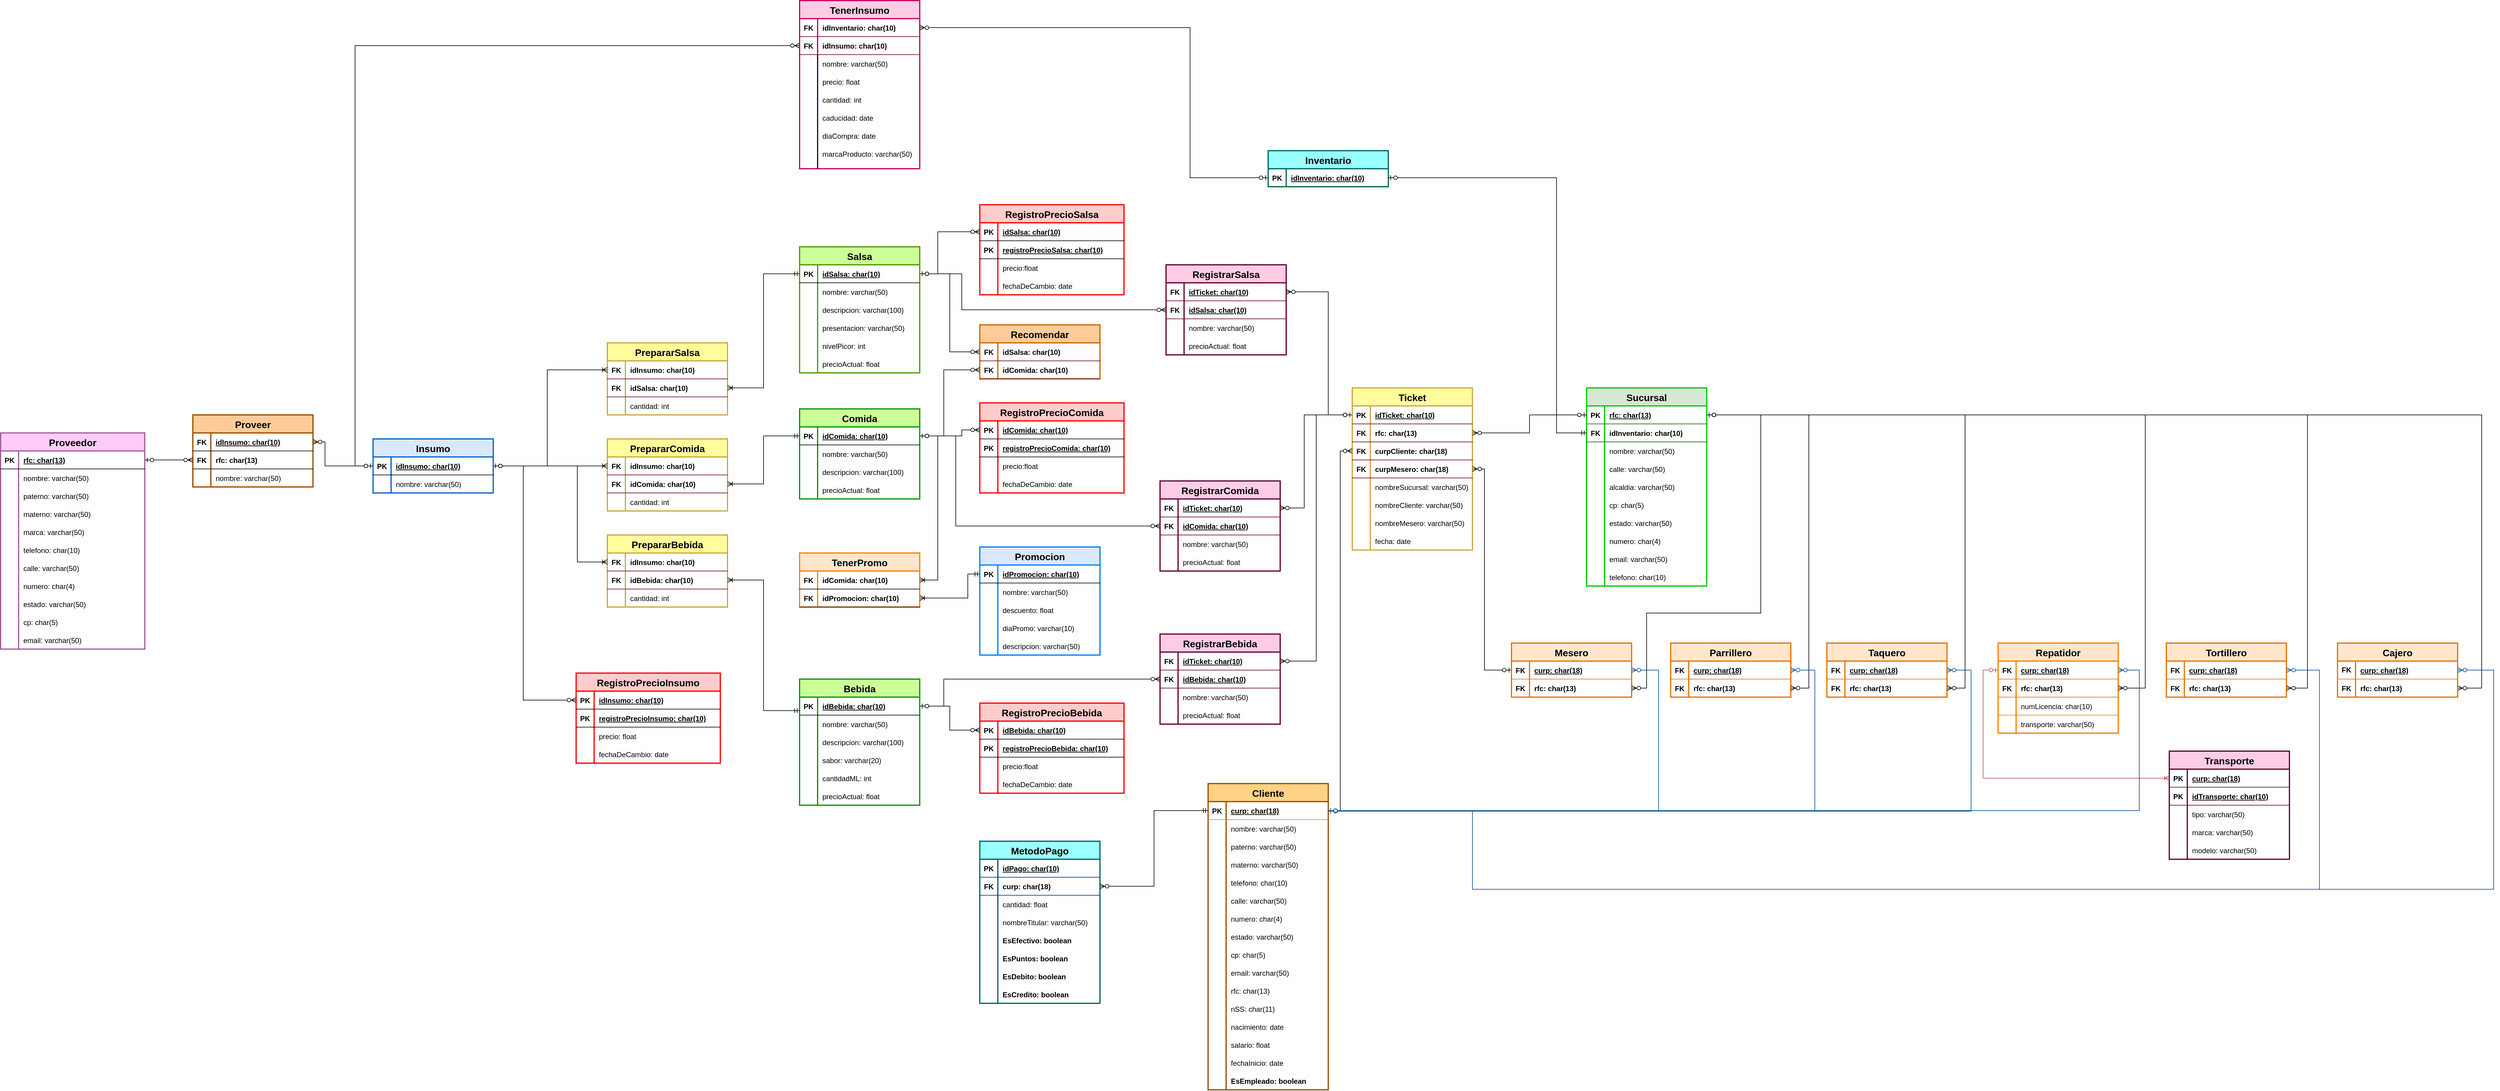 <mxfile version="19.0.3" type="device"><diagram id="DOItySWK51gTRoMtunXN" name="MODELO RELACIONAL"><mxGraphModel dx="4480" dy="3773" grid="1" gridSize="10" guides="1" tooltips="1" connect="1" arrows="1" fold="1" page="1" pageScale="1" pageWidth="827" pageHeight="1169" math="0" shadow="0"><root><mxCell id="0"/><mxCell id="1" parent="0"/><mxCell id="G3A3dsdP8ZK8llVUVRxH-1" value="Insumo" style="shape=table;startSize=30;container=1;collapsible=1;childLayout=tableLayout;fixedRows=1;rowLines=0;fontStyle=1;align=center;resizeLast=1;labelBackgroundColor=none;fontSize=16;fillColor=#dae8fc;strokeColor=#0066CC;strokeWidth=2;" parent="1" vertex="1"><mxGeometry x="1730" y="1200" width="200" height="90" as="geometry"/></mxCell><mxCell id="G3A3dsdP8ZK8llVUVRxH-2" value="" style="shape=tableRow;horizontal=0;startSize=0;swimlaneHead=0;swimlaneBody=0;fillColor=none;collapsible=0;dropTarget=0;points=[[0,0.5],[1,0.5]];portConstraint=eastwest;top=0;left=0;right=0;bottom=1;" parent="G3A3dsdP8ZK8llVUVRxH-1" vertex="1"><mxGeometry y="30" width="200" height="30" as="geometry"/></mxCell><mxCell id="G3A3dsdP8ZK8llVUVRxH-3" value="PK" style="shape=partialRectangle;connectable=0;fillColor=none;top=0;left=0;bottom=0;right=0;fontStyle=1;overflow=hidden;" parent="G3A3dsdP8ZK8llVUVRxH-2" vertex="1"><mxGeometry width="30" height="30" as="geometry"><mxRectangle width="30" height="30" as="alternateBounds"/></mxGeometry></mxCell><mxCell id="G3A3dsdP8ZK8llVUVRxH-4" value="idInsumo: char(10)" style="shape=partialRectangle;connectable=0;fillColor=none;top=0;left=0;bottom=0;right=0;align=left;spacingLeft=6;fontStyle=5;overflow=hidden;" parent="G3A3dsdP8ZK8llVUVRxH-2" vertex="1"><mxGeometry x="30" width="170" height="30" as="geometry"><mxRectangle width="170" height="30" as="alternateBounds"/></mxGeometry></mxCell><mxCell id="G3A3dsdP8ZK8llVUVRxH-5" value="" style="shape=tableRow;horizontal=0;startSize=0;swimlaneHead=0;swimlaneBody=0;fillColor=none;collapsible=0;dropTarget=0;points=[[0,0.5],[1,0.5]];portConstraint=eastwest;top=0;left=0;right=0;bottom=0;" parent="G3A3dsdP8ZK8llVUVRxH-1" vertex="1"><mxGeometry y="60" width="200" height="30" as="geometry"/></mxCell><mxCell id="G3A3dsdP8ZK8llVUVRxH-6" value="" style="shape=partialRectangle;connectable=0;fillColor=none;top=0;left=0;bottom=0;right=0;editable=1;overflow=hidden;" parent="G3A3dsdP8ZK8llVUVRxH-5" vertex="1"><mxGeometry width="30" height="30" as="geometry"><mxRectangle width="30" height="30" as="alternateBounds"/></mxGeometry></mxCell><mxCell id="G3A3dsdP8ZK8llVUVRxH-7" value="nombre: varchar(50)" style="shape=partialRectangle;connectable=0;fillColor=none;top=0;left=0;bottom=0;right=0;align=left;spacingLeft=6;overflow=hidden;" parent="G3A3dsdP8ZK8llVUVRxH-5" vertex="1"><mxGeometry x="30" width="170" height="30" as="geometry"><mxRectangle width="170" height="30" as="alternateBounds"/></mxGeometry></mxCell><mxCell id="G3A3dsdP8ZK8llVUVRxH-8" value="Bebida" style="shape=table;startSize=30;container=1;collapsible=1;childLayout=tableLayout;fixedRows=1;rowLines=0;fontStyle=1;align=center;resizeLast=1;labelBackgroundColor=none;fontSize=16;fillColor=#CCFF99;strokeColor=#009900;strokeWidth=2;" parent="1" vertex="1"><mxGeometry x="2440" y="1600" width="200" height="210" as="geometry"/></mxCell><mxCell id="G3A3dsdP8ZK8llVUVRxH-9" value="" style="shape=tableRow;horizontal=0;startSize=0;swimlaneHead=0;swimlaneBody=0;fillColor=none;collapsible=0;dropTarget=0;points=[[0,0.5],[1,0.5]];portConstraint=eastwest;top=0;left=0;right=0;bottom=1;" parent="G3A3dsdP8ZK8llVUVRxH-8" vertex="1"><mxGeometry y="30" width="200" height="30" as="geometry"/></mxCell><mxCell id="G3A3dsdP8ZK8llVUVRxH-10" value="PK" style="shape=partialRectangle;connectable=0;fillColor=none;top=0;left=0;bottom=0;right=0;fontStyle=1;overflow=hidden;" parent="G3A3dsdP8ZK8llVUVRxH-9" vertex="1"><mxGeometry width="30" height="30" as="geometry"><mxRectangle width="30" height="30" as="alternateBounds"/></mxGeometry></mxCell><mxCell id="G3A3dsdP8ZK8llVUVRxH-11" value="idBebida: char(10)" style="shape=partialRectangle;connectable=0;fillColor=none;top=0;left=0;bottom=0;right=0;align=left;spacingLeft=6;fontStyle=5;overflow=hidden;" parent="G3A3dsdP8ZK8llVUVRxH-9" vertex="1"><mxGeometry x="30" width="170" height="30" as="geometry"><mxRectangle width="170" height="30" as="alternateBounds"/></mxGeometry></mxCell><mxCell id="G3A3dsdP8ZK8llVUVRxH-12" value="" style="shape=tableRow;horizontal=0;startSize=0;swimlaneHead=0;swimlaneBody=0;fillColor=none;collapsible=0;dropTarget=0;points=[[0,0.5],[1,0.5]];portConstraint=eastwest;top=0;left=0;right=0;bottom=0;" parent="G3A3dsdP8ZK8llVUVRxH-8" vertex="1"><mxGeometry y="60" width="200" height="30" as="geometry"/></mxCell><mxCell id="G3A3dsdP8ZK8llVUVRxH-13" value="" style="shape=partialRectangle;connectable=0;fillColor=none;top=0;left=0;bottom=0;right=0;editable=1;overflow=hidden;" parent="G3A3dsdP8ZK8llVUVRxH-12" vertex="1"><mxGeometry width="30" height="30" as="geometry"><mxRectangle width="30" height="30" as="alternateBounds"/></mxGeometry></mxCell><mxCell id="G3A3dsdP8ZK8llVUVRxH-14" value="nombre: varchar(50)" style="shape=partialRectangle;connectable=0;fillColor=none;top=0;left=0;bottom=0;right=0;align=left;spacingLeft=6;overflow=hidden;" parent="G3A3dsdP8ZK8llVUVRxH-12" vertex="1"><mxGeometry x="30" width="170" height="30" as="geometry"><mxRectangle width="170" height="30" as="alternateBounds"/></mxGeometry></mxCell><mxCell id="G3A3dsdP8ZK8llVUVRxH-15" value="" style="shape=tableRow;horizontal=0;startSize=0;swimlaneHead=0;swimlaneBody=0;fillColor=none;collapsible=0;dropTarget=0;points=[[0,0.5],[1,0.5]];portConstraint=eastwest;top=0;left=0;right=0;bottom=0;" parent="G3A3dsdP8ZK8llVUVRxH-8" vertex="1"><mxGeometry y="90" width="200" height="30" as="geometry"/></mxCell><mxCell id="G3A3dsdP8ZK8llVUVRxH-16" value="" style="shape=partialRectangle;connectable=0;fillColor=none;top=0;left=0;bottom=0;right=0;editable=1;overflow=hidden;" parent="G3A3dsdP8ZK8llVUVRxH-15" vertex="1"><mxGeometry width="30" height="30" as="geometry"><mxRectangle width="30" height="30" as="alternateBounds"/></mxGeometry></mxCell><mxCell id="G3A3dsdP8ZK8llVUVRxH-17" value="descripcion: varchar(100)" style="shape=partialRectangle;connectable=0;fillColor=none;top=0;left=0;bottom=0;right=0;align=left;spacingLeft=6;overflow=hidden;" parent="G3A3dsdP8ZK8llVUVRxH-15" vertex="1"><mxGeometry x="30" width="170" height="30" as="geometry"><mxRectangle width="170" height="30" as="alternateBounds"/></mxGeometry></mxCell><mxCell id="G3A3dsdP8ZK8llVUVRxH-18" value="" style="shape=tableRow;horizontal=0;startSize=0;swimlaneHead=0;swimlaneBody=0;fillColor=none;collapsible=0;dropTarget=0;points=[[0,0.5],[1,0.5]];portConstraint=eastwest;top=0;left=0;right=0;bottom=0;" parent="G3A3dsdP8ZK8llVUVRxH-8" vertex="1"><mxGeometry y="120" width="200" height="30" as="geometry"/></mxCell><mxCell id="G3A3dsdP8ZK8llVUVRxH-19" value="" style="shape=partialRectangle;connectable=0;fillColor=none;top=0;left=0;bottom=0;right=0;editable=1;overflow=hidden;" parent="G3A3dsdP8ZK8llVUVRxH-18" vertex="1"><mxGeometry width="30" height="30" as="geometry"><mxRectangle width="30" height="30" as="alternateBounds"/></mxGeometry></mxCell><mxCell id="G3A3dsdP8ZK8llVUVRxH-20" value="sabor: varchar(20)" style="shape=partialRectangle;connectable=0;fillColor=none;top=0;left=0;bottom=0;right=0;align=left;spacingLeft=6;overflow=hidden;" parent="G3A3dsdP8ZK8llVUVRxH-18" vertex="1"><mxGeometry x="30" width="170" height="30" as="geometry"><mxRectangle width="170" height="30" as="alternateBounds"/></mxGeometry></mxCell><mxCell id="G3A3dsdP8ZK8llVUVRxH-21" value="" style="shape=tableRow;horizontal=0;startSize=0;swimlaneHead=0;swimlaneBody=0;fillColor=none;collapsible=0;dropTarget=0;points=[[0,0.5],[1,0.5]];portConstraint=eastwest;top=0;left=0;right=0;bottom=0;" parent="G3A3dsdP8ZK8llVUVRxH-8" vertex="1"><mxGeometry y="150" width="200" height="30" as="geometry"/></mxCell><mxCell id="G3A3dsdP8ZK8llVUVRxH-22" value="" style="shape=partialRectangle;connectable=0;fillColor=none;top=0;left=0;bottom=0;right=0;editable=1;overflow=hidden;" parent="G3A3dsdP8ZK8llVUVRxH-21" vertex="1"><mxGeometry width="30" height="30" as="geometry"><mxRectangle width="30" height="30" as="alternateBounds"/></mxGeometry></mxCell><mxCell id="G3A3dsdP8ZK8llVUVRxH-23" value="cantidadML: int" style="shape=partialRectangle;connectable=0;fillColor=none;top=0;left=0;bottom=0;right=0;align=left;spacingLeft=6;overflow=hidden;" parent="G3A3dsdP8ZK8llVUVRxH-21" vertex="1"><mxGeometry x="30" width="170" height="30" as="geometry"><mxRectangle width="170" height="30" as="alternateBounds"/></mxGeometry></mxCell><mxCell id="G3A3dsdP8ZK8llVUVRxH-24" value="" style="shape=tableRow;horizontal=0;startSize=0;swimlaneHead=0;swimlaneBody=0;fillColor=none;collapsible=0;dropTarget=0;points=[[0,0.5],[1,0.5]];portConstraint=eastwest;top=0;left=0;right=0;bottom=0;" parent="G3A3dsdP8ZK8llVUVRxH-8" vertex="1"><mxGeometry y="180" width="200" height="30" as="geometry"/></mxCell><mxCell id="G3A3dsdP8ZK8llVUVRxH-25" value="" style="shape=partialRectangle;connectable=0;fillColor=none;top=0;left=0;bottom=0;right=0;editable=1;overflow=hidden;" parent="G3A3dsdP8ZK8llVUVRxH-24" vertex="1"><mxGeometry width="30" height="30" as="geometry"><mxRectangle width="30" height="30" as="alternateBounds"/></mxGeometry></mxCell><mxCell id="G3A3dsdP8ZK8llVUVRxH-26" value="precioActual: float" style="shape=partialRectangle;connectable=0;fillColor=none;top=0;left=0;bottom=0;right=0;align=left;spacingLeft=6;overflow=hidden;" parent="G3A3dsdP8ZK8llVUVRxH-24" vertex="1"><mxGeometry x="30" width="170" height="30" as="geometry"><mxRectangle width="170" height="30" as="alternateBounds"/></mxGeometry></mxCell><mxCell id="G3A3dsdP8ZK8llVUVRxH-27" value="Proveedor" style="shape=table;startSize=30;container=1;collapsible=1;childLayout=tableLayout;fixedRows=1;rowLines=0;fontStyle=1;align=center;resizeLast=1;labelBackgroundColor=none;fontSize=16;fillColor=#FFCCF8;strokeColor=#A35E9A;strokeWidth=2;" parent="1" vertex="1"><mxGeometry x="1110" y="1190" width="240" height="360" as="geometry"><mxRectangle x="1340" y="1180" width="110" height="30" as="alternateBounds"/></mxGeometry></mxCell><mxCell id="G3A3dsdP8ZK8llVUVRxH-28" value="" style="shape=tableRow;horizontal=0;startSize=0;swimlaneHead=0;swimlaneBody=0;fillColor=none;collapsible=0;dropTarget=0;points=[[0,0.5],[1,0.5]];portConstraint=eastwest;top=0;left=0;right=0;bottom=1;" parent="G3A3dsdP8ZK8llVUVRxH-27" vertex="1"><mxGeometry y="30" width="240" height="30" as="geometry"/></mxCell><mxCell id="G3A3dsdP8ZK8llVUVRxH-29" value="PK" style="shape=partialRectangle;connectable=0;fillColor=none;top=0;left=0;bottom=0;right=0;fontStyle=1;overflow=hidden;" parent="G3A3dsdP8ZK8llVUVRxH-28" vertex="1"><mxGeometry width="30" height="30" as="geometry"><mxRectangle width="30" height="30" as="alternateBounds"/></mxGeometry></mxCell><mxCell id="G3A3dsdP8ZK8llVUVRxH-30" value="rfc: char(13)" style="shape=partialRectangle;connectable=0;fillColor=none;top=0;left=0;bottom=0;right=0;align=left;spacingLeft=6;fontStyle=5;overflow=hidden;" parent="G3A3dsdP8ZK8llVUVRxH-28" vertex="1"><mxGeometry x="30" width="210" height="30" as="geometry"><mxRectangle width="210" height="30" as="alternateBounds"/></mxGeometry></mxCell><mxCell id="G3A3dsdP8ZK8llVUVRxH-31" value="" style="shape=tableRow;horizontal=0;startSize=0;swimlaneHead=0;swimlaneBody=0;fillColor=none;collapsible=0;dropTarget=0;points=[[0,0.5],[1,0.5]];portConstraint=eastwest;top=0;left=0;right=0;bottom=0;" parent="G3A3dsdP8ZK8llVUVRxH-27" vertex="1"><mxGeometry y="60" width="240" height="30" as="geometry"/></mxCell><mxCell id="G3A3dsdP8ZK8llVUVRxH-32" value="" style="shape=partialRectangle;connectable=0;fillColor=none;top=0;left=0;bottom=0;right=0;editable=1;overflow=hidden;" parent="G3A3dsdP8ZK8llVUVRxH-31" vertex="1"><mxGeometry width="30" height="30" as="geometry"><mxRectangle width="30" height="30" as="alternateBounds"/></mxGeometry></mxCell><mxCell id="G3A3dsdP8ZK8llVUVRxH-33" value="nombre: varchar(50)" style="shape=partialRectangle;connectable=0;fillColor=none;top=0;left=0;bottom=0;right=0;align=left;spacingLeft=6;overflow=hidden;" parent="G3A3dsdP8ZK8llVUVRxH-31" vertex="1"><mxGeometry x="30" width="210" height="30" as="geometry"><mxRectangle width="210" height="30" as="alternateBounds"/></mxGeometry></mxCell><mxCell id="G3A3dsdP8ZK8llVUVRxH-34" value="" style="shape=tableRow;horizontal=0;startSize=0;swimlaneHead=0;swimlaneBody=0;fillColor=none;collapsible=0;dropTarget=0;points=[[0,0.5],[1,0.5]];portConstraint=eastwest;top=0;left=0;right=0;bottom=0;" parent="G3A3dsdP8ZK8llVUVRxH-27" vertex="1"><mxGeometry y="90" width="240" height="30" as="geometry"/></mxCell><mxCell id="G3A3dsdP8ZK8llVUVRxH-35" value="" style="shape=partialRectangle;connectable=0;fillColor=none;top=0;left=0;bottom=0;right=0;editable=1;overflow=hidden;" parent="G3A3dsdP8ZK8llVUVRxH-34" vertex="1"><mxGeometry width="30" height="30" as="geometry"><mxRectangle width="30" height="30" as="alternateBounds"/></mxGeometry></mxCell><mxCell id="G3A3dsdP8ZK8llVUVRxH-36" value="paterno: varchar(50)" style="shape=partialRectangle;connectable=0;fillColor=none;top=0;left=0;bottom=0;right=0;align=left;spacingLeft=6;overflow=hidden;" parent="G3A3dsdP8ZK8llVUVRxH-34" vertex="1"><mxGeometry x="30" width="210" height="30" as="geometry"><mxRectangle width="210" height="30" as="alternateBounds"/></mxGeometry></mxCell><mxCell id="G3A3dsdP8ZK8llVUVRxH-37" value="" style="shape=tableRow;horizontal=0;startSize=0;swimlaneHead=0;swimlaneBody=0;fillColor=none;collapsible=0;dropTarget=0;points=[[0,0.5],[1,0.5]];portConstraint=eastwest;top=0;left=0;right=0;bottom=0;" parent="G3A3dsdP8ZK8llVUVRxH-27" vertex="1"><mxGeometry y="120" width="240" height="30" as="geometry"/></mxCell><mxCell id="G3A3dsdP8ZK8llVUVRxH-38" value="" style="shape=partialRectangle;connectable=0;fillColor=none;top=0;left=0;bottom=0;right=0;editable=1;overflow=hidden;" parent="G3A3dsdP8ZK8llVUVRxH-37" vertex="1"><mxGeometry width="30" height="30" as="geometry"><mxRectangle width="30" height="30" as="alternateBounds"/></mxGeometry></mxCell><mxCell id="G3A3dsdP8ZK8llVUVRxH-39" value="materno: varchar(50)" style="shape=partialRectangle;connectable=0;fillColor=none;top=0;left=0;bottom=0;right=0;align=left;spacingLeft=6;overflow=hidden;" parent="G3A3dsdP8ZK8llVUVRxH-37" vertex="1"><mxGeometry x="30" width="210" height="30" as="geometry"><mxRectangle width="210" height="30" as="alternateBounds"/></mxGeometry></mxCell><mxCell id="G3A3dsdP8ZK8llVUVRxH-40" value="" style="shape=tableRow;horizontal=0;startSize=0;swimlaneHead=0;swimlaneBody=0;fillColor=none;collapsible=0;dropTarget=0;points=[[0,0.5],[1,0.5]];portConstraint=eastwest;top=0;left=0;right=0;bottom=0;" parent="G3A3dsdP8ZK8llVUVRxH-27" vertex="1"><mxGeometry y="150" width="240" height="30" as="geometry"/></mxCell><mxCell id="G3A3dsdP8ZK8llVUVRxH-41" value="" style="shape=partialRectangle;connectable=0;fillColor=none;top=0;left=0;bottom=0;right=0;editable=1;overflow=hidden;" parent="G3A3dsdP8ZK8llVUVRxH-40" vertex="1"><mxGeometry width="30" height="30" as="geometry"><mxRectangle width="30" height="30" as="alternateBounds"/></mxGeometry></mxCell><mxCell id="G3A3dsdP8ZK8llVUVRxH-42" value="marca: varchar(50)" style="shape=partialRectangle;connectable=0;fillColor=none;top=0;left=0;bottom=0;right=0;align=left;spacingLeft=6;overflow=hidden;" parent="G3A3dsdP8ZK8llVUVRxH-40" vertex="1"><mxGeometry x="30" width="210" height="30" as="geometry"><mxRectangle width="210" height="30" as="alternateBounds"/></mxGeometry></mxCell><mxCell id="G3A3dsdP8ZK8llVUVRxH-43" value="" style="shape=tableRow;horizontal=0;startSize=0;swimlaneHead=0;swimlaneBody=0;fillColor=none;collapsible=0;dropTarget=0;points=[[0,0.5],[1,0.5]];portConstraint=eastwest;top=0;left=0;right=0;bottom=0;" parent="G3A3dsdP8ZK8llVUVRxH-27" vertex="1"><mxGeometry y="180" width="240" height="30" as="geometry"/></mxCell><mxCell id="G3A3dsdP8ZK8llVUVRxH-44" value="" style="shape=partialRectangle;connectable=0;fillColor=none;top=0;left=0;bottom=0;right=0;editable=1;overflow=hidden;" parent="G3A3dsdP8ZK8llVUVRxH-43" vertex="1"><mxGeometry width="30" height="30" as="geometry"><mxRectangle width="30" height="30" as="alternateBounds"/></mxGeometry></mxCell><mxCell id="G3A3dsdP8ZK8llVUVRxH-45" value="telefono: char(10)" style="shape=partialRectangle;connectable=0;fillColor=none;top=0;left=0;bottom=0;right=0;align=left;spacingLeft=6;overflow=hidden;" parent="G3A3dsdP8ZK8llVUVRxH-43" vertex="1"><mxGeometry x="30" width="210" height="30" as="geometry"><mxRectangle width="210" height="30" as="alternateBounds"/></mxGeometry></mxCell><mxCell id="G3A3dsdP8ZK8llVUVRxH-46" value="" style="shape=tableRow;horizontal=0;startSize=0;swimlaneHead=0;swimlaneBody=0;fillColor=none;collapsible=0;dropTarget=0;points=[[0,0.5],[1,0.5]];portConstraint=eastwest;top=0;left=0;right=0;bottom=0;" parent="G3A3dsdP8ZK8llVUVRxH-27" vertex="1"><mxGeometry y="210" width="240" height="30" as="geometry"/></mxCell><mxCell id="G3A3dsdP8ZK8llVUVRxH-47" value="" style="shape=partialRectangle;connectable=0;fillColor=none;top=0;left=0;bottom=0;right=0;editable=1;overflow=hidden;" parent="G3A3dsdP8ZK8llVUVRxH-46" vertex="1"><mxGeometry width="30" height="30" as="geometry"><mxRectangle width="30" height="30" as="alternateBounds"/></mxGeometry></mxCell><mxCell id="G3A3dsdP8ZK8llVUVRxH-48" value="calle: varchar(50)" style="shape=partialRectangle;connectable=0;fillColor=none;top=0;left=0;bottom=0;right=0;align=left;spacingLeft=6;overflow=hidden;" parent="G3A3dsdP8ZK8llVUVRxH-46" vertex="1"><mxGeometry x="30" width="210" height="30" as="geometry"><mxRectangle width="210" height="30" as="alternateBounds"/></mxGeometry></mxCell><mxCell id="G3A3dsdP8ZK8llVUVRxH-49" value="" style="shape=tableRow;horizontal=0;startSize=0;swimlaneHead=0;swimlaneBody=0;fillColor=none;collapsible=0;dropTarget=0;points=[[0,0.5],[1,0.5]];portConstraint=eastwest;top=0;left=0;right=0;bottom=0;" parent="G3A3dsdP8ZK8llVUVRxH-27" vertex="1"><mxGeometry y="240" width="240" height="30" as="geometry"/></mxCell><mxCell id="G3A3dsdP8ZK8llVUVRxH-50" value="" style="shape=partialRectangle;connectable=0;fillColor=none;top=0;left=0;bottom=0;right=0;editable=1;overflow=hidden;" parent="G3A3dsdP8ZK8llVUVRxH-49" vertex="1"><mxGeometry width="30" height="30" as="geometry"><mxRectangle width="30" height="30" as="alternateBounds"/></mxGeometry></mxCell><mxCell id="G3A3dsdP8ZK8llVUVRxH-51" value="numero: char(4)" style="shape=partialRectangle;connectable=0;fillColor=none;top=0;left=0;bottom=0;right=0;align=left;spacingLeft=6;overflow=hidden;" parent="G3A3dsdP8ZK8llVUVRxH-49" vertex="1"><mxGeometry x="30" width="210" height="30" as="geometry"><mxRectangle width="210" height="30" as="alternateBounds"/></mxGeometry></mxCell><mxCell id="G3A3dsdP8ZK8llVUVRxH-52" value="" style="shape=tableRow;horizontal=0;startSize=0;swimlaneHead=0;swimlaneBody=0;fillColor=none;collapsible=0;dropTarget=0;points=[[0,0.5],[1,0.5]];portConstraint=eastwest;top=0;left=0;right=0;bottom=0;" parent="G3A3dsdP8ZK8llVUVRxH-27" vertex="1"><mxGeometry y="270" width="240" height="30" as="geometry"/></mxCell><mxCell id="G3A3dsdP8ZK8llVUVRxH-53" value="" style="shape=partialRectangle;connectable=0;fillColor=none;top=0;left=0;bottom=0;right=0;editable=1;overflow=hidden;" parent="G3A3dsdP8ZK8llVUVRxH-52" vertex="1"><mxGeometry width="30" height="30" as="geometry"><mxRectangle width="30" height="30" as="alternateBounds"/></mxGeometry></mxCell><mxCell id="G3A3dsdP8ZK8llVUVRxH-54" value="estado: varchar(50)" style="shape=partialRectangle;connectable=0;fillColor=none;top=0;left=0;bottom=0;right=0;align=left;spacingLeft=6;overflow=hidden;" parent="G3A3dsdP8ZK8llVUVRxH-52" vertex="1"><mxGeometry x="30" width="210" height="30" as="geometry"><mxRectangle width="210" height="30" as="alternateBounds"/></mxGeometry></mxCell><mxCell id="G3A3dsdP8ZK8llVUVRxH-55" value="" style="shape=tableRow;horizontal=0;startSize=0;swimlaneHead=0;swimlaneBody=0;fillColor=none;collapsible=0;dropTarget=0;points=[[0,0.5],[1,0.5]];portConstraint=eastwest;top=0;left=0;right=0;bottom=0;" parent="G3A3dsdP8ZK8llVUVRxH-27" vertex="1"><mxGeometry y="300" width="240" height="30" as="geometry"/></mxCell><mxCell id="G3A3dsdP8ZK8llVUVRxH-56" value="" style="shape=partialRectangle;connectable=0;fillColor=none;top=0;left=0;bottom=0;right=0;editable=1;overflow=hidden;" parent="G3A3dsdP8ZK8llVUVRxH-55" vertex="1"><mxGeometry width="30" height="30" as="geometry"><mxRectangle width="30" height="30" as="alternateBounds"/></mxGeometry></mxCell><mxCell id="G3A3dsdP8ZK8llVUVRxH-57" value="cp: char(5)" style="shape=partialRectangle;connectable=0;fillColor=none;top=0;left=0;bottom=0;right=0;align=left;spacingLeft=6;overflow=hidden;" parent="G3A3dsdP8ZK8llVUVRxH-55" vertex="1"><mxGeometry x="30" width="210" height="30" as="geometry"><mxRectangle width="210" height="30" as="alternateBounds"/></mxGeometry></mxCell><mxCell id="G3A3dsdP8ZK8llVUVRxH-58" value="" style="shape=tableRow;horizontal=0;startSize=0;swimlaneHead=0;swimlaneBody=0;fillColor=none;collapsible=0;dropTarget=0;points=[[0,0.5],[1,0.5]];portConstraint=eastwest;top=0;left=0;right=0;bottom=0;" parent="G3A3dsdP8ZK8llVUVRxH-27" vertex="1"><mxGeometry y="330" width="240" height="30" as="geometry"/></mxCell><mxCell id="G3A3dsdP8ZK8llVUVRxH-59" value="" style="shape=partialRectangle;connectable=0;fillColor=none;top=0;left=0;bottom=0;right=0;editable=1;overflow=hidden;" parent="G3A3dsdP8ZK8llVUVRxH-58" vertex="1"><mxGeometry width="30" height="30" as="geometry"><mxRectangle width="30" height="30" as="alternateBounds"/></mxGeometry></mxCell><mxCell id="G3A3dsdP8ZK8llVUVRxH-60" value="email: varchar(50)" style="shape=partialRectangle;connectable=0;fillColor=none;top=0;left=0;bottom=0;right=0;align=left;spacingLeft=6;overflow=hidden;" parent="G3A3dsdP8ZK8llVUVRxH-58" vertex="1"><mxGeometry x="30" width="210" height="30" as="geometry"><mxRectangle width="210" height="30" as="alternateBounds"/></mxGeometry></mxCell><mxCell id="G3A3dsdP8ZK8llVUVRxH-61" value="Salsa" style="shape=table;startSize=30;container=1;collapsible=1;childLayout=tableLayout;fixedRows=1;rowLines=0;fontStyle=1;align=center;resizeLast=1;labelBackgroundColor=none;fontSize=16;fillColor=#CCFF99;strokeColor=#4D9900;strokeWidth=2;" parent="1" vertex="1"><mxGeometry x="2440" y="880" width="200" height="210" as="geometry"/></mxCell><mxCell id="G3A3dsdP8ZK8llVUVRxH-62" value="" style="shape=tableRow;horizontal=0;startSize=0;swimlaneHead=0;swimlaneBody=0;fillColor=none;collapsible=0;dropTarget=0;points=[[0,0.5],[1,0.5]];portConstraint=eastwest;top=0;left=0;right=0;bottom=1;" parent="G3A3dsdP8ZK8llVUVRxH-61" vertex="1"><mxGeometry y="30" width="200" height="30" as="geometry"/></mxCell><mxCell id="G3A3dsdP8ZK8llVUVRxH-63" value="PK" style="shape=partialRectangle;connectable=0;fillColor=none;top=0;left=0;bottom=0;right=0;fontStyle=1;overflow=hidden;" parent="G3A3dsdP8ZK8llVUVRxH-62" vertex="1"><mxGeometry width="30" height="30" as="geometry"><mxRectangle width="30" height="30" as="alternateBounds"/></mxGeometry></mxCell><mxCell id="G3A3dsdP8ZK8llVUVRxH-64" value="idSalsa: char(10)" style="shape=partialRectangle;connectable=0;fillColor=none;top=0;left=0;bottom=0;right=0;align=left;spacingLeft=6;fontStyle=5;overflow=hidden;" parent="G3A3dsdP8ZK8llVUVRxH-62" vertex="1"><mxGeometry x="30" width="170" height="30" as="geometry"><mxRectangle width="170" height="30" as="alternateBounds"/></mxGeometry></mxCell><mxCell id="G3A3dsdP8ZK8llVUVRxH-65" value="" style="shape=tableRow;horizontal=0;startSize=0;swimlaneHead=0;swimlaneBody=0;fillColor=none;collapsible=0;dropTarget=0;points=[[0,0.5],[1,0.5]];portConstraint=eastwest;top=0;left=0;right=0;bottom=0;" parent="G3A3dsdP8ZK8llVUVRxH-61" vertex="1"><mxGeometry y="60" width="200" height="30" as="geometry"/></mxCell><mxCell id="G3A3dsdP8ZK8llVUVRxH-66" value="" style="shape=partialRectangle;connectable=0;fillColor=none;top=0;left=0;bottom=0;right=0;editable=1;overflow=hidden;" parent="G3A3dsdP8ZK8llVUVRxH-65" vertex="1"><mxGeometry width="30" height="30" as="geometry"><mxRectangle width="30" height="30" as="alternateBounds"/></mxGeometry></mxCell><mxCell id="G3A3dsdP8ZK8llVUVRxH-67" value="nombre: varchar(50)" style="shape=partialRectangle;connectable=0;fillColor=none;top=0;left=0;bottom=0;right=0;align=left;spacingLeft=6;overflow=hidden;" parent="G3A3dsdP8ZK8llVUVRxH-65" vertex="1"><mxGeometry x="30" width="170" height="30" as="geometry"><mxRectangle width="170" height="30" as="alternateBounds"/></mxGeometry></mxCell><mxCell id="G3A3dsdP8ZK8llVUVRxH-68" value="" style="shape=tableRow;horizontal=0;startSize=0;swimlaneHead=0;swimlaneBody=0;fillColor=none;collapsible=0;dropTarget=0;points=[[0,0.5],[1,0.5]];portConstraint=eastwest;top=0;left=0;right=0;bottom=0;" parent="G3A3dsdP8ZK8llVUVRxH-61" vertex="1"><mxGeometry y="90" width="200" height="30" as="geometry"/></mxCell><mxCell id="G3A3dsdP8ZK8llVUVRxH-69" value="" style="shape=partialRectangle;connectable=0;fillColor=none;top=0;left=0;bottom=0;right=0;editable=1;overflow=hidden;" parent="G3A3dsdP8ZK8llVUVRxH-68" vertex="1"><mxGeometry width="30" height="30" as="geometry"><mxRectangle width="30" height="30" as="alternateBounds"/></mxGeometry></mxCell><mxCell id="G3A3dsdP8ZK8llVUVRxH-70" value="descripcion: varchar(100)" style="shape=partialRectangle;connectable=0;fillColor=none;top=0;left=0;bottom=0;right=0;align=left;spacingLeft=6;overflow=hidden;" parent="G3A3dsdP8ZK8llVUVRxH-68" vertex="1"><mxGeometry x="30" width="170" height="30" as="geometry"><mxRectangle width="170" height="30" as="alternateBounds"/></mxGeometry></mxCell><mxCell id="G3A3dsdP8ZK8llVUVRxH-71" value="" style="shape=tableRow;horizontal=0;startSize=0;swimlaneHead=0;swimlaneBody=0;fillColor=none;collapsible=0;dropTarget=0;points=[[0,0.5],[1,0.5]];portConstraint=eastwest;top=0;left=0;right=0;bottom=0;" parent="G3A3dsdP8ZK8llVUVRxH-61" vertex="1"><mxGeometry y="120" width="200" height="30" as="geometry"/></mxCell><mxCell id="G3A3dsdP8ZK8llVUVRxH-72" value="" style="shape=partialRectangle;connectable=0;fillColor=none;top=0;left=0;bottom=0;right=0;editable=1;overflow=hidden;" parent="G3A3dsdP8ZK8llVUVRxH-71" vertex="1"><mxGeometry width="30" height="30" as="geometry"><mxRectangle width="30" height="30" as="alternateBounds"/></mxGeometry></mxCell><mxCell id="G3A3dsdP8ZK8llVUVRxH-73" value="presentacion: varchar(50)" style="shape=partialRectangle;connectable=0;fillColor=none;top=0;left=0;bottom=0;right=0;align=left;spacingLeft=6;overflow=hidden;" parent="G3A3dsdP8ZK8llVUVRxH-71" vertex="1"><mxGeometry x="30" width="170" height="30" as="geometry"><mxRectangle width="170" height="30" as="alternateBounds"/></mxGeometry></mxCell><mxCell id="G3A3dsdP8ZK8llVUVRxH-74" value="" style="shape=tableRow;horizontal=0;startSize=0;swimlaneHead=0;swimlaneBody=0;fillColor=none;collapsible=0;dropTarget=0;points=[[0,0.5],[1,0.5]];portConstraint=eastwest;top=0;left=0;right=0;bottom=0;" parent="G3A3dsdP8ZK8llVUVRxH-61" vertex="1"><mxGeometry y="150" width="200" height="30" as="geometry"/></mxCell><mxCell id="G3A3dsdP8ZK8llVUVRxH-75" value="" style="shape=partialRectangle;connectable=0;fillColor=none;top=0;left=0;bottom=0;right=0;editable=1;overflow=hidden;" parent="G3A3dsdP8ZK8llVUVRxH-74" vertex="1"><mxGeometry width="30" height="30" as="geometry"><mxRectangle width="30" height="30" as="alternateBounds"/></mxGeometry></mxCell><mxCell id="G3A3dsdP8ZK8llVUVRxH-76" value="nivelPicor: int " style="shape=partialRectangle;connectable=0;fillColor=none;top=0;left=0;bottom=0;right=0;align=left;spacingLeft=6;overflow=hidden;" parent="G3A3dsdP8ZK8llVUVRxH-74" vertex="1"><mxGeometry x="30" width="170" height="30" as="geometry"><mxRectangle width="170" height="30" as="alternateBounds"/></mxGeometry></mxCell><mxCell id="G3A3dsdP8ZK8llVUVRxH-77" value="" style="shape=tableRow;horizontal=0;startSize=0;swimlaneHead=0;swimlaneBody=0;fillColor=none;collapsible=0;dropTarget=0;points=[[0,0.5],[1,0.5]];portConstraint=eastwest;top=0;left=0;right=0;bottom=0;" parent="G3A3dsdP8ZK8llVUVRxH-61" vertex="1"><mxGeometry y="180" width="200" height="30" as="geometry"/></mxCell><mxCell id="G3A3dsdP8ZK8llVUVRxH-78" value="" style="shape=partialRectangle;connectable=0;fillColor=none;top=0;left=0;bottom=0;right=0;editable=1;overflow=hidden;" parent="G3A3dsdP8ZK8llVUVRxH-77" vertex="1"><mxGeometry width="30" height="30" as="geometry"><mxRectangle width="30" height="30" as="alternateBounds"/></mxGeometry></mxCell><mxCell id="G3A3dsdP8ZK8llVUVRxH-79" value="precioActual: float" style="shape=partialRectangle;connectable=0;fillColor=none;top=0;left=0;bottom=0;right=0;align=left;spacingLeft=6;overflow=hidden;" parent="G3A3dsdP8ZK8llVUVRxH-77" vertex="1"><mxGeometry x="30" width="170" height="30" as="geometry"><mxRectangle width="170" height="30" as="alternateBounds"/></mxGeometry></mxCell><mxCell id="G3A3dsdP8ZK8llVUVRxH-80" value="RegistroPrecioInsumo" style="shape=table;startSize=30;container=1;collapsible=1;childLayout=tableLayout;fixedRows=1;rowLines=0;fontStyle=1;align=center;resizeLast=1;labelBackgroundColor=none;fontSize=16;fillColor=#FFCCCC;strokeColor=#FF0000;strokeWidth=2;" parent="1" vertex="1"><mxGeometry x="2068" y="1590" width="240" height="150" as="geometry"/></mxCell><mxCell id="G3A3dsdP8ZK8llVUVRxH-81" value="" style="shape=tableRow;horizontal=0;startSize=0;swimlaneHead=0;swimlaneBody=0;fillColor=none;collapsible=0;dropTarget=0;points=[[0,0.5],[1,0.5]];portConstraint=eastwest;top=0;left=0;right=0;bottom=1;" parent="G3A3dsdP8ZK8llVUVRxH-80" vertex="1"><mxGeometry y="30" width="240" height="30" as="geometry"/></mxCell><mxCell id="G3A3dsdP8ZK8llVUVRxH-82" value="PK" style="shape=partialRectangle;connectable=0;fillColor=none;top=0;left=0;bottom=0;right=0;fontStyle=1;overflow=hidden;" parent="G3A3dsdP8ZK8llVUVRxH-81" vertex="1"><mxGeometry width="30" height="30" as="geometry"><mxRectangle width="30" height="30" as="alternateBounds"/></mxGeometry></mxCell><mxCell id="G3A3dsdP8ZK8llVUVRxH-83" value="idInsumo: char(10)" style="shape=partialRectangle;connectable=0;fillColor=none;top=0;left=0;bottom=0;right=0;align=left;spacingLeft=6;fontStyle=5;overflow=hidden;" parent="G3A3dsdP8ZK8llVUVRxH-81" vertex="1"><mxGeometry x="30" width="210" height="30" as="geometry"><mxRectangle width="210" height="30" as="alternateBounds"/></mxGeometry></mxCell><mxCell id="G3A3dsdP8ZK8llVUVRxH-84" value="" style="shape=tableRow;horizontal=0;startSize=0;swimlaneHead=0;swimlaneBody=0;fillColor=none;collapsible=0;dropTarget=0;points=[[0,0.5],[1,0.5]];portConstraint=eastwest;top=0;left=0;right=0;bottom=1;" parent="G3A3dsdP8ZK8llVUVRxH-80" vertex="1"><mxGeometry y="60" width="240" height="30" as="geometry"/></mxCell><mxCell id="G3A3dsdP8ZK8llVUVRxH-85" value="PK" style="shape=partialRectangle;connectable=0;fillColor=none;top=0;left=0;bottom=0;right=0;fontStyle=1;overflow=hidden;" parent="G3A3dsdP8ZK8llVUVRxH-84" vertex="1"><mxGeometry width="30" height="30" as="geometry"><mxRectangle width="30" height="30" as="alternateBounds"/></mxGeometry></mxCell><mxCell id="G3A3dsdP8ZK8llVUVRxH-86" value="registroPrecioInsumo: char(10)" style="shape=partialRectangle;connectable=0;fillColor=none;top=0;left=0;bottom=0;right=0;align=left;spacingLeft=6;fontStyle=5;overflow=hidden;" parent="G3A3dsdP8ZK8llVUVRxH-84" vertex="1"><mxGeometry x="30" width="210" height="30" as="geometry"><mxRectangle width="210" height="30" as="alternateBounds"/></mxGeometry></mxCell><mxCell id="G3A3dsdP8ZK8llVUVRxH-87" value="" style="shape=tableRow;horizontal=0;startSize=0;swimlaneHead=0;swimlaneBody=0;fillColor=none;collapsible=0;dropTarget=0;points=[[0,0.5],[1,0.5]];portConstraint=eastwest;top=0;left=0;right=0;bottom=0;" parent="G3A3dsdP8ZK8llVUVRxH-80" vertex="1"><mxGeometry y="90" width="240" height="30" as="geometry"/></mxCell><mxCell id="G3A3dsdP8ZK8llVUVRxH-88" value="" style="shape=partialRectangle;connectable=0;fillColor=none;top=0;left=0;bottom=0;right=0;editable=1;overflow=hidden;" parent="G3A3dsdP8ZK8llVUVRxH-87" vertex="1"><mxGeometry width="30" height="30" as="geometry"><mxRectangle width="30" height="30" as="alternateBounds"/></mxGeometry></mxCell><mxCell id="G3A3dsdP8ZK8llVUVRxH-89" value="precio: float" style="shape=partialRectangle;connectable=0;fillColor=none;top=0;left=0;bottom=0;right=0;align=left;spacingLeft=6;overflow=hidden;" parent="G3A3dsdP8ZK8llVUVRxH-87" vertex="1"><mxGeometry x="30" width="210" height="30" as="geometry"><mxRectangle width="210" height="30" as="alternateBounds"/></mxGeometry></mxCell><mxCell id="G3A3dsdP8ZK8llVUVRxH-90" value="" style="shape=tableRow;horizontal=0;startSize=0;swimlaneHead=0;swimlaneBody=0;fillColor=none;collapsible=0;dropTarget=0;points=[[0,0.5],[1,0.5]];portConstraint=eastwest;top=0;left=0;right=0;bottom=0;" parent="G3A3dsdP8ZK8llVUVRxH-80" vertex="1"><mxGeometry y="120" width="240" height="30" as="geometry"/></mxCell><mxCell id="G3A3dsdP8ZK8llVUVRxH-91" value="" style="shape=partialRectangle;connectable=0;fillColor=none;top=0;left=0;bottom=0;right=0;editable=1;overflow=hidden;" parent="G3A3dsdP8ZK8llVUVRxH-90" vertex="1"><mxGeometry width="30" height="30" as="geometry"><mxRectangle width="30" height="30" as="alternateBounds"/></mxGeometry></mxCell><mxCell id="G3A3dsdP8ZK8llVUVRxH-92" value="fechaDeCambio: date" style="shape=partialRectangle;connectable=0;fillColor=none;top=0;left=0;bottom=0;right=0;align=left;spacingLeft=6;overflow=hidden;" parent="G3A3dsdP8ZK8llVUVRxH-90" vertex="1"><mxGeometry x="30" width="210" height="30" as="geometry"><mxRectangle width="210" height="30" as="alternateBounds"/></mxGeometry></mxCell><mxCell id="G3A3dsdP8ZK8llVUVRxH-93" value="TenerPromo" style="shape=table;startSize=30;container=1;collapsible=1;childLayout=tableLayout;fixedRows=1;rowLines=0;fontStyle=1;align=center;resizeLast=1;labelBackgroundColor=none;fontSize=16;fillColor=#ffe6cc;strokeColor=#FF8000;strokeWidth=2;" parent="1" vertex="1"><mxGeometry x="2440" y="1390" width="200" height="90" as="geometry"/></mxCell><mxCell id="G3A3dsdP8ZK8llVUVRxH-94" value="" style="shape=tableRow;horizontal=0;startSize=0;swimlaneHead=0;swimlaneBody=0;fillColor=none;collapsible=0;dropTarget=0;points=[[0,0.5],[1,0.5]];portConstraint=eastwest;top=0;left=0;right=0;bottom=1;" parent="G3A3dsdP8ZK8llVUVRxH-93" vertex="1"><mxGeometry y="30" width="200" height="30" as="geometry"/></mxCell><mxCell id="G3A3dsdP8ZK8llVUVRxH-95" value="FK" style="shape=partialRectangle;connectable=0;fillColor=none;top=0;left=0;bottom=0;right=0;fontStyle=1;overflow=hidden;" parent="G3A3dsdP8ZK8llVUVRxH-94" vertex="1"><mxGeometry width="30" height="30" as="geometry"><mxRectangle width="30" height="30" as="alternateBounds"/></mxGeometry></mxCell><mxCell id="G3A3dsdP8ZK8llVUVRxH-96" value="idComida: char(10)" style="shape=partialRectangle;connectable=0;fillColor=none;top=0;left=0;bottom=0;right=0;align=left;spacingLeft=6;fontStyle=1;overflow=hidden;" parent="G3A3dsdP8ZK8llVUVRxH-94" vertex="1"><mxGeometry x="30" width="170" height="30" as="geometry"><mxRectangle width="170" height="30" as="alternateBounds"/></mxGeometry></mxCell><mxCell id="G3A3dsdP8ZK8llVUVRxH-97" value="" style="shape=tableRow;horizontal=0;startSize=0;swimlaneHead=0;swimlaneBody=0;fillColor=none;collapsible=0;dropTarget=0;points=[[0,0.5],[1,0.5]];portConstraint=eastwest;top=0;left=0;right=0;bottom=1;" parent="G3A3dsdP8ZK8llVUVRxH-93" vertex="1"><mxGeometry y="60" width="200" height="30" as="geometry"/></mxCell><mxCell id="G3A3dsdP8ZK8llVUVRxH-98" value="FK" style="shape=partialRectangle;connectable=0;fillColor=none;top=0;left=0;bottom=0;right=0;fontStyle=1;overflow=hidden;" parent="G3A3dsdP8ZK8llVUVRxH-97" vertex="1"><mxGeometry width="30" height="30" as="geometry"><mxRectangle width="30" height="30" as="alternateBounds"/></mxGeometry></mxCell><mxCell id="G3A3dsdP8ZK8llVUVRxH-99" value="idPromocion: char(10)" style="shape=partialRectangle;connectable=0;fillColor=none;top=0;left=0;bottom=0;right=0;align=left;spacingLeft=6;fontStyle=1;overflow=hidden;" parent="G3A3dsdP8ZK8llVUVRxH-97" vertex="1"><mxGeometry x="30" width="170" height="30" as="geometry"><mxRectangle width="170" height="30" as="alternateBounds"/></mxGeometry></mxCell><mxCell id="G3A3dsdP8ZK8llVUVRxH-100" value="Inventario" style="shape=table;startSize=30;container=1;collapsible=1;childLayout=tableLayout;fixedRows=1;rowLines=0;fontStyle=1;align=center;resizeLast=1;labelBackgroundColor=none;fontSize=16;fillColor=#99FFFF;strokeColor=#006666;strokeWidth=2;" parent="1" vertex="1"><mxGeometry x="3220" y="720" width="200" height="60" as="geometry"/></mxCell><mxCell id="G3A3dsdP8ZK8llVUVRxH-101" value="" style="shape=tableRow;horizontal=0;startSize=0;swimlaneHead=0;swimlaneBody=0;fillColor=none;collapsible=0;dropTarget=0;points=[[0,0.5],[1,0.5]];portConstraint=eastwest;top=0;left=0;right=0;bottom=1;strokeColor=#006600;" parent="G3A3dsdP8ZK8llVUVRxH-100" vertex="1"><mxGeometry y="30" width="200" height="30" as="geometry"/></mxCell><mxCell id="G3A3dsdP8ZK8llVUVRxH-102" value="PK" style="shape=partialRectangle;connectable=0;fillColor=none;top=0;left=0;bottom=0;right=0;fontStyle=1;overflow=hidden;strokeColor=#006600;" parent="G3A3dsdP8ZK8llVUVRxH-101" vertex="1"><mxGeometry width="30" height="30" as="geometry"><mxRectangle width="30" height="30" as="alternateBounds"/></mxGeometry></mxCell><mxCell id="G3A3dsdP8ZK8llVUVRxH-103" value="idInventario: char(10)" style="shape=partialRectangle;connectable=0;fillColor=none;top=0;left=0;bottom=0;right=0;align=left;spacingLeft=6;fontStyle=5;overflow=hidden;strokeColor=#006600;" parent="G3A3dsdP8ZK8llVUVRxH-101" vertex="1"><mxGeometry x="30" width="170" height="30" as="geometry"><mxRectangle width="170" height="30" as="alternateBounds"/></mxGeometry></mxCell><mxCell id="G3A3dsdP8ZK8llVUVRxH-104" value="Sucursal" style="shape=table;startSize=30;container=1;collapsible=1;childLayout=tableLayout;fixedRows=1;rowLines=0;fontStyle=1;align=center;resizeLast=1;labelBackgroundColor=none;fontSize=16;fillColor=#d5e8d4;strokeColor=#00CC00;strokeWidth=2;" parent="1" vertex="1"><mxGeometry x="3750" y="1115" width="200" height="330" as="geometry"/></mxCell><mxCell id="G3A3dsdP8ZK8llVUVRxH-105" value="" style="shape=tableRow;horizontal=0;startSize=0;swimlaneHead=0;swimlaneBody=0;fillColor=none;collapsible=0;dropTarget=0;points=[[0,0.5],[1,0.5]];portConstraint=eastwest;top=0;left=0;right=0;bottom=1;strokeColor=#006600;" parent="G3A3dsdP8ZK8llVUVRxH-104" vertex="1"><mxGeometry y="30" width="200" height="30" as="geometry"/></mxCell><mxCell id="G3A3dsdP8ZK8llVUVRxH-106" value="PK" style="shape=partialRectangle;connectable=0;fillColor=none;top=0;left=0;bottom=0;right=0;fontStyle=1;overflow=hidden;strokeColor=#006600;" parent="G3A3dsdP8ZK8llVUVRxH-105" vertex="1"><mxGeometry width="30" height="30" as="geometry"><mxRectangle width="30" height="30" as="alternateBounds"/></mxGeometry></mxCell><mxCell id="G3A3dsdP8ZK8llVUVRxH-107" value="rfc: char(13)" style="shape=partialRectangle;connectable=0;fillColor=none;top=0;left=0;bottom=0;right=0;align=left;spacingLeft=6;fontStyle=5;overflow=hidden;strokeColor=#006600;" parent="G3A3dsdP8ZK8llVUVRxH-105" vertex="1"><mxGeometry x="30" width="170" height="30" as="geometry"><mxRectangle width="170" height="30" as="alternateBounds"/></mxGeometry></mxCell><mxCell id="G3A3dsdP8ZK8llVUVRxH-108" value="" style="shape=tableRow;horizontal=0;startSize=0;swimlaneHead=0;swimlaneBody=0;fillColor=none;collapsible=0;dropTarget=0;points=[[0,0.5],[1,0.5]];portConstraint=eastwest;top=0;left=0;right=0;bottom=1;strokeColor=#006600;" parent="G3A3dsdP8ZK8llVUVRxH-104" vertex="1"><mxGeometry y="60" width="200" height="30" as="geometry"/></mxCell><mxCell id="G3A3dsdP8ZK8llVUVRxH-109" value="FK" style="shape=partialRectangle;connectable=0;fillColor=none;top=0;left=0;bottom=0;right=0;fontStyle=1;overflow=hidden;strokeColor=#006600;" parent="G3A3dsdP8ZK8llVUVRxH-108" vertex="1"><mxGeometry width="30" height="30" as="geometry"><mxRectangle width="30" height="30" as="alternateBounds"/></mxGeometry></mxCell><mxCell id="G3A3dsdP8ZK8llVUVRxH-110" value="idInventario: char(10)" style="shape=partialRectangle;connectable=0;fillColor=none;top=0;left=0;bottom=0;right=0;align=left;spacingLeft=6;fontStyle=1;overflow=hidden;strokeColor=#006600;" parent="G3A3dsdP8ZK8llVUVRxH-108" vertex="1"><mxGeometry x="30" width="170" height="30" as="geometry"><mxRectangle width="170" height="30" as="alternateBounds"/></mxGeometry></mxCell><mxCell id="G3A3dsdP8ZK8llVUVRxH-111" value="" style="shape=tableRow;horizontal=0;startSize=0;swimlaneHead=0;swimlaneBody=0;fillColor=none;collapsible=0;dropTarget=0;points=[[0,0.5],[1,0.5]];portConstraint=eastwest;top=0;left=0;right=0;bottom=0;strokeColor=#006600;" parent="G3A3dsdP8ZK8llVUVRxH-104" vertex="1"><mxGeometry y="90" width="200" height="30" as="geometry"/></mxCell><mxCell id="G3A3dsdP8ZK8llVUVRxH-112" value="" style="shape=partialRectangle;connectable=0;fillColor=none;top=0;left=0;bottom=0;right=0;editable=1;overflow=hidden;strokeColor=#006600;" parent="G3A3dsdP8ZK8llVUVRxH-111" vertex="1"><mxGeometry width="30" height="30" as="geometry"><mxRectangle width="30" height="30" as="alternateBounds"/></mxGeometry></mxCell><mxCell id="G3A3dsdP8ZK8llVUVRxH-113" value="nombre: varchar(50)" style="shape=partialRectangle;connectable=0;fillColor=none;top=0;left=0;bottom=0;right=0;align=left;spacingLeft=6;overflow=hidden;strokeColor=#006600;" parent="G3A3dsdP8ZK8llVUVRxH-111" vertex="1"><mxGeometry x="30" width="170" height="30" as="geometry"><mxRectangle width="170" height="30" as="alternateBounds"/></mxGeometry></mxCell><mxCell id="G3A3dsdP8ZK8llVUVRxH-114" value="" style="shape=tableRow;horizontal=0;startSize=0;swimlaneHead=0;swimlaneBody=0;fillColor=none;collapsible=0;dropTarget=0;points=[[0,0.5],[1,0.5]];portConstraint=eastwest;top=0;left=0;right=0;bottom=0;strokeColor=#006600;" parent="G3A3dsdP8ZK8llVUVRxH-104" vertex="1"><mxGeometry y="120" width="200" height="30" as="geometry"/></mxCell><mxCell id="G3A3dsdP8ZK8llVUVRxH-115" value="" style="shape=partialRectangle;connectable=0;fillColor=none;top=0;left=0;bottom=0;right=0;editable=1;overflow=hidden;strokeColor=#006600;" parent="G3A3dsdP8ZK8llVUVRxH-114" vertex="1"><mxGeometry width="30" height="30" as="geometry"><mxRectangle width="30" height="30" as="alternateBounds"/></mxGeometry></mxCell><mxCell id="G3A3dsdP8ZK8llVUVRxH-116" value="calle: varchar(50)" style="shape=partialRectangle;connectable=0;fillColor=none;top=0;left=0;bottom=0;right=0;align=left;spacingLeft=6;overflow=hidden;strokeColor=#006600;" parent="G3A3dsdP8ZK8llVUVRxH-114" vertex="1"><mxGeometry x="30" width="170" height="30" as="geometry"><mxRectangle width="170" height="30" as="alternateBounds"/></mxGeometry></mxCell><mxCell id="G3A3dsdP8ZK8llVUVRxH-117" value="" style="shape=tableRow;horizontal=0;startSize=0;swimlaneHead=0;swimlaneBody=0;fillColor=none;collapsible=0;dropTarget=0;points=[[0,0.5],[1,0.5]];portConstraint=eastwest;top=0;left=0;right=0;bottom=0;strokeColor=#006600;" parent="G3A3dsdP8ZK8llVUVRxH-104" vertex="1"><mxGeometry y="150" width="200" height="30" as="geometry"/></mxCell><mxCell id="G3A3dsdP8ZK8llVUVRxH-118" value="" style="shape=partialRectangle;connectable=0;fillColor=none;top=0;left=0;bottom=0;right=0;editable=1;overflow=hidden;strokeColor=#006600;" parent="G3A3dsdP8ZK8llVUVRxH-117" vertex="1"><mxGeometry width="30" height="30" as="geometry"><mxRectangle width="30" height="30" as="alternateBounds"/></mxGeometry></mxCell><mxCell id="G3A3dsdP8ZK8llVUVRxH-119" value="alcaldia: varchar(50)" style="shape=partialRectangle;connectable=0;fillColor=none;top=0;left=0;bottom=0;right=0;align=left;spacingLeft=6;overflow=hidden;strokeColor=#006600;" parent="G3A3dsdP8ZK8llVUVRxH-117" vertex="1"><mxGeometry x="30" width="170" height="30" as="geometry"><mxRectangle width="170" height="30" as="alternateBounds"/></mxGeometry></mxCell><mxCell id="G3A3dsdP8ZK8llVUVRxH-120" value="" style="shape=tableRow;horizontal=0;startSize=0;swimlaneHead=0;swimlaneBody=0;fillColor=none;collapsible=0;dropTarget=0;points=[[0,0.5],[1,0.5]];portConstraint=eastwest;top=0;left=0;right=0;bottom=0;strokeColor=#006600;" parent="G3A3dsdP8ZK8llVUVRxH-104" vertex="1"><mxGeometry y="180" width="200" height="30" as="geometry"/></mxCell><mxCell id="G3A3dsdP8ZK8llVUVRxH-121" value="" style="shape=partialRectangle;connectable=0;fillColor=none;top=0;left=0;bottom=0;right=0;editable=1;overflow=hidden;strokeColor=#006600;" parent="G3A3dsdP8ZK8llVUVRxH-120" vertex="1"><mxGeometry width="30" height="30" as="geometry"><mxRectangle width="30" height="30" as="alternateBounds"/></mxGeometry></mxCell><mxCell id="G3A3dsdP8ZK8llVUVRxH-122" value="cp: char(5)" style="shape=partialRectangle;connectable=0;fillColor=none;top=0;left=0;bottom=0;right=0;align=left;spacingLeft=6;overflow=hidden;strokeColor=#006600;" parent="G3A3dsdP8ZK8llVUVRxH-120" vertex="1"><mxGeometry x="30" width="170" height="30" as="geometry"><mxRectangle width="170" height="30" as="alternateBounds"/></mxGeometry></mxCell><mxCell id="G3A3dsdP8ZK8llVUVRxH-123" value="" style="shape=tableRow;horizontal=0;startSize=0;swimlaneHead=0;swimlaneBody=0;fillColor=none;collapsible=0;dropTarget=0;points=[[0,0.5],[1,0.5]];portConstraint=eastwest;top=0;left=0;right=0;bottom=0;strokeColor=#006600;" parent="G3A3dsdP8ZK8llVUVRxH-104" vertex="1"><mxGeometry y="210" width="200" height="30" as="geometry"/></mxCell><mxCell id="G3A3dsdP8ZK8llVUVRxH-124" value="" style="shape=partialRectangle;connectable=0;fillColor=none;top=0;left=0;bottom=0;right=0;editable=1;overflow=hidden;strokeColor=#006600;" parent="G3A3dsdP8ZK8llVUVRxH-123" vertex="1"><mxGeometry width="30" height="30" as="geometry"><mxRectangle width="30" height="30" as="alternateBounds"/></mxGeometry></mxCell><mxCell id="G3A3dsdP8ZK8llVUVRxH-125" value="estado: varchar(50)" style="shape=partialRectangle;connectable=0;fillColor=none;top=0;left=0;bottom=0;right=0;align=left;spacingLeft=6;overflow=hidden;strokeColor=#006600;" parent="G3A3dsdP8ZK8llVUVRxH-123" vertex="1"><mxGeometry x="30" width="170" height="30" as="geometry"><mxRectangle width="170" height="30" as="alternateBounds"/></mxGeometry></mxCell><mxCell id="G3A3dsdP8ZK8llVUVRxH-126" value="" style="shape=tableRow;horizontal=0;startSize=0;swimlaneHead=0;swimlaneBody=0;fillColor=none;collapsible=0;dropTarget=0;points=[[0,0.5],[1,0.5]];portConstraint=eastwest;top=0;left=0;right=0;bottom=0;strokeColor=#006600;" parent="G3A3dsdP8ZK8llVUVRxH-104" vertex="1"><mxGeometry y="240" width="200" height="30" as="geometry"/></mxCell><mxCell id="G3A3dsdP8ZK8llVUVRxH-127" value="" style="shape=partialRectangle;connectable=0;fillColor=none;top=0;left=0;bottom=0;right=0;editable=1;overflow=hidden;strokeColor=#006600;" parent="G3A3dsdP8ZK8llVUVRxH-126" vertex="1"><mxGeometry width="30" height="30" as="geometry"><mxRectangle width="30" height="30" as="alternateBounds"/></mxGeometry></mxCell><mxCell id="G3A3dsdP8ZK8llVUVRxH-128" value="numero: char(4)" style="shape=partialRectangle;connectable=0;fillColor=none;top=0;left=0;bottom=0;right=0;align=left;spacingLeft=6;overflow=hidden;strokeColor=#006600;" parent="G3A3dsdP8ZK8llVUVRxH-126" vertex="1"><mxGeometry x="30" width="170" height="30" as="geometry"><mxRectangle width="170" height="30" as="alternateBounds"/></mxGeometry></mxCell><mxCell id="G3A3dsdP8ZK8llVUVRxH-129" value="" style="shape=tableRow;horizontal=0;startSize=0;swimlaneHead=0;swimlaneBody=0;fillColor=none;collapsible=0;dropTarget=0;points=[[0,0.5],[1,0.5]];portConstraint=eastwest;top=0;left=0;right=0;bottom=0;strokeColor=#006600;" parent="G3A3dsdP8ZK8llVUVRxH-104" vertex="1"><mxGeometry y="270" width="200" height="30" as="geometry"/></mxCell><mxCell id="G3A3dsdP8ZK8llVUVRxH-130" value="" style="shape=partialRectangle;connectable=0;fillColor=none;top=0;left=0;bottom=0;right=0;editable=1;overflow=hidden;strokeColor=#006600;" parent="G3A3dsdP8ZK8llVUVRxH-129" vertex="1"><mxGeometry width="30" height="30" as="geometry"><mxRectangle width="30" height="30" as="alternateBounds"/></mxGeometry></mxCell><mxCell id="G3A3dsdP8ZK8llVUVRxH-131" value="email: varchar(50)" style="shape=partialRectangle;connectable=0;fillColor=none;top=0;left=0;bottom=0;right=0;align=left;spacingLeft=6;overflow=hidden;strokeColor=#006600;" parent="G3A3dsdP8ZK8llVUVRxH-129" vertex="1"><mxGeometry x="30" width="170" height="30" as="geometry"><mxRectangle width="170" height="30" as="alternateBounds"/></mxGeometry></mxCell><mxCell id="G3A3dsdP8ZK8llVUVRxH-132" value="" style="shape=tableRow;horizontal=0;startSize=0;swimlaneHead=0;swimlaneBody=0;fillColor=none;collapsible=0;dropTarget=0;points=[[0,0.5],[1,0.5]];portConstraint=eastwest;top=0;left=0;right=0;bottom=0;strokeColor=#006600;" parent="G3A3dsdP8ZK8llVUVRxH-104" vertex="1"><mxGeometry y="300" width="200" height="30" as="geometry"/></mxCell><mxCell id="G3A3dsdP8ZK8llVUVRxH-133" value="" style="shape=partialRectangle;connectable=0;fillColor=none;top=0;left=0;bottom=0;right=0;editable=1;overflow=hidden;strokeColor=#006600;" parent="G3A3dsdP8ZK8llVUVRxH-132" vertex="1"><mxGeometry width="30" height="30" as="geometry"><mxRectangle width="30" height="30" as="alternateBounds"/></mxGeometry></mxCell><mxCell id="G3A3dsdP8ZK8llVUVRxH-134" value="telefono: char(10)" style="shape=partialRectangle;connectable=0;fillColor=none;top=0;left=0;bottom=0;right=0;align=left;spacingLeft=6;overflow=hidden;strokeColor=#006600;" parent="G3A3dsdP8ZK8llVUVRxH-132" vertex="1"><mxGeometry x="30" width="170" height="30" as="geometry"><mxRectangle width="170" height="30" as="alternateBounds"/></mxGeometry></mxCell><mxCell id="G3A3dsdP8ZK8llVUVRxH-135" value="Cliente" style="shape=table;startSize=30;container=1;collapsible=1;childLayout=tableLayout;fixedRows=1;rowLines=0;fontStyle=1;align=center;resizeLast=1;labelBackgroundColor=none;fontSize=16;fillColor=#FFD285;strokeColor=#994C00;strokeWidth=2;" parent="1" vertex="1"><mxGeometry x="3120" y="1774" width="200" height="510" as="geometry"/></mxCell><mxCell id="G3A3dsdP8ZK8llVUVRxH-136" value="" style="shape=tableRow;horizontal=0;startSize=0;swimlaneHead=0;swimlaneBody=0;fillColor=none;collapsible=0;dropTarget=0;points=[[0,0.5],[1,0.5]];portConstraint=eastwest;top=0;left=0;right=0;bottom=1;strokeColor=#FF8000;" parent="G3A3dsdP8ZK8llVUVRxH-135" vertex="1"><mxGeometry y="30" width="200" height="30" as="geometry"/></mxCell><mxCell id="G3A3dsdP8ZK8llVUVRxH-137" value="PK" style="shape=partialRectangle;connectable=0;fillColor=none;top=0;left=0;bottom=0;right=0;fontStyle=1;overflow=hidden;strokeColor=#FF8000;" parent="G3A3dsdP8ZK8llVUVRxH-136" vertex="1"><mxGeometry width="30" height="30" as="geometry"><mxRectangle width="30" height="30" as="alternateBounds"/></mxGeometry></mxCell><mxCell id="G3A3dsdP8ZK8llVUVRxH-138" value="curp: char(18)" style="shape=partialRectangle;connectable=0;fillColor=none;top=0;left=0;bottom=0;right=0;align=left;spacingLeft=6;fontStyle=5;overflow=hidden;strokeColor=#FF8000;" parent="G3A3dsdP8ZK8llVUVRxH-136" vertex="1"><mxGeometry x="30" width="170" height="30" as="geometry"><mxRectangle width="170" height="30" as="alternateBounds"/></mxGeometry></mxCell><mxCell id="G3A3dsdP8ZK8llVUVRxH-139" value="" style="shape=tableRow;horizontal=0;startSize=0;swimlaneHead=0;swimlaneBody=0;fillColor=none;collapsible=0;dropTarget=0;points=[[0,0.5],[1,0.5]];portConstraint=eastwest;top=0;left=0;right=0;bottom=0;strokeColor=#FF8000;" parent="G3A3dsdP8ZK8llVUVRxH-135" vertex="1"><mxGeometry y="60" width="200" height="30" as="geometry"/></mxCell><mxCell id="G3A3dsdP8ZK8llVUVRxH-140" value="" style="shape=partialRectangle;connectable=0;fillColor=none;top=0;left=0;bottom=0;right=0;editable=1;overflow=hidden;strokeColor=#FF8000;" parent="G3A3dsdP8ZK8llVUVRxH-139" vertex="1"><mxGeometry width="30" height="30" as="geometry"><mxRectangle width="30" height="30" as="alternateBounds"/></mxGeometry></mxCell><mxCell id="G3A3dsdP8ZK8llVUVRxH-141" value="nombre: varchar(50)" style="shape=partialRectangle;connectable=0;fillColor=none;top=0;left=0;bottom=0;right=0;align=left;spacingLeft=6;overflow=hidden;strokeColor=#FF8000;" parent="G3A3dsdP8ZK8llVUVRxH-139" vertex="1"><mxGeometry x="30" width="170" height="30" as="geometry"><mxRectangle width="170" height="30" as="alternateBounds"/></mxGeometry></mxCell><mxCell id="G3A3dsdP8ZK8llVUVRxH-142" value="" style="shape=tableRow;horizontal=0;startSize=0;swimlaneHead=0;swimlaneBody=0;fillColor=none;collapsible=0;dropTarget=0;points=[[0,0.5],[1,0.5]];portConstraint=eastwest;top=0;left=0;right=0;bottom=0;strokeColor=#FF8000;" parent="G3A3dsdP8ZK8llVUVRxH-135" vertex="1"><mxGeometry y="90" width="200" height="30" as="geometry"/></mxCell><mxCell id="G3A3dsdP8ZK8llVUVRxH-143" value="" style="shape=partialRectangle;connectable=0;fillColor=none;top=0;left=0;bottom=0;right=0;editable=1;overflow=hidden;strokeColor=#FF8000;" parent="G3A3dsdP8ZK8llVUVRxH-142" vertex="1"><mxGeometry width="30" height="30" as="geometry"><mxRectangle width="30" height="30" as="alternateBounds"/></mxGeometry></mxCell><mxCell id="G3A3dsdP8ZK8llVUVRxH-144" value="paterno: varchar(50)" style="shape=partialRectangle;connectable=0;fillColor=none;top=0;left=0;bottom=0;right=0;align=left;spacingLeft=6;overflow=hidden;strokeColor=#FF8000;" parent="G3A3dsdP8ZK8llVUVRxH-142" vertex="1"><mxGeometry x="30" width="170" height="30" as="geometry"><mxRectangle width="170" height="30" as="alternateBounds"/></mxGeometry></mxCell><mxCell id="G3A3dsdP8ZK8llVUVRxH-145" value="" style="shape=tableRow;horizontal=0;startSize=0;swimlaneHead=0;swimlaneBody=0;fillColor=none;collapsible=0;dropTarget=0;points=[[0,0.5],[1,0.5]];portConstraint=eastwest;top=0;left=0;right=0;bottom=0;strokeColor=#FF8000;" parent="G3A3dsdP8ZK8llVUVRxH-135" vertex="1"><mxGeometry y="120" width="200" height="30" as="geometry"/></mxCell><mxCell id="G3A3dsdP8ZK8llVUVRxH-146" value="" style="shape=partialRectangle;connectable=0;fillColor=none;top=0;left=0;bottom=0;right=0;editable=1;overflow=hidden;strokeColor=#FF8000;" parent="G3A3dsdP8ZK8llVUVRxH-145" vertex="1"><mxGeometry width="30" height="30" as="geometry"><mxRectangle width="30" height="30" as="alternateBounds"/></mxGeometry></mxCell><mxCell id="G3A3dsdP8ZK8llVUVRxH-147" value="materno: varchar(50)" style="shape=partialRectangle;connectable=0;fillColor=none;top=0;left=0;bottom=0;right=0;align=left;spacingLeft=6;overflow=hidden;strokeColor=#FF8000;" parent="G3A3dsdP8ZK8llVUVRxH-145" vertex="1"><mxGeometry x="30" width="170" height="30" as="geometry"><mxRectangle width="170" height="30" as="alternateBounds"/></mxGeometry></mxCell><mxCell id="G3A3dsdP8ZK8llVUVRxH-148" value="" style="shape=tableRow;horizontal=0;startSize=0;swimlaneHead=0;swimlaneBody=0;fillColor=none;collapsible=0;dropTarget=0;points=[[0,0.5],[1,0.5]];portConstraint=eastwest;top=0;left=0;right=0;bottom=0;strokeColor=#FF8000;" parent="G3A3dsdP8ZK8llVUVRxH-135" vertex="1"><mxGeometry y="150" width="200" height="30" as="geometry"/></mxCell><mxCell id="G3A3dsdP8ZK8llVUVRxH-149" value="" style="shape=partialRectangle;connectable=0;fillColor=none;top=0;left=0;bottom=0;right=0;editable=1;overflow=hidden;strokeColor=#FF8000;" parent="G3A3dsdP8ZK8llVUVRxH-148" vertex="1"><mxGeometry width="30" height="30" as="geometry"><mxRectangle width="30" height="30" as="alternateBounds"/></mxGeometry></mxCell><mxCell id="G3A3dsdP8ZK8llVUVRxH-150" value="telefono: char(10)" style="shape=partialRectangle;connectable=0;fillColor=none;top=0;left=0;bottom=0;right=0;align=left;spacingLeft=6;overflow=hidden;strokeColor=#FF8000;" parent="G3A3dsdP8ZK8llVUVRxH-148" vertex="1"><mxGeometry x="30" width="170" height="30" as="geometry"><mxRectangle width="170" height="30" as="alternateBounds"/></mxGeometry></mxCell><mxCell id="G3A3dsdP8ZK8llVUVRxH-151" value="" style="shape=tableRow;horizontal=0;startSize=0;swimlaneHead=0;swimlaneBody=0;fillColor=none;collapsible=0;dropTarget=0;points=[[0,0.5],[1,0.5]];portConstraint=eastwest;top=0;left=0;right=0;bottom=0;strokeColor=#FF8000;" parent="G3A3dsdP8ZK8llVUVRxH-135" vertex="1"><mxGeometry y="180" width="200" height="30" as="geometry"/></mxCell><mxCell id="G3A3dsdP8ZK8llVUVRxH-152" value="" style="shape=partialRectangle;connectable=0;fillColor=none;top=0;left=0;bottom=0;right=0;editable=1;overflow=hidden;strokeColor=#FF8000;" parent="G3A3dsdP8ZK8llVUVRxH-151" vertex="1"><mxGeometry width="30" height="30" as="geometry"><mxRectangle width="30" height="30" as="alternateBounds"/></mxGeometry></mxCell><mxCell id="G3A3dsdP8ZK8llVUVRxH-153" value="calle: varchar(50)" style="shape=partialRectangle;connectable=0;fillColor=none;top=0;left=0;bottom=0;right=0;align=left;spacingLeft=6;overflow=hidden;strokeColor=#994C00;" parent="G3A3dsdP8ZK8llVUVRxH-151" vertex="1"><mxGeometry x="30" width="170" height="30" as="geometry"><mxRectangle width="170" height="30" as="alternateBounds"/></mxGeometry></mxCell><mxCell id="G3A3dsdP8ZK8llVUVRxH-154" value="" style="shape=tableRow;horizontal=0;startSize=0;swimlaneHead=0;swimlaneBody=0;fillColor=none;collapsible=0;dropTarget=0;points=[[0,0.5],[1,0.5]];portConstraint=eastwest;top=0;left=0;right=0;bottom=0;strokeColor=#FF8000;" parent="G3A3dsdP8ZK8llVUVRxH-135" vertex="1"><mxGeometry y="210" width="200" height="30" as="geometry"/></mxCell><mxCell id="G3A3dsdP8ZK8llVUVRxH-155" value="" style="shape=partialRectangle;connectable=0;fillColor=none;top=0;left=0;bottom=0;right=0;editable=1;overflow=hidden;strokeColor=#FF8000;" parent="G3A3dsdP8ZK8llVUVRxH-154" vertex="1"><mxGeometry width="30" height="30" as="geometry"><mxRectangle width="30" height="30" as="alternateBounds"/></mxGeometry></mxCell><mxCell id="G3A3dsdP8ZK8llVUVRxH-156" value="numero: char(4)" style="shape=partialRectangle;connectable=0;fillColor=none;top=0;left=0;bottom=0;right=0;align=left;spacingLeft=6;overflow=hidden;strokeColor=#FF8000;" parent="G3A3dsdP8ZK8llVUVRxH-154" vertex="1"><mxGeometry x="30" width="170" height="30" as="geometry"><mxRectangle width="170" height="30" as="alternateBounds"/></mxGeometry></mxCell><mxCell id="G3A3dsdP8ZK8llVUVRxH-157" value="" style="shape=tableRow;horizontal=0;startSize=0;swimlaneHead=0;swimlaneBody=0;fillColor=none;collapsible=0;dropTarget=0;points=[[0,0.5],[1,0.5]];portConstraint=eastwest;top=0;left=0;right=0;bottom=0;strokeColor=#FF8000;" parent="G3A3dsdP8ZK8llVUVRxH-135" vertex="1"><mxGeometry y="240" width="200" height="30" as="geometry"/></mxCell><mxCell id="G3A3dsdP8ZK8llVUVRxH-158" value="" style="shape=partialRectangle;connectable=0;fillColor=none;top=0;left=0;bottom=0;right=0;editable=1;overflow=hidden;strokeColor=#FF8000;" parent="G3A3dsdP8ZK8llVUVRxH-157" vertex="1"><mxGeometry width="30" height="30" as="geometry"><mxRectangle width="30" height="30" as="alternateBounds"/></mxGeometry></mxCell><mxCell id="G3A3dsdP8ZK8llVUVRxH-159" value="estado: varchar(50)" style="shape=partialRectangle;connectable=0;fillColor=none;top=0;left=0;bottom=0;right=0;align=left;spacingLeft=6;overflow=hidden;strokeColor=#FF8000;" parent="G3A3dsdP8ZK8llVUVRxH-157" vertex="1"><mxGeometry x="30" width="170" height="30" as="geometry"><mxRectangle width="170" height="30" as="alternateBounds"/></mxGeometry></mxCell><mxCell id="G3A3dsdP8ZK8llVUVRxH-160" value="" style="shape=tableRow;horizontal=0;startSize=0;swimlaneHead=0;swimlaneBody=0;fillColor=none;collapsible=0;dropTarget=0;points=[[0,0.5],[1,0.5]];portConstraint=eastwest;top=0;left=0;right=0;bottom=0;strokeColor=#FF8000;" parent="G3A3dsdP8ZK8llVUVRxH-135" vertex="1"><mxGeometry y="270" width="200" height="30" as="geometry"/></mxCell><mxCell id="G3A3dsdP8ZK8llVUVRxH-161" value="" style="shape=partialRectangle;connectable=0;fillColor=none;top=0;left=0;bottom=0;right=0;editable=1;overflow=hidden;strokeColor=#FF8000;" parent="G3A3dsdP8ZK8llVUVRxH-160" vertex="1"><mxGeometry width="30" height="30" as="geometry"><mxRectangle width="30" height="30" as="alternateBounds"/></mxGeometry></mxCell><mxCell id="G3A3dsdP8ZK8llVUVRxH-162" value="cp: char(5)" style="shape=partialRectangle;connectable=0;fillColor=none;top=0;left=0;bottom=0;right=0;align=left;spacingLeft=6;overflow=hidden;strokeColor=#FF8000;" parent="G3A3dsdP8ZK8llVUVRxH-160" vertex="1"><mxGeometry x="30" width="170" height="30" as="geometry"><mxRectangle width="170" height="30" as="alternateBounds"/></mxGeometry></mxCell><mxCell id="G3A3dsdP8ZK8llVUVRxH-163" value="" style="shape=tableRow;horizontal=0;startSize=0;swimlaneHead=0;swimlaneBody=0;fillColor=none;collapsible=0;dropTarget=0;points=[[0,0.5],[1,0.5]];portConstraint=eastwest;top=0;left=0;right=0;bottom=0;strokeColor=#FF8000;" parent="G3A3dsdP8ZK8llVUVRxH-135" vertex="1"><mxGeometry y="300" width="200" height="30" as="geometry"/></mxCell><mxCell id="G3A3dsdP8ZK8llVUVRxH-164" value="" style="shape=partialRectangle;connectable=0;fillColor=none;top=0;left=0;bottom=0;right=0;editable=1;overflow=hidden;strokeColor=#FF8000;" parent="G3A3dsdP8ZK8llVUVRxH-163" vertex="1"><mxGeometry width="30" height="30" as="geometry"><mxRectangle width="30" height="30" as="alternateBounds"/></mxGeometry></mxCell><mxCell id="G3A3dsdP8ZK8llVUVRxH-165" value="email: varchar(50)" style="shape=partialRectangle;connectable=0;fillColor=none;top=0;left=0;bottom=0;right=0;align=left;spacingLeft=6;overflow=hidden;strokeColor=#FF8000;" parent="G3A3dsdP8ZK8llVUVRxH-163" vertex="1"><mxGeometry x="30" width="170" height="30" as="geometry"><mxRectangle width="170" height="30" as="alternateBounds"/></mxGeometry></mxCell><mxCell id="G3A3dsdP8ZK8llVUVRxH-166" value="" style="shape=tableRow;horizontal=0;startSize=0;swimlaneHead=0;swimlaneBody=0;fillColor=none;collapsible=0;dropTarget=0;points=[[0,0.5],[1,0.5]];portConstraint=eastwest;top=0;left=0;right=0;bottom=0;strokeColor=#FF8000;" parent="G3A3dsdP8ZK8llVUVRxH-135" vertex="1"><mxGeometry y="330" width="200" height="30" as="geometry"/></mxCell><mxCell id="G3A3dsdP8ZK8llVUVRxH-167" value="" style="shape=partialRectangle;connectable=0;fillColor=none;top=0;left=0;bottom=0;right=0;editable=1;overflow=hidden;strokeColor=#FF8000;" parent="G3A3dsdP8ZK8llVUVRxH-166" vertex="1"><mxGeometry width="30" height="30" as="geometry"><mxRectangle width="30" height="30" as="alternateBounds"/></mxGeometry></mxCell><mxCell id="G3A3dsdP8ZK8llVUVRxH-168" value="rfc: char(13)" style="shape=partialRectangle;connectable=0;fillColor=none;top=0;left=0;bottom=0;right=0;align=left;spacingLeft=6;overflow=hidden;strokeColor=#FF8000;" parent="G3A3dsdP8ZK8llVUVRxH-166" vertex="1"><mxGeometry x="30" width="170" height="30" as="geometry"><mxRectangle width="170" height="30" as="alternateBounds"/></mxGeometry></mxCell><mxCell id="G3A3dsdP8ZK8llVUVRxH-169" value="" style="shape=tableRow;horizontal=0;startSize=0;swimlaneHead=0;swimlaneBody=0;fillColor=none;collapsible=0;dropTarget=0;points=[[0,0.5],[1,0.5]];portConstraint=eastwest;top=0;left=0;right=0;bottom=0;strokeColor=#FF8000;" parent="G3A3dsdP8ZK8llVUVRxH-135" vertex="1"><mxGeometry y="360" width="200" height="30" as="geometry"/></mxCell><mxCell id="G3A3dsdP8ZK8llVUVRxH-170" value="" style="shape=partialRectangle;connectable=0;fillColor=none;top=0;left=0;bottom=0;right=0;editable=1;overflow=hidden;strokeColor=#FF8000;" parent="G3A3dsdP8ZK8llVUVRxH-169" vertex="1"><mxGeometry width="30" height="30" as="geometry"><mxRectangle width="30" height="30" as="alternateBounds"/></mxGeometry></mxCell><mxCell id="G3A3dsdP8ZK8llVUVRxH-171" value="nSS: char(11)" style="shape=partialRectangle;connectable=0;fillColor=none;top=0;left=0;bottom=0;right=0;align=left;spacingLeft=6;overflow=hidden;strokeColor=#FF8000;" parent="G3A3dsdP8ZK8llVUVRxH-169" vertex="1"><mxGeometry x="30" width="170" height="30" as="geometry"><mxRectangle width="170" height="30" as="alternateBounds"/></mxGeometry></mxCell><mxCell id="G3A3dsdP8ZK8llVUVRxH-172" value="" style="shape=tableRow;horizontal=0;startSize=0;swimlaneHead=0;swimlaneBody=0;fillColor=none;collapsible=0;dropTarget=0;points=[[0,0.5],[1,0.5]];portConstraint=eastwest;top=0;left=0;right=0;bottom=0;strokeColor=#FF8000;" parent="G3A3dsdP8ZK8llVUVRxH-135" vertex="1"><mxGeometry y="390" width="200" height="30" as="geometry"/></mxCell><mxCell id="G3A3dsdP8ZK8llVUVRxH-173" value="" style="shape=partialRectangle;connectable=0;fillColor=none;top=0;left=0;bottom=0;right=0;editable=1;overflow=hidden;strokeColor=#FF8000;" parent="G3A3dsdP8ZK8llVUVRxH-172" vertex="1"><mxGeometry width="30" height="30" as="geometry"><mxRectangle width="30" height="30" as="alternateBounds"/></mxGeometry></mxCell><mxCell id="G3A3dsdP8ZK8llVUVRxH-174" value="nacimiento: date" style="shape=partialRectangle;connectable=0;fillColor=none;top=0;left=0;bottom=0;right=0;align=left;spacingLeft=6;overflow=hidden;strokeColor=#FF8000;" parent="G3A3dsdP8ZK8llVUVRxH-172" vertex="1"><mxGeometry x="30" width="170" height="30" as="geometry"><mxRectangle width="170" height="30" as="alternateBounds"/></mxGeometry></mxCell><mxCell id="G3A3dsdP8ZK8llVUVRxH-175" value="" style="shape=tableRow;horizontal=0;startSize=0;swimlaneHead=0;swimlaneBody=0;fillColor=none;collapsible=0;dropTarget=0;points=[[0,0.5],[1,0.5]];portConstraint=eastwest;top=0;left=0;right=0;bottom=0;strokeColor=#FF8000;" parent="G3A3dsdP8ZK8llVUVRxH-135" vertex="1"><mxGeometry y="420" width="200" height="30" as="geometry"/></mxCell><mxCell id="G3A3dsdP8ZK8llVUVRxH-176" value="" style="shape=partialRectangle;connectable=0;fillColor=none;top=0;left=0;bottom=0;right=0;editable=1;overflow=hidden;strokeColor=#FF8000;" parent="G3A3dsdP8ZK8llVUVRxH-175" vertex="1"><mxGeometry width="30" height="30" as="geometry"><mxRectangle width="30" height="30" as="alternateBounds"/></mxGeometry></mxCell><mxCell id="G3A3dsdP8ZK8llVUVRxH-177" value="salario: float" style="shape=partialRectangle;connectable=0;fillColor=none;top=0;left=0;bottom=0;right=0;align=left;spacingLeft=6;overflow=hidden;strokeColor=#FF8000;" parent="G3A3dsdP8ZK8llVUVRxH-175" vertex="1"><mxGeometry x="30" width="170" height="30" as="geometry"><mxRectangle width="170" height="30" as="alternateBounds"/></mxGeometry></mxCell><mxCell id="G3A3dsdP8ZK8llVUVRxH-178" value="" style="shape=tableRow;horizontal=0;startSize=0;swimlaneHead=0;swimlaneBody=0;fillColor=none;collapsible=0;dropTarget=0;points=[[0,0.5],[1,0.5]];portConstraint=eastwest;top=0;left=0;right=0;bottom=0;strokeColor=#FF8000;" parent="G3A3dsdP8ZK8llVUVRxH-135" vertex="1"><mxGeometry y="450" width="200" height="30" as="geometry"/></mxCell><mxCell id="G3A3dsdP8ZK8llVUVRxH-179" value="" style="shape=partialRectangle;connectable=0;fillColor=none;top=0;left=0;bottom=0;right=0;editable=1;overflow=hidden;strokeColor=#FF8000;" parent="G3A3dsdP8ZK8llVUVRxH-178" vertex="1"><mxGeometry width="30" height="30" as="geometry"><mxRectangle width="30" height="30" as="alternateBounds"/></mxGeometry></mxCell><mxCell id="G3A3dsdP8ZK8llVUVRxH-180" value="fechaInicio: date" style="shape=partialRectangle;connectable=0;fillColor=none;top=0;left=0;bottom=0;right=0;align=left;spacingLeft=6;overflow=hidden;strokeColor=#FF8000;" parent="G3A3dsdP8ZK8llVUVRxH-178" vertex="1"><mxGeometry x="30" width="170" height="30" as="geometry"><mxRectangle width="170" height="30" as="alternateBounds"/></mxGeometry></mxCell><mxCell id="G3A3dsdP8ZK8llVUVRxH-181" value="" style="shape=tableRow;horizontal=0;startSize=0;swimlaneHead=0;swimlaneBody=0;fillColor=none;collapsible=0;dropTarget=0;points=[[0,0.5],[1,0.5]];portConstraint=eastwest;top=0;left=0;right=0;bottom=0;strokeColor=#FF8000;" parent="G3A3dsdP8ZK8llVUVRxH-135" vertex="1"><mxGeometry y="480" width="200" height="30" as="geometry"/></mxCell><mxCell id="G3A3dsdP8ZK8llVUVRxH-182" value="" style="shape=partialRectangle;connectable=0;fillColor=none;top=0;left=0;bottom=0;right=0;editable=1;overflow=hidden;strokeColor=#FF8000;" parent="G3A3dsdP8ZK8llVUVRxH-181" vertex="1"><mxGeometry width="30" height="30" as="geometry"><mxRectangle width="30" height="30" as="alternateBounds"/></mxGeometry></mxCell><mxCell id="G3A3dsdP8ZK8llVUVRxH-183" value="EsEmpleado: boolean" style="shape=partialRectangle;connectable=0;fillColor=none;top=0;left=0;bottom=0;right=0;align=left;spacingLeft=6;overflow=hidden;fontStyle=1;strokeColor=#FF8000;" parent="G3A3dsdP8ZK8llVUVRxH-181" vertex="1"><mxGeometry x="30" width="170" height="30" as="geometry"><mxRectangle width="170" height="30" as="alternateBounds"/></mxGeometry></mxCell><mxCell id="G3A3dsdP8ZK8llVUVRxH-184" value="Taquero" style="shape=table;startSize=30;container=1;collapsible=1;childLayout=tableLayout;fixedRows=1;rowLines=0;fontStyle=1;align=center;resizeLast=1;labelBackgroundColor=none;fontSize=16;fillColor=#FFE6CC;strokeColor=#E67300;strokeWidth=2;" parent="1" vertex="1"><mxGeometry x="4150" y="1540" width="200" height="90" as="geometry"/></mxCell><mxCell id="G3A3dsdP8ZK8llVUVRxH-185" value="" style="shape=tableRow;horizontal=0;startSize=0;swimlaneHead=0;swimlaneBody=0;fillColor=none;collapsible=0;dropTarget=0;points=[[0,0.5],[1,0.5]];portConstraint=eastwest;top=0;left=0;right=0;bottom=1;strokeColor=#E67300;" parent="G3A3dsdP8ZK8llVUVRxH-184" vertex="1"><mxGeometry y="30" width="200" height="30" as="geometry"/></mxCell><mxCell id="G3A3dsdP8ZK8llVUVRxH-186" value="FK" style="shape=partialRectangle;connectable=0;fillColor=none;top=0;left=0;bottom=0;right=0;fontStyle=1;overflow=hidden;strokeColor=#E67300;" parent="G3A3dsdP8ZK8llVUVRxH-185" vertex="1"><mxGeometry width="30" height="30" as="geometry"><mxRectangle width="30" height="30" as="alternateBounds"/></mxGeometry></mxCell><mxCell id="G3A3dsdP8ZK8llVUVRxH-187" value="curp: char(18)" style="shape=partialRectangle;connectable=0;fillColor=none;top=0;left=0;bottom=0;right=0;align=left;spacingLeft=6;fontStyle=5;overflow=hidden;strokeColor=#E67300;" parent="G3A3dsdP8ZK8llVUVRxH-185" vertex="1"><mxGeometry x="30" width="170" height="30" as="geometry"><mxRectangle width="170" height="30" as="alternateBounds"/></mxGeometry></mxCell><mxCell id="G3A3dsdP8ZK8llVUVRxH-188" value="" style="shape=tableRow;horizontal=0;startSize=0;swimlaneHead=0;swimlaneBody=0;fillColor=none;collapsible=0;dropTarget=0;points=[[0,0.5],[1,0.5]];portConstraint=eastwest;top=0;left=0;right=0;bottom=1;strokeColor=#E67300;" parent="G3A3dsdP8ZK8llVUVRxH-184" vertex="1"><mxGeometry y="60" width="200" height="30" as="geometry"/></mxCell><mxCell id="G3A3dsdP8ZK8llVUVRxH-189" value="FK" style="shape=partialRectangle;connectable=0;fillColor=none;top=0;left=0;bottom=0;right=0;fontStyle=1;overflow=hidden;strokeColor=#E67300;" parent="G3A3dsdP8ZK8llVUVRxH-188" vertex="1"><mxGeometry width="30" height="30" as="geometry"><mxRectangle width="30" height="30" as="alternateBounds"/></mxGeometry></mxCell><mxCell id="G3A3dsdP8ZK8llVUVRxH-190" value="rfc: char(13)" style="shape=partialRectangle;connectable=0;fillColor=none;top=0;left=0;bottom=0;right=0;align=left;spacingLeft=6;fontStyle=1;overflow=hidden;strokeColor=#E67300;" parent="G3A3dsdP8ZK8llVUVRxH-188" vertex="1"><mxGeometry x="30" width="170" height="30" as="geometry"><mxRectangle width="170" height="30" as="alternateBounds"/></mxGeometry></mxCell><mxCell id="G3A3dsdP8ZK8llVUVRxH-191" value="Transporte" style="shape=table;startSize=30;container=1;collapsible=1;childLayout=tableLayout;fixedRows=1;rowLines=0;fontStyle=1;align=center;resizeLast=1;labelBackgroundColor=none;fontSize=16;fillColor=#FFCCE6;strokeColor=#660033;strokeWidth=2;" parent="1" vertex="1"><mxGeometry x="4720" y="1720" width="200" height="180" as="geometry"/></mxCell><mxCell id="G3A3dsdP8ZK8llVUVRxH-192" value="" style="shape=tableRow;horizontal=0;startSize=0;swimlaneHead=0;swimlaneBody=0;fillColor=none;collapsible=0;dropTarget=0;points=[[0,0.5],[1,0.5]];portConstraint=eastwest;top=0;left=0;right=0;bottom=1;strokeColor=#660033;" parent="G3A3dsdP8ZK8llVUVRxH-191" vertex="1"><mxGeometry y="30" width="200" height="30" as="geometry"/></mxCell><mxCell id="G3A3dsdP8ZK8llVUVRxH-193" value="PK" style="shape=partialRectangle;connectable=0;fillColor=none;top=0;left=0;bottom=0;right=0;fontStyle=1;overflow=hidden;strokeColor=#660033;" parent="G3A3dsdP8ZK8llVUVRxH-192" vertex="1"><mxGeometry width="30" height="30" as="geometry"><mxRectangle width="30" height="30" as="alternateBounds"/></mxGeometry></mxCell><mxCell id="G3A3dsdP8ZK8llVUVRxH-194" value="curp: char(18)" style="shape=partialRectangle;connectable=0;fillColor=none;top=0;left=0;bottom=0;right=0;align=left;spacingLeft=6;fontStyle=5;overflow=hidden;strokeColor=#660033;" parent="G3A3dsdP8ZK8llVUVRxH-192" vertex="1"><mxGeometry x="30" width="170" height="30" as="geometry"><mxRectangle width="170" height="30" as="alternateBounds"/></mxGeometry></mxCell><mxCell id="G3A3dsdP8ZK8llVUVRxH-195" value="" style="shape=tableRow;horizontal=0;startSize=0;swimlaneHead=0;swimlaneBody=0;fillColor=none;collapsible=0;dropTarget=0;points=[[0,0.5],[1,0.5]];portConstraint=eastwest;top=0;left=0;right=0;bottom=1;strokeColor=#660033;" parent="G3A3dsdP8ZK8llVUVRxH-191" vertex="1"><mxGeometry y="60" width="200" height="30" as="geometry"/></mxCell><mxCell id="G3A3dsdP8ZK8llVUVRxH-196" value="PK" style="shape=partialRectangle;connectable=0;fillColor=none;top=0;left=0;bottom=0;right=0;fontStyle=1;overflow=hidden;strokeColor=#660033;" parent="G3A3dsdP8ZK8llVUVRxH-195" vertex="1"><mxGeometry width="30" height="30" as="geometry"><mxRectangle width="30" height="30" as="alternateBounds"/></mxGeometry></mxCell><mxCell id="G3A3dsdP8ZK8llVUVRxH-197" value="idTransporte: char(10)" style="shape=partialRectangle;connectable=0;fillColor=none;top=0;left=0;bottom=0;right=0;align=left;spacingLeft=6;fontStyle=5;overflow=hidden;strokeColor=#660033;" parent="G3A3dsdP8ZK8llVUVRxH-195" vertex="1"><mxGeometry x="30" width="170" height="30" as="geometry"><mxRectangle width="170" height="30" as="alternateBounds"/></mxGeometry></mxCell><mxCell id="G3A3dsdP8ZK8llVUVRxH-198" value="" style="shape=tableRow;horizontal=0;startSize=0;swimlaneHead=0;swimlaneBody=0;fillColor=none;collapsible=0;dropTarget=0;points=[[0,0.5],[1,0.5]];portConstraint=eastwest;top=0;left=0;right=0;bottom=0;strokeColor=#660033;" parent="G3A3dsdP8ZK8llVUVRxH-191" vertex="1"><mxGeometry y="90" width="200" height="30" as="geometry"/></mxCell><mxCell id="G3A3dsdP8ZK8llVUVRxH-199" value="" style="shape=partialRectangle;connectable=0;fillColor=none;top=0;left=0;bottom=0;right=0;editable=1;overflow=hidden;strokeColor=#660033;" parent="G3A3dsdP8ZK8llVUVRxH-198" vertex="1"><mxGeometry width="30" height="30" as="geometry"><mxRectangle width="30" height="30" as="alternateBounds"/></mxGeometry></mxCell><mxCell id="G3A3dsdP8ZK8llVUVRxH-200" value="tipo: varchar(50)" style="shape=partialRectangle;connectable=0;fillColor=none;top=0;left=0;bottom=0;right=0;align=left;spacingLeft=6;overflow=hidden;strokeColor=#660033;" parent="G3A3dsdP8ZK8llVUVRxH-198" vertex="1"><mxGeometry x="30" width="170" height="30" as="geometry"><mxRectangle width="170" height="30" as="alternateBounds"/></mxGeometry></mxCell><mxCell id="G3A3dsdP8ZK8llVUVRxH-201" value="" style="shape=tableRow;horizontal=0;startSize=0;swimlaneHead=0;swimlaneBody=0;fillColor=none;collapsible=0;dropTarget=0;points=[[0,0.5],[1,0.5]];portConstraint=eastwest;top=0;left=0;right=0;bottom=0;strokeColor=#660033;" parent="G3A3dsdP8ZK8llVUVRxH-191" vertex="1"><mxGeometry y="120" width="200" height="30" as="geometry"/></mxCell><mxCell id="G3A3dsdP8ZK8llVUVRxH-202" value="" style="shape=partialRectangle;connectable=0;fillColor=none;top=0;left=0;bottom=0;right=0;editable=1;overflow=hidden;strokeColor=#660033;" parent="G3A3dsdP8ZK8llVUVRxH-201" vertex="1"><mxGeometry width="30" height="30" as="geometry"><mxRectangle width="30" height="30" as="alternateBounds"/></mxGeometry></mxCell><mxCell id="G3A3dsdP8ZK8llVUVRxH-203" value="marca: varchar(50)" style="shape=partialRectangle;connectable=0;fillColor=none;top=0;left=0;bottom=0;right=0;align=left;spacingLeft=6;overflow=hidden;strokeColor=#660033;" parent="G3A3dsdP8ZK8llVUVRxH-201" vertex="1"><mxGeometry x="30" width="170" height="30" as="geometry"><mxRectangle width="170" height="30" as="alternateBounds"/></mxGeometry></mxCell><mxCell id="G3A3dsdP8ZK8llVUVRxH-204" value="" style="shape=tableRow;horizontal=0;startSize=0;swimlaneHead=0;swimlaneBody=0;fillColor=none;collapsible=0;dropTarget=0;points=[[0,0.5],[1,0.5]];portConstraint=eastwest;top=0;left=0;right=0;bottom=0;strokeColor=#660033;" parent="G3A3dsdP8ZK8llVUVRxH-191" vertex="1"><mxGeometry y="150" width="200" height="30" as="geometry"/></mxCell><mxCell id="G3A3dsdP8ZK8llVUVRxH-205" value="" style="shape=partialRectangle;connectable=0;fillColor=none;top=0;left=0;bottom=0;right=0;editable=1;overflow=hidden;strokeColor=#660033;" parent="G3A3dsdP8ZK8llVUVRxH-204" vertex="1"><mxGeometry width="30" height="30" as="geometry"><mxRectangle width="30" height="30" as="alternateBounds"/></mxGeometry></mxCell><mxCell id="G3A3dsdP8ZK8llVUVRxH-206" value="modelo: varchar(50)" style="shape=partialRectangle;connectable=0;fillColor=none;top=0;left=0;bottom=0;right=0;align=left;spacingLeft=6;overflow=hidden;strokeColor=#660033;" parent="G3A3dsdP8ZK8llVUVRxH-204" vertex="1"><mxGeometry x="30" width="170" height="30" as="geometry"><mxRectangle width="170" height="30" as="alternateBounds"/></mxGeometry></mxCell><mxCell id="G3A3dsdP8ZK8llVUVRxH-207" value="Ticket" style="shape=table;startSize=30;container=1;collapsible=1;childLayout=tableLayout;fixedRows=1;rowLines=0;fontStyle=1;align=center;resizeLast=1;labelBackgroundColor=none;fontSize=16;fillColor=#FFFC9C;strokeColor=#CCA741;strokeWidth=2;gradientColor=none;" parent="1" vertex="1"><mxGeometry x="3360" y="1115" width="200" height="270" as="geometry"/></mxCell><mxCell id="G3A3dsdP8ZK8llVUVRxH-208" value="" style="shape=tableRow;horizontal=0;startSize=0;swimlaneHead=0;swimlaneBody=0;fillColor=none;collapsible=0;dropTarget=0;points=[[0,0.5],[1,0.5]];portConstraint=eastwest;top=0;left=0;right=0;bottom=1;strokeColor=#660033;" parent="G3A3dsdP8ZK8llVUVRxH-207" vertex="1"><mxGeometry y="30" width="200" height="30" as="geometry"/></mxCell><mxCell id="G3A3dsdP8ZK8llVUVRxH-209" value="PK" style="shape=partialRectangle;connectable=0;fillColor=none;top=0;left=0;bottom=0;right=0;fontStyle=1;overflow=hidden;strokeColor=#660033;" parent="G3A3dsdP8ZK8llVUVRxH-208" vertex="1"><mxGeometry width="30" height="30" as="geometry"><mxRectangle width="30" height="30" as="alternateBounds"/></mxGeometry></mxCell><mxCell id="G3A3dsdP8ZK8llVUVRxH-210" value="idTicket: char(10)" style="shape=partialRectangle;connectable=0;fillColor=none;top=0;left=0;bottom=0;right=0;align=left;spacingLeft=6;fontStyle=5;overflow=hidden;strokeColor=#660033;" parent="G3A3dsdP8ZK8llVUVRxH-208" vertex="1"><mxGeometry x="30" width="170" height="30" as="geometry"><mxRectangle width="170" height="30" as="alternateBounds"/></mxGeometry></mxCell><mxCell id="G3A3dsdP8ZK8llVUVRxH-211" value="" style="shape=tableRow;horizontal=0;startSize=0;swimlaneHead=0;swimlaneBody=0;fillColor=none;collapsible=0;dropTarget=0;points=[[0,0.5],[1,0.5]];portConstraint=eastwest;top=0;left=0;right=0;bottom=1;strokeColor=#660033;" parent="G3A3dsdP8ZK8llVUVRxH-207" vertex="1"><mxGeometry y="60" width="200" height="30" as="geometry"/></mxCell><mxCell id="G3A3dsdP8ZK8llVUVRxH-212" value="FK" style="shape=partialRectangle;connectable=0;fillColor=none;top=0;left=0;bottom=0;right=0;fontStyle=1;overflow=hidden;strokeColor=#660033;" parent="G3A3dsdP8ZK8llVUVRxH-211" vertex="1"><mxGeometry width="30" height="30" as="geometry"><mxRectangle width="30" height="30" as="alternateBounds"/></mxGeometry></mxCell><mxCell id="G3A3dsdP8ZK8llVUVRxH-213" value="rfc: char(13)" style="shape=partialRectangle;connectable=0;fillColor=none;top=0;left=0;bottom=0;right=0;align=left;spacingLeft=6;fontStyle=1;overflow=hidden;strokeColor=#660033;" parent="G3A3dsdP8ZK8llVUVRxH-211" vertex="1"><mxGeometry x="30" width="170" height="30" as="geometry"><mxRectangle width="170" height="30" as="alternateBounds"/></mxGeometry></mxCell><mxCell id="G3A3dsdP8ZK8llVUVRxH-214" value="" style="shape=tableRow;horizontal=0;startSize=0;swimlaneHead=0;swimlaneBody=0;fillColor=none;collapsible=0;dropTarget=0;points=[[0,0.5],[1,0.5]];portConstraint=eastwest;top=0;left=0;right=0;bottom=1;strokeColor=#660033;" parent="G3A3dsdP8ZK8llVUVRxH-207" vertex="1"><mxGeometry y="90" width="200" height="30" as="geometry"/></mxCell><mxCell id="G3A3dsdP8ZK8llVUVRxH-215" value="FK" style="shape=partialRectangle;connectable=0;fillColor=none;top=0;left=0;bottom=0;right=0;fontStyle=1;overflow=hidden;strokeColor=#660033;" parent="G3A3dsdP8ZK8llVUVRxH-214" vertex="1"><mxGeometry width="30" height="30" as="geometry"><mxRectangle width="30" height="30" as="alternateBounds"/></mxGeometry></mxCell><mxCell id="G3A3dsdP8ZK8llVUVRxH-216" value="curpCliente: char(18)" style="shape=partialRectangle;connectable=0;fillColor=none;top=0;left=0;bottom=0;right=0;align=left;spacingLeft=6;fontStyle=1;overflow=hidden;strokeColor=#660033;" parent="G3A3dsdP8ZK8llVUVRxH-214" vertex="1"><mxGeometry x="30" width="170" height="30" as="geometry"><mxRectangle width="170" height="30" as="alternateBounds"/></mxGeometry></mxCell><mxCell id="G3A3dsdP8ZK8llVUVRxH-217" value="" style="shape=tableRow;horizontal=0;startSize=0;swimlaneHead=0;swimlaneBody=0;fillColor=none;collapsible=0;dropTarget=0;points=[[0,0.5],[1,0.5]];portConstraint=eastwest;top=0;left=0;right=0;bottom=1;strokeColor=#660033;" parent="G3A3dsdP8ZK8llVUVRxH-207" vertex="1"><mxGeometry y="120" width="200" height="30" as="geometry"/></mxCell><mxCell id="G3A3dsdP8ZK8llVUVRxH-218" value="FK" style="shape=partialRectangle;connectable=0;fillColor=none;top=0;left=0;bottom=0;right=0;fontStyle=1;overflow=hidden;strokeColor=#660033;" parent="G3A3dsdP8ZK8llVUVRxH-217" vertex="1"><mxGeometry width="30" height="30" as="geometry"><mxRectangle width="30" height="30" as="alternateBounds"/></mxGeometry></mxCell><mxCell id="G3A3dsdP8ZK8llVUVRxH-219" value="curpMesero: char(18)" style="shape=partialRectangle;connectable=0;fillColor=none;top=0;left=0;bottom=0;right=0;align=left;spacingLeft=6;fontStyle=1;overflow=hidden;strokeColor=#660033;" parent="G3A3dsdP8ZK8llVUVRxH-217" vertex="1"><mxGeometry x="30" width="170" height="30" as="geometry"><mxRectangle width="170" height="30" as="alternateBounds"/></mxGeometry></mxCell><mxCell id="G3A3dsdP8ZK8llVUVRxH-220" value="" style="shape=tableRow;horizontal=0;startSize=0;swimlaneHead=0;swimlaneBody=0;fillColor=none;collapsible=0;dropTarget=0;points=[[0,0.5],[1,0.5]];portConstraint=eastwest;top=0;left=0;right=0;bottom=0;strokeColor=#660033;" parent="G3A3dsdP8ZK8llVUVRxH-207" vertex="1"><mxGeometry y="150" width="200" height="30" as="geometry"/></mxCell><mxCell id="G3A3dsdP8ZK8llVUVRxH-221" value="" style="shape=partialRectangle;connectable=0;fillColor=none;top=0;left=0;bottom=0;right=0;editable=1;overflow=hidden;strokeColor=#660033;" parent="G3A3dsdP8ZK8llVUVRxH-220" vertex="1"><mxGeometry width="30" height="30" as="geometry"><mxRectangle width="30" height="30" as="alternateBounds"/></mxGeometry></mxCell><mxCell id="G3A3dsdP8ZK8llVUVRxH-222" value="nombreSucursal: varchar(50)" style="shape=partialRectangle;connectable=0;fillColor=none;top=0;left=0;bottom=0;right=0;align=left;spacingLeft=6;overflow=hidden;strokeColor=#660033;" parent="G3A3dsdP8ZK8llVUVRxH-220" vertex="1"><mxGeometry x="30" width="170" height="30" as="geometry"><mxRectangle width="170" height="30" as="alternateBounds"/></mxGeometry></mxCell><mxCell id="G3A3dsdP8ZK8llVUVRxH-223" value="" style="shape=tableRow;horizontal=0;startSize=0;swimlaneHead=0;swimlaneBody=0;fillColor=none;collapsible=0;dropTarget=0;points=[[0,0.5],[1,0.5]];portConstraint=eastwest;top=0;left=0;right=0;bottom=0;strokeColor=#660033;" parent="G3A3dsdP8ZK8llVUVRxH-207" vertex="1"><mxGeometry y="180" width="200" height="30" as="geometry"/></mxCell><mxCell id="G3A3dsdP8ZK8llVUVRxH-224" value="" style="shape=partialRectangle;connectable=0;fillColor=none;top=0;left=0;bottom=0;right=0;editable=1;overflow=hidden;strokeColor=#660033;" parent="G3A3dsdP8ZK8llVUVRxH-223" vertex="1"><mxGeometry width="30" height="30" as="geometry"><mxRectangle width="30" height="30" as="alternateBounds"/></mxGeometry></mxCell><mxCell id="G3A3dsdP8ZK8llVUVRxH-225" value="nombreCliente: varchar(50)" style="shape=partialRectangle;connectable=0;fillColor=none;top=0;left=0;bottom=0;right=0;align=left;spacingLeft=6;overflow=hidden;strokeColor=#660033;" parent="G3A3dsdP8ZK8llVUVRxH-223" vertex="1"><mxGeometry x="30" width="170" height="30" as="geometry"><mxRectangle width="170" height="30" as="alternateBounds"/></mxGeometry></mxCell><mxCell id="G3A3dsdP8ZK8llVUVRxH-226" value="" style="shape=tableRow;horizontal=0;startSize=0;swimlaneHead=0;swimlaneBody=0;fillColor=none;collapsible=0;dropTarget=0;points=[[0,0.5],[1,0.5]];portConstraint=eastwest;top=0;left=0;right=0;bottom=0;strokeColor=#660033;" parent="G3A3dsdP8ZK8llVUVRxH-207" vertex="1"><mxGeometry y="210" width="200" height="30" as="geometry"/></mxCell><mxCell id="G3A3dsdP8ZK8llVUVRxH-227" value="" style="shape=partialRectangle;connectable=0;fillColor=none;top=0;left=0;bottom=0;right=0;editable=1;overflow=hidden;strokeColor=#660033;" parent="G3A3dsdP8ZK8llVUVRxH-226" vertex="1"><mxGeometry width="30" height="30" as="geometry"><mxRectangle width="30" height="30" as="alternateBounds"/></mxGeometry></mxCell><mxCell id="G3A3dsdP8ZK8llVUVRxH-228" value="nombreMesero: varchar(50)" style="shape=partialRectangle;connectable=0;fillColor=none;top=0;left=0;bottom=0;right=0;align=left;spacingLeft=6;overflow=hidden;strokeColor=#660033;" parent="G3A3dsdP8ZK8llVUVRxH-226" vertex="1"><mxGeometry x="30" width="170" height="30" as="geometry"><mxRectangle width="170" height="30" as="alternateBounds"/></mxGeometry></mxCell><mxCell id="G3A3dsdP8ZK8llVUVRxH-229" value="" style="shape=tableRow;horizontal=0;startSize=0;swimlaneHead=0;swimlaneBody=0;fillColor=none;collapsible=0;dropTarget=0;points=[[0,0.5],[1,0.5]];portConstraint=eastwest;top=0;left=0;right=0;bottom=0;strokeColor=#660033;" parent="G3A3dsdP8ZK8llVUVRxH-207" vertex="1"><mxGeometry y="240" width="200" height="30" as="geometry"/></mxCell><mxCell id="G3A3dsdP8ZK8llVUVRxH-230" value="" style="shape=partialRectangle;connectable=0;fillColor=none;top=0;left=0;bottom=0;right=0;editable=1;overflow=hidden;strokeColor=#660033;" parent="G3A3dsdP8ZK8llVUVRxH-229" vertex="1"><mxGeometry width="30" height="30" as="geometry"><mxRectangle width="30" height="30" as="alternateBounds"/></mxGeometry></mxCell><mxCell id="G3A3dsdP8ZK8llVUVRxH-231" value="fecha: date" style="shape=partialRectangle;connectable=0;fillColor=none;top=0;left=0;bottom=0;right=0;align=left;spacingLeft=6;overflow=hidden;strokeColor=#660033;" parent="G3A3dsdP8ZK8llVUVRxH-229" vertex="1"><mxGeometry x="30" width="170" height="30" as="geometry"><mxRectangle width="170" height="30" as="alternateBounds"/></mxGeometry></mxCell><mxCell id="G3A3dsdP8ZK8llVUVRxH-232" value="Comida" style="shape=table;startSize=30;container=1;collapsible=1;childLayout=tableLayout;fixedRows=1;rowLines=0;fontStyle=1;align=center;resizeLast=1;labelBackgroundColor=none;fontSize=16;fillColor=#CCFF99;strokeColor=#009900;strokeWidth=2;" parent="1" vertex="1"><mxGeometry x="2440" y="1150" width="200" height="150" as="geometry"/></mxCell><mxCell id="G3A3dsdP8ZK8llVUVRxH-233" value="" style="shape=tableRow;horizontal=0;startSize=0;swimlaneHead=0;swimlaneBody=0;fillColor=none;collapsible=0;dropTarget=0;points=[[0,0.5],[1,0.5]];portConstraint=eastwest;top=0;left=0;right=0;bottom=1;" parent="G3A3dsdP8ZK8llVUVRxH-232" vertex="1"><mxGeometry y="30" width="200" height="30" as="geometry"/></mxCell><mxCell id="G3A3dsdP8ZK8llVUVRxH-234" value="PK" style="shape=partialRectangle;connectable=0;fillColor=none;top=0;left=0;bottom=0;right=0;fontStyle=1;overflow=hidden;" parent="G3A3dsdP8ZK8llVUVRxH-233" vertex="1"><mxGeometry width="30" height="30" as="geometry"><mxRectangle width="30" height="30" as="alternateBounds"/></mxGeometry></mxCell><mxCell id="G3A3dsdP8ZK8llVUVRxH-235" value="idComida: char(10)" style="shape=partialRectangle;connectable=0;fillColor=none;top=0;left=0;bottom=0;right=0;align=left;spacingLeft=6;fontStyle=5;overflow=hidden;" parent="G3A3dsdP8ZK8llVUVRxH-233" vertex="1"><mxGeometry x="30" width="170" height="30" as="geometry"><mxRectangle width="170" height="30" as="alternateBounds"/></mxGeometry></mxCell><mxCell id="G3A3dsdP8ZK8llVUVRxH-236" value="" style="shape=tableRow;horizontal=0;startSize=0;swimlaneHead=0;swimlaneBody=0;fillColor=none;collapsible=0;dropTarget=0;points=[[0,0.5],[1,0.5]];portConstraint=eastwest;top=0;left=0;right=0;bottom=0;" parent="G3A3dsdP8ZK8llVUVRxH-232" vertex="1"><mxGeometry y="60" width="200" height="30" as="geometry"/></mxCell><mxCell id="G3A3dsdP8ZK8llVUVRxH-237" value="" style="shape=partialRectangle;connectable=0;fillColor=none;top=0;left=0;bottom=0;right=0;editable=1;overflow=hidden;" parent="G3A3dsdP8ZK8llVUVRxH-236" vertex="1"><mxGeometry width="30" height="30" as="geometry"><mxRectangle width="30" height="30" as="alternateBounds"/></mxGeometry></mxCell><mxCell id="G3A3dsdP8ZK8llVUVRxH-238" value="nombre: varchar(50)" style="shape=partialRectangle;connectable=0;fillColor=none;top=0;left=0;bottom=0;right=0;align=left;spacingLeft=6;overflow=hidden;" parent="G3A3dsdP8ZK8llVUVRxH-236" vertex="1"><mxGeometry x="30" width="170" height="30" as="geometry"><mxRectangle width="170" height="30" as="alternateBounds"/></mxGeometry></mxCell><mxCell id="G3A3dsdP8ZK8llVUVRxH-239" value="" style="shape=tableRow;horizontal=0;startSize=0;swimlaneHead=0;swimlaneBody=0;fillColor=none;collapsible=0;dropTarget=0;points=[[0,0.5],[1,0.5]];portConstraint=eastwest;top=0;left=0;right=0;bottom=0;" parent="G3A3dsdP8ZK8llVUVRxH-232" vertex="1"><mxGeometry y="90" width="200" height="30" as="geometry"/></mxCell><mxCell id="G3A3dsdP8ZK8llVUVRxH-240" value="" style="shape=partialRectangle;connectable=0;fillColor=none;top=0;left=0;bottom=0;right=0;editable=1;overflow=hidden;" parent="G3A3dsdP8ZK8llVUVRxH-239" vertex="1"><mxGeometry width="30" height="30" as="geometry"><mxRectangle width="30" height="30" as="alternateBounds"/></mxGeometry></mxCell><mxCell id="G3A3dsdP8ZK8llVUVRxH-241" value="descripcion: varchar(100)" style="shape=partialRectangle;connectable=0;fillColor=none;top=0;left=0;bottom=0;right=0;align=left;spacingLeft=6;overflow=hidden;" parent="G3A3dsdP8ZK8llVUVRxH-239" vertex="1"><mxGeometry x="30" width="170" height="30" as="geometry"><mxRectangle width="170" height="30" as="alternateBounds"/></mxGeometry></mxCell><mxCell id="G3A3dsdP8ZK8llVUVRxH-242" value="" style="shape=tableRow;horizontal=0;startSize=0;swimlaneHead=0;swimlaneBody=0;fillColor=none;collapsible=0;dropTarget=0;points=[[0,0.5],[1,0.5]];portConstraint=eastwest;top=0;left=0;right=0;bottom=0;" parent="G3A3dsdP8ZK8llVUVRxH-232" vertex="1"><mxGeometry y="120" width="200" height="30" as="geometry"/></mxCell><mxCell id="G3A3dsdP8ZK8llVUVRxH-243" value="" style="shape=partialRectangle;connectable=0;fillColor=none;top=0;left=0;bottom=0;right=0;editable=1;overflow=hidden;" parent="G3A3dsdP8ZK8llVUVRxH-242" vertex="1"><mxGeometry width="30" height="30" as="geometry"><mxRectangle width="30" height="30" as="alternateBounds"/></mxGeometry></mxCell><mxCell id="G3A3dsdP8ZK8llVUVRxH-244" value="precioActual: float" style="shape=partialRectangle;connectable=0;fillColor=none;top=0;left=0;bottom=0;right=0;align=left;spacingLeft=6;overflow=hidden;" parent="G3A3dsdP8ZK8llVUVRxH-242" vertex="1"><mxGeometry x="30" width="170" height="30" as="geometry"><mxRectangle width="170" height="30" as="alternateBounds"/></mxGeometry></mxCell><mxCell id="G3A3dsdP8ZK8llVUVRxH-245" value="MetodoPago" style="shape=table;startSize=30;container=1;collapsible=1;childLayout=tableLayout;fixedRows=1;rowLines=0;fontStyle=1;align=center;resizeLast=1;labelBackgroundColor=none;fontSize=16;fillColor=#99FFFF;strokeColor=#006666;strokeWidth=2;" parent="1" vertex="1"><mxGeometry x="2740" y="1870" width="200" height="270" as="geometry"/></mxCell><mxCell id="G3A3dsdP8ZK8llVUVRxH-246" value="" style="shape=tableRow;horizontal=0;startSize=0;swimlaneHead=0;swimlaneBody=0;fillColor=none;collapsible=0;dropTarget=0;points=[[0,0.5],[1,0.5]];portConstraint=eastwest;top=0;left=0;right=0;bottom=1;strokeColor=#003366;" parent="G3A3dsdP8ZK8llVUVRxH-245" vertex="1"><mxGeometry y="30" width="200" height="30" as="geometry"/></mxCell><mxCell id="G3A3dsdP8ZK8llVUVRxH-247" value="PK" style="shape=partialRectangle;connectable=0;fillColor=none;top=0;left=0;bottom=0;right=0;fontStyle=1;overflow=hidden;strokeColor=#003366;" parent="G3A3dsdP8ZK8llVUVRxH-246" vertex="1"><mxGeometry width="30" height="30" as="geometry"><mxRectangle width="30" height="30" as="alternateBounds"/></mxGeometry></mxCell><mxCell id="G3A3dsdP8ZK8llVUVRxH-248" value="idPago: char(10)" style="shape=partialRectangle;connectable=0;fillColor=none;top=0;left=0;bottom=0;right=0;align=left;spacingLeft=6;fontStyle=5;overflow=hidden;strokeColor=#003366;" parent="G3A3dsdP8ZK8llVUVRxH-246" vertex="1"><mxGeometry x="30" width="170" height="30" as="geometry"><mxRectangle width="170" height="30" as="alternateBounds"/></mxGeometry></mxCell><mxCell id="G3A3dsdP8ZK8llVUVRxH-249" value="" style="shape=tableRow;horizontal=0;startSize=0;swimlaneHead=0;swimlaneBody=0;fillColor=none;collapsible=0;dropTarget=0;points=[[0,0.5],[1,0.5]];portConstraint=eastwest;top=0;left=0;right=0;bottom=1;strokeColor=#003366;" parent="G3A3dsdP8ZK8llVUVRxH-245" vertex="1"><mxGeometry y="60" width="200" height="30" as="geometry"/></mxCell><mxCell id="G3A3dsdP8ZK8llVUVRxH-250" value="FK" style="shape=partialRectangle;connectable=0;fillColor=none;top=0;left=0;bottom=0;right=0;fontStyle=1;overflow=hidden;strokeColor=#003366;" parent="G3A3dsdP8ZK8llVUVRxH-249" vertex="1"><mxGeometry width="30" height="30" as="geometry"><mxRectangle width="30" height="30" as="alternateBounds"/></mxGeometry></mxCell><mxCell id="G3A3dsdP8ZK8llVUVRxH-251" value="curp: char(18)" style="shape=partialRectangle;connectable=0;fillColor=none;top=0;left=0;bottom=0;right=0;align=left;spacingLeft=6;fontStyle=1;overflow=hidden;strokeColor=#003366;" parent="G3A3dsdP8ZK8llVUVRxH-249" vertex="1"><mxGeometry x="30" width="170" height="30" as="geometry"><mxRectangle width="170" height="30" as="alternateBounds"/></mxGeometry></mxCell><mxCell id="G3A3dsdP8ZK8llVUVRxH-252" value="" style="shape=tableRow;horizontal=0;startSize=0;swimlaneHead=0;swimlaneBody=0;fillColor=none;collapsible=0;dropTarget=0;points=[[0,0.5],[1,0.5]];portConstraint=eastwest;top=0;left=0;right=0;bottom=0;strokeColor=#003366;" parent="G3A3dsdP8ZK8llVUVRxH-245" vertex="1"><mxGeometry y="90" width="200" height="30" as="geometry"/></mxCell><mxCell id="G3A3dsdP8ZK8llVUVRxH-253" value="" style="shape=partialRectangle;connectable=0;fillColor=none;top=0;left=0;bottom=0;right=0;editable=1;overflow=hidden;strokeColor=#003366;" parent="G3A3dsdP8ZK8llVUVRxH-252" vertex="1"><mxGeometry width="30" height="30" as="geometry"><mxRectangle width="30" height="30" as="alternateBounds"/></mxGeometry></mxCell><mxCell id="G3A3dsdP8ZK8llVUVRxH-254" value="cantidad: float" style="shape=partialRectangle;connectable=0;fillColor=none;top=0;left=0;bottom=0;right=0;align=left;spacingLeft=6;overflow=hidden;strokeColor=#003366;" parent="G3A3dsdP8ZK8llVUVRxH-252" vertex="1"><mxGeometry x="30" width="170" height="30" as="geometry"><mxRectangle width="170" height="30" as="alternateBounds"/></mxGeometry></mxCell><mxCell id="G3A3dsdP8ZK8llVUVRxH-255" value="" style="shape=tableRow;horizontal=0;startSize=0;swimlaneHead=0;swimlaneBody=0;fillColor=none;collapsible=0;dropTarget=0;points=[[0,0.5],[1,0.5]];portConstraint=eastwest;top=0;left=0;right=0;bottom=0;strokeColor=#003366;" parent="G3A3dsdP8ZK8llVUVRxH-245" vertex="1"><mxGeometry y="120" width="200" height="30" as="geometry"/></mxCell><mxCell id="G3A3dsdP8ZK8llVUVRxH-256" value="" style="shape=partialRectangle;connectable=0;fillColor=none;top=0;left=0;bottom=0;right=0;editable=1;overflow=hidden;strokeColor=#003366;" parent="G3A3dsdP8ZK8llVUVRxH-255" vertex="1"><mxGeometry width="30" height="30" as="geometry"><mxRectangle width="30" height="30" as="alternateBounds"/></mxGeometry></mxCell><mxCell id="G3A3dsdP8ZK8llVUVRxH-257" value="nombreTitular: varchar(50)" style="shape=partialRectangle;connectable=0;fillColor=none;top=0;left=0;bottom=0;right=0;align=left;spacingLeft=6;overflow=hidden;strokeColor=#003366;" parent="G3A3dsdP8ZK8llVUVRxH-255" vertex="1"><mxGeometry x="30" width="170" height="30" as="geometry"><mxRectangle width="170" height="30" as="alternateBounds"/></mxGeometry></mxCell><mxCell id="G3A3dsdP8ZK8llVUVRxH-258" value="" style="shape=tableRow;horizontal=0;startSize=0;swimlaneHead=0;swimlaneBody=0;fillColor=none;collapsible=0;dropTarget=0;points=[[0,0.5],[1,0.5]];portConstraint=eastwest;top=0;left=0;right=0;bottom=0;strokeColor=#003366;" parent="G3A3dsdP8ZK8llVUVRxH-245" vertex="1"><mxGeometry y="150" width="200" height="30" as="geometry"/></mxCell><mxCell id="G3A3dsdP8ZK8llVUVRxH-259" value="" style="shape=partialRectangle;connectable=0;fillColor=none;top=0;left=0;bottom=0;right=0;editable=1;overflow=hidden;strokeColor=#003366;" parent="G3A3dsdP8ZK8llVUVRxH-258" vertex="1"><mxGeometry width="30" height="30" as="geometry"><mxRectangle width="30" height="30" as="alternateBounds"/></mxGeometry></mxCell><mxCell id="G3A3dsdP8ZK8llVUVRxH-260" value="EsEfectivo: boolean" style="shape=partialRectangle;connectable=0;fillColor=none;top=0;left=0;bottom=0;right=0;align=left;spacingLeft=6;overflow=hidden;strokeColor=#003366;fontStyle=1" parent="G3A3dsdP8ZK8llVUVRxH-258" vertex="1"><mxGeometry x="30" width="170" height="30" as="geometry"><mxRectangle width="170" height="30" as="alternateBounds"/></mxGeometry></mxCell><mxCell id="G3A3dsdP8ZK8llVUVRxH-261" value="" style="shape=tableRow;horizontal=0;startSize=0;swimlaneHead=0;swimlaneBody=0;fillColor=none;collapsible=0;dropTarget=0;points=[[0,0.5],[1,0.5]];portConstraint=eastwest;top=0;left=0;right=0;bottom=0;strokeColor=#003366;" parent="G3A3dsdP8ZK8llVUVRxH-245" vertex="1"><mxGeometry y="180" width="200" height="30" as="geometry"/></mxCell><mxCell id="G3A3dsdP8ZK8llVUVRxH-262" value="" style="shape=partialRectangle;connectable=0;fillColor=none;top=0;left=0;bottom=0;right=0;editable=1;overflow=hidden;strokeColor=#003366;" parent="G3A3dsdP8ZK8llVUVRxH-261" vertex="1"><mxGeometry width="30" height="30" as="geometry"><mxRectangle width="30" height="30" as="alternateBounds"/></mxGeometry></mxCell><mxCell id="G3A3dsdP8ZK8llVUVRxH-263" value="EsPuntos: boolean" style="shape=partialRectangle;connectable=0;fillColor=none;top=0;left=0;bottom=0;right=0;align=left;spacingLeft=6;overflow=hidden;strokeColor=#003366;fontStyle=1" parent="G3A3dsdP8ZK8llVUVRxH-261" vertex="1"><mxGeometry x="30" width="170" height="30" as="geometry"><mxRectangle width="170" height="30" as="alternateBounds"/></mxGeometry></mxCell><mxCell id="G3A3dsdP8ZK8llVUVRxH-264" value="" style="shape=tableRow;horizontal=0;startSize=0;swimlaneHead=0;swimlaneBody=0;fillColor=none;collapsible=0;dropTarget=0;points=[[0,0.5],[1,0.5]];portConstraint=eastwest;top=0;left=0;right=0;bottom=0;strokeColor=#003366;" parent="G3A3dsdP8ZK8llVUVRxH-245" vertex="1"><mxGeometry y="210" width="200" height="30" as="geometry"/></mxCell><mxCell id="G3A3dsdP8ZK8llVUVRxH-265" value="" style="shape=partialRectangle;connectable=0;fillColor=none;top=0;left=0;bottom=0;right=0;editable=1;overflow=hidden;strokeColor=#003366;" parent="G3A3dsdP8ZK8llVUVRxH-264" vertex="1"><mxGeometry width="30" height="30" as="geometry"><mxRectangle width="30" height="30" as="alternateBounds"/></mxGeometry></mxCell><mxCell id="G3A3dsdP8ZK8llVUVRxH-266" value="EsDebito: boolean" style="shape=partialRectangle;connectable=0;fillColor=none;top=0;left=0;bottom=0;right=0;align=left;spacingLeft=6;overflow=hidden;strokeColor=#003366;fontStyle=1" parent="G3A3dsdP8ZK8llVUVRxH-264" vertex="1"><mxGeometry x="30" width="170" height="30" as="geometry"><mxRectangle width="170" height="30" as="alternateBounds"/></mxGeometry></mxCell><mxCell id="G3A3dsdP8ZK8llVUVRxH-267" value="" style="shape=tableRow;horizontal=0;startSize=0;swimlaneHead=0;swimlaneBody=0;fillColor=none;collapsible=0;dropTarget=0;points=[[0,0.5],[1,0.5]];portConstraint=eastwest;top=0;left=0;right=0;bottom=0;strokeColor=#003366;" parent="G3A3dsdP8ZK8llVUVRxH-245" vertex="1"><mxGeometry y="240" width="200" height="30" as="geometry"/></mxCell><mxCell id="G3A3dsdP8ZK8llVUVRxH-268" value="" style="shape=partialRectangle;connectable=0;fillColor=none;top=0;left=0;bottom=0;right=0;editable=1;overflow=hidden;strokeColor=#003366;" parent="G3A3dsdP8ZK8llVUVRxH-267" vertex="1"><mxGeometry width="30" height="30" as="geometry"><mxRectangle width="30" height="30" as="alternateBounds"/></mxGeometry></mxCell><mxCell id="G3A3dsdP8ZK8llVUVRxH-269" value="EsCredito: boolean" style="shape=partialRectangle;connectable=0;fillColor=none;top=0;left=0;bottom=0;right=0;align=left;spacingLeft=6;overflow=hidden;strokeColor=#003366;fontStyle=1" parent="G3A3dsdP8ZK8llVUVRxH-267" vertex="1"><mxGeometry x="30" width="170" height="30" as="geometry"><mxRectangle width="170" height="30" as="alternateBounds"/></mxGeometry></mxCell><mxCell id="G3A3dsdP8ZK8llVUVRxH-270" value="PrepararBebida" style="shape=table;startSize=30;container=1;collapsible=1;childLayout=tableLayout;fixedRows=1;rowLines=0;fontStyle=1;align=center;resizeLast=1;labelBackgroundColor=none;fontSize=16;fillColor=#FFFC9C;strokeColor=#CCA741;strokeWidth=2;" parent="1" vertex="1"><mxGeometry x="2120" y="1360" width="200" height="120" as="geometry"/></mxCell><mxCell id="G3A3dsdP8ZK8llVUVRxH-271" value="" style="shape=tableRow;horizontal=0;startSize=0;swimlaneHead=0;swimlaneBody=0;fillColor=none;collapsible=0;dropTarget=0;points=[[0,0.5],[1,0.5]];portConstraint=eastwest;top=0;left=0;right=0;bottom=1;strokeColor=#660033;" parent="G3A3dsdP8ZK8llVUVRxH-270" vertex="1"><mxGeometry y="30" width="200" height="30" as="geometry"/></mxCell><mxCell id="G3A3dsdP8ZK8llVUVRxH-272" value="FK" style="shape=partialRectangle;connectable=0;fillColor=none;top=0;left=0;bottom=0;right=0;fontStyle=1;overflow=hidden;strokeColor=#660033;" parent="G3A3dsdP8ZK8llVUVRxH-271" vertex="1"><mxGeometry width="30" height="30" as="geometry"><mxRectangle width="30" height="30" as="alternateBounds"/></mxGeometry></mxCell><mxCell id="G3A3dsdP8ZK8llVUVRxH-273" value="idInsumo: char(10)" style="shape=partialRectangle;connectable=0;fillColor=none;top=0;left=0;bottom=0;right=0;align=left;spacingLeft=6;fontStyle=1;overflow=hidden;strokeColor=#660033;" parent="G3A3dsdP8ZK8llVUVRxH-271" vertex="1"><mxGeometry x="30" width="170" height="30" as="geometry"><mxRectangle width="170" height="30" as="alternateBounds"/></mxGeometry></mxCell><mxCell id="G3A3dsdP8ZK8llVUVRxH-274" value="" style="shape=tableRow;horizontal=0;startSize=0;swimlaneHead=0;swimlaneBody=0;fillColor=none;collapsible=0;dropTarget=0;points=[[0,0.5],[1,0.5]];portConstraint=eastwest;top=0;left=0;right=0;bottom=1;strokeColor=#660033;" parent="G3A3dsdP8ZK8llVUVRxH-270" vertex="1"><mxGeometry y="60" width="200" height="30" as="geometry"/></mxCell><mxCell id="G3A3dsdP8ZK8llVUVRxH-275" value="FK" style="shape=partialRectangle;connectable=0;fillColor=none;top=0;left=0;bottom=0;right=0;fontStyle=1;overflow=hidden;strokeColor=#660033;" parent="G3A3dsdP8ZK8llVUVRxH-274" vertex="1"><mxGeometry width="30" height="30" as="geometry"><mxRectangle width="30" height="30" as="alternateBounds"/></mxGeometry></mxCell><mxCell id="G3A3dsdP8ZK8llVUVRxH-276" value="idBebida: char(10)" style="shape=partialRectangle;connectable=0;fillColor=none;top=0;left=0;bottom=0;right=0;align=left;spacingLeft=6;fontStyle=1;overflow=hidden;strokeColor=#660033;" parent="G3A3dsdP8ZK8llVUVRxH-274" vertex="1"><mxGeometry x="30" width="170" height="30" as="geometry"><mxRectangle width="170" height="30" as="alternateBounds"/></mxGeometry></mxCell><mxCell id="G3A3dsdP8ZK8llVUVRxH-277" value="" style="shape=tableRow;horizontal=0;startSize=0;swimlaneHead=0;swimlaneBody=0;fillColor=none;collapsible=0;dropTarget=0;points=[[0,0.5],[1,0.5]];portConstraint=eastwest;top=0;left=0;right=0;bottom=0;strokeColor=#660033;" parent="G3A3dsdP8ZK8llVUVRxH-270" vertex="1"><mxGeometry y="90" width="200" height="30" as="geometry"/></mxCell><mxCell id="G3A3dsdP8ZK8llVUVRxH-278" value="" style="shape=partialRectangle;connectable=0;fillColor=none;top=0;left=0;bottom=0;right=0;editable=1;overflow=hidden;strokeColor=#660033;" parent="G3A3dsdP8ZK8llVUVRxH-277" vertex="1"><mxGeometry width="30" height="30" as="geometry"><mxRectangle width="30" height="30" as="alternateBounds"/></mxGeometry></mxCell><mxCell id="G3A3dsdP8ZK8llVUVRxH-279" value="cantidad: int" style="shape=partialRectangle;connectable=0;fillColor=none;top=0;left=0;bottom=0;right=0;align=left;spacingLeft=6;overflow=hidden;strokeColor=#660033;" parent="G3A3dsdP8ZK8llVUVRxH-277" vertex="1"><mxGeometry x="30" width="170" height="30" as="geometry"><mxRectangle width="170" height="30" as="alternateBounds"/></mxGeometry></mxCell><mxCell id="G3A3dsdP8ZK8llVUVRxH-280" value="PrepararSalsa" style="shape=table;startSize=30;container=1;collapsible=1;childLayout=tableLayout;fixedRows=1;rowLines=0;fontStyle=1;align=center;resizeLast=1;labelBackgroundColor=none;fontSize=16;fillColor=#FFFC9C;strokeColor=#CCA741;strokeWidth=2;" parent="1" vertex="1"><mxGeometry x="2120" y="1040" width="200" height="120" as="geometry"/></mxCell><mxCell id="G3A3dsdP8ZK8llVUVRxH-281" value="" style="shape=tableRow;horizontal=0;startSize=0;swimlaneHead=0;swimlaneBody=0;fillColor=none;collapsible=0;dropTarget=0;points=[[0,0.5],[1,0.5]];portConstraint=eastwest;top=0;left=0;right=0;bottom=1;strokeColor=#660033;" parent="G3A3dsdP8ZK8llVUVRxH-280" vertex="1"><mxGeometry y="30" width="200" height="30" as="geometry"/></mxCell><mxCell id="G3A3dsdP8ZK8llVUVRxH-282" value="FK" style="shape=partialRectangle;connectable=0;fillColor=none;top=0;left=0;bottom=0;right=0;fontStyle=1;overflow=hidden;strokeColor=#660033;" parent="G3A3dsdP8ZK8llVUVRxH-281" vertex="1"><mxGeometry width="30" height="30" as="geometry"><mxRectangle width="30" height="30" as="alternateBounds"/></mxGeometry></mxCell><mxCell id="G3A3dsdP8ZK8llVUVRxH-283" value="idInsumo: char(10)" style="shape=partialRectangle;connectable=0;fillColor=none;top=0;left=0;bottom=0;right=0;align=left;spacingLeft=6;fontStyle=1;overflow=hidden;strokeColor=#660033;" parent="G3A3dsdP8ZK8llVUVRxH-281" vertex="1"><mxGeometry x="30" width="170" height="30" as="geometry"><mxRectangle width="170" height="30" as="alternateBounds"/></mxGeometry></mxCell><mxCell id="G3A3dsdP8ZK8llVUVRxH-284" value="" style="shape=tableRow;horizontal=0;startSize=0;swimlaneHead=0;swimlaneBody=0;fillColor=none;collapsible=0;dropTarget=0;points=[[0,0.5],[1,0.5]];portConstraint=eastwest;top=0;left=0;right=0;bottom=1;strokeColor=#660033;" parent="G3A3dsdP8ZK8llVUVRxH-280" vertex="1"><mxGeometry y="60" width="200" height="30" as="geometry"/></mxCell><mxCell id="G3A3dsdP8ZK8llVUVRxH-285" value="FK" style="shape=partialRectangle;connectable=0;fillColor=none;top=0;left=0;bottom=0;right=0;fontStyle=1;overflow=hidden;strokeColor=#660033;" parent="G3A3dsdP8ZK8llVUVRxH-284" vertex="1"><mxGeometry width="30" height="30" as="geometry"><mxRectangle width="30" height="30" as="alternateBounds"/></mxGeometry></mxCell><mxCell id="G3A3dsdP8ZK8llVUVRxH-286" value="idSalsa: char(10)" style="shape=partialRectangle;connectable=0;fillColor=none;top=0;left=0;bottom=0;right=0;align=left;spacingLeft=6;fontStyle=1;overflow=hidden;strokeColor=#660033;" parent="G3A3dsdP8ZK8llVUVRxH-284" vertex="1"><mxGeometry x="30" width="170" height="30" as="geometry"><mxRectangle width="170" height="30" as="alternateBounds"/></mxGeometry></mxCell><mxCell id="G3A3dsdP8ZK8llVUVRxH-287" value="" style="shape=tableRow;horizontal=0;startSize=0;swimlaneHead=0;swimlaneBody=0;fillColor=none;collapsible=0;dropTarget=0;points=[[0,0.5],[1,0.5]];portConstraint=eastwest;top=0;left=0;right=0;bottom=0;strokeColor=#660033;" parent="G3A3dsdP8ZK8llVUVRxH-280" vertex="1"><mxGeometry y="90" width="200" height="30" as="geometry"/></mxCell><mxCell id="G3A3dsdP8ZK8llVUVRxH-288" value="" style="shape=partialRectangle;connectable=0;fillColor=none;top=0;left=0;bottom=0;right=0;editable=1;overflow=hidden;strokeColor=#660033;" parent="G3A3dsdP8ZK8llVUVRxH-287" vertex="1"><mxGeometry width="30" height="30" as="geometry"><mxRectangle width="30" height="30" as="alternateBounds"/></mxGeometry></mxCell><mxCell id="G3A3dsdP8ZK8llVUVRxH-289" value="cantidad: int" style="shape=partialRectangle;connectable=0;fillColor=none;top=0;left=0;bottom=0;right=0;align=left;spacingLeft=6;overflow=hidden;strokeColor=#660033;" parent="G3A3dsdP8ZK8llVUVRxH-287" vertex="1"><mxGeometry x="30" width="170" height="30" as="geometry"><mxRectangle width="170" height="30" as="alternateBounds"/></mxGeometry></mxCell><mxCell id="G3A3dsdP8ZK8llVUVRxH-290" value="PrepararComida" style="shape=table;startSize=30;container=1;collapsible=1;childLayout=tableLayout;fixedRows=1;rowLines=0;fontStyle=1;align=center;resizeLast=1;labelBackgroundColor=none;fontSize=16;fillColor=#FFFC9C;strokeColor=#CCA741;strokeWidth=2;" parent="1" vertex="1"><mxGeometry x="2120" y="1200" width="200" height="120" as="geometry"/></mxCell><mxCell id="G3A3dsdP8ZK8llVUVRxH-291" value="" style="shape=tableRow;horizontal=0;startSize=0;swimlaneHead=0;swimlaneBody=0;fillColor=none;collapsible=0;dropTarget=0;points=[[0,0.5],[1,0.5]];portConstraint=eastwest;top=0;left=0;right=0;bottom=1;strokeColor=#660033;" parent="G3A3dsdP8ZK8llVUVRxH-290" vertex="1"><mxGeometry y="30" width="200" height="30" as="geometry"/></mxCell><mxCell id="G3A3dsdP8ZK8llVUVRxH-292" value="FK" style="shape=partialRectangle;connectable=0;fillColor=none;top=0;left=0;bottom=0;right=0;fontStyle=1;overflow=hidden;strokeColor=#660033;" parent="G3A3dsdP8ZK8llVUVRxH-291" vertex="1"><mxGeometry width="30" height="30" as="geometry"><mxRectangle width="30" height="30" as="alternateBounds"/></mxGeometry></mxCell><mxCell id="G3A3dsdP8ZK8llVUVRxH-293" value="idInsumo: char(10)" style="shape=partialRectangle;connectable=0;fillColor=none;top=0;left=0;bottom=0;right=0;align=left;spacingLeft=6;fontStyle=1;overflow=hidden;strokeColor=#660033;" parent="G3A3dsdP8ZK8llVUVRxH-291" vertex="1"><mxGeometry x="30" width="170" height="30" as="geometry"><mxRectangle width="170" height="30" as="alternateBounds"/></mxGeometry></mxCell><mxCell id="G3A3dsdP8ZK8llVUVRxH-294" value="" style="shape=tableRow;horizontal=0;startSize=0;swimlaneHead=0;swimlaneBody=0;fillColor=none;collapsible=0;dropTarget=0;points=[[0,0.5],[1,0.5]];portConstraint=eastwest;top=0;left=0;right=0;bottom=1;strokeColor=#660033;" parent="G3A3dsdP8ZK8llVUVRxH-290" vertex="1"><mxGeometry y="60" width="200" height="30" as="geometry"/></mxCell><mxCell id="G3A3dsdP8ZK8llVUVRxH-295" value="FK" style="shape=partialRectangle;connectable=0;fillColor=none;top=0;left=0;bottom=0;right=0;fontStyle=1;overflow=hidden;strokeColor=#660033;" parent="G3A3dsdP8ZK8llVUVRxH-294" vertex="1"><mxGeometry width="30" height="30" as="geometry"><mxRectangle width="30" height="30" as="alternateBounds"/></mxGeometry></mxCell><mxCell id="G3A3dsdP8ZK8llVUVRxH-296" value="idComida: char(10)" style="shape=partialRectangle;connectable=0;fillColor=none;top=0;left=0;bottom=0;right=0;align=left;spacingLeft=6;fontStyle=1;overflow=hidden;strokeColor=#660033;" parent="G3A3dsdP8ZK8llVUVRxH-294" vertex="1"><mxGeometry x="30" width="170" height="30" as="geometry"><mxRectangle width="170" height="30" as="alternateBounds"/></mxGeometry></mxCell><mxCell id="G3A3dsdP8ZK8llVUVRxH-297" value="" style="shape=tableRow;horizontal=0;startSize=0;swimlaneHead=0;swimlaneBody=0;fillColor=none;collapsible=0;dropTarget=0;points=[[0,0.5],[1,0.5]];portConstraint=eastwest;top=0;left=0;right=0;bottom=0;strokeColor=#660033;" parent="G3A3dsdP8ZK8llVUVRxH-290" vertex="1"><mxGeometry y="90" width="200" height="30" as="geometry"/></mxCell><mxCell id="G3A3dsdP8ZK8llVUVRxH-298" value="" style="shape=partialRectangle;connectable=0;fillColor=none;top=0;left=0;bottom=0;right=0;editable=1;overflow=hidden;strokeColor=#660033;" parent="G3A3dsdP8ZK8llVUVRxH-297" vertex="1"><mxGeometry width="30" height="30" as="geometry"><mxRectangle width="30" height="30" as="alternateBounds"/></mxGeometry></mxCell><mxCell id="G3A3dsdP8ZK8llVUVRxH-299" value="cantidad: int" style="shape=partialRectangle;connectable=0;fillColor=none;top=0;left=0;bottom=0;right=0;align=left;spacingLeft=6;overflow=hidden;strokeColor=#660033;" parent="G3A3dsdP8ZK8llVUVRxH-297" vertex="1"><mxGeometry x="30" width="170" height="30" as="geometry"><mxRectangle width="170" height="30" as="alternateBounds"/></mxGeometry></mxCell><mxCell id="G3A3dsdP8ZK8llVUVRxH-300" value="" style="edgeStyle=orthogonalEdgeStyle;fontSize=12;html=1;endArrow=ERoneToMany;startArrow=ERzeroToOne;rounded=0;strokeColor=#000000;strokeWidth=1;exitX=1;exitY=0.5;exitDx=0;exitDy=0;entryX=0;entryY=0.5;entryDx=0;entryDy=0;" parent="1" source="G3A3dsdP8ZK8llVUVRxH-2" target="G3A3dsdP8ZK8llVUVRxH-281" edge="1"><mxGeometry width="100" height="100" relative="1" as="geometry"><mxPoint x="1690" y="1255" as="sourcePoint"/><mxPoint x="1810" y="1285" as="targetPoint"/><Array as="points"><mxPoint x="2020" y="1245"/><mxPoint x="2020" y="1085"/></Array></mxGeometry></mxCell><mxCell id="G3A3dsdP8ZK8llVUVRxH-301" value="" style="edgeStyle=orthogonalEdgeStyle;fontSize=12;html=1;endArrow=ERoneToMany;startArrow=ERzeroToOne;rounded=0;strokeColor=#000000;strokeWidth=1;exitX=1;exitY=0.5;exitDx=0;exitDy=0;" parent="1" source="G3A3dsdP8ZK8llVUVRxH-2" target="G3A3dsdP8ZK8llVUVRxH-271" edge="1"><mxGeometry width="100" height="100" relative="1" as="geometry"><mxPoint x="2000" y="1245" as="sourcePoint"/><mxPoint x="2120" y="1095" as="targetPoint"/><Array as="points"><mxPoint x="2070" y="1245"/><mxPoint x="2070" y="1405"/></Array></mxGeometry></mxCell><mxCell id="G3A3dsdP8ZK8llVUVRxH-302" value="" style="edgeStyle=orthogonalEdgeStyle;fontSize=12;html=1;endArrow=ERoneToMany;startArrow=ERzeroToOne;rounded=0;strokeColor=#000000;strokeWidth=1;exitX=1;exitY=0.5;exitDx=0;exitDy=0;entryX=0;entryY=0.5;entryDx=0;entryDy=0;" parent="1" source="G3A3dsdP8ZK8llVUVRxH-2" target="G3A3dsdP8ZK8llVUVRxH-291" edge="1"><mxGeometry width="100" height="100" relative="1" as="geometry"><mxPoint x="2010" y="1255" as="sourcePoint"/><mxPoint x="2130" y="1105" as="targetPoint"/><Array as="points"><mxPoint x="1990" y="1245"/><mxPoint x="1990" y="1245"/></Array></mxGeometry></mxCell><mxCell id="G3A3dsdP8ZK8llVUVRxH-303" value="" style="edgeStyle=orthogonalEdgeStyle;fontSize=12;html=1;endArrow=ERzeroToMany;startArrow=ERzeroToOne;rounded=0;strokeColor=#000000;strokeWidth=1;exitX=1;exitY=0.5;exitDx=0;exitDy=0;entryX=0;entryY=0.5;entryDx=0;entryDy=0;" parent="1" source="G3A3dsdP8ZK8llVUVRxH-62" target="G3A3dsdP8ZK8llVUVRxH-552" edge="1"><mxGeometry width="100" height="100" relative="1" as="geometry"><mxPoint x="2690" y="1290" as="sourcePoint"/><mxPoint x="2790" y="1190" as="targetPoint"/><Array as="points"><mxPoint x="2690" y="925"/><mxPoint x="2690" y="1055"/></Array></mxGeometry></mxCell><mxCell id="G3A3dsdP8ZK8llVUVRxH-304" value="RegistrarComida" style="shape=table;startSize=30;container=1;collapsible=1;childLayout=tableLayout;fixedRows=1;rowLines=0;fontStyle=1;align=center;resizeLast=1;labelBackgroundColor=none;fontSize=16;fillColor=#FFCCE6;strokeColor=#660033;strokeWidth=2;" parent="1" vertex="1"><mxGeometry x="3040" y="1270" width="200" height="150" as="geometry"/></mxCell><mxCell id="G3A3dsdP8ZK8llVUVRxH-305" value="" style="shape=tableRow;horizontal=0;startSize=0;swimlaneHead=0;swimlaneBody=0;fillColor=none;collapsible=0;dropTarget=0;points=[[0,0.5],[1,0.5]];portConstraint=eastwest;top=0;left=0;right=0;bottom=1;strokeColor=#660033;" parent="G3A3dsdP8ZK8llVUVRxH-304" vertex="1"><mxGeometry y="30" width="200" height="30" as="geometry"/></mxCell><mxCell id="G3A3dsdP8ZK8llVUVRxH-306" value="FK" style="shape=partialRectangle;connectable=0;fillColor=none;top=0;left=0;bottom=0;right=0;fontStyle=1;overflow=hidden;strokeColor=#660033;" parent="G3A3dsdP8ZK8llVUVRxH-305" vertex="1"><mxGeometry width="30" height="30" as="geometry"><mxRectangle width="30" height="30" as="alternateBounds"/></mxGeometry></mxCell><mxCell id="G3A3dsdP8ZK8llVUVRxH-307" value="idTicket: char(10)" style="shape=partialRectangle;connectable=0;fillColor=none;top=0;left=0;bottom=0;right=0;align=left;spacingLeft=6;fontStyle=5;overflow=hidden;strokeColor=#660033;" parent="G3A3dsdP8ZK8llVUVRxH-305" vertex="1"><mxGeometry x="30" width="170" height="30" as="geometry"><mxRectangle width="170" height="30" as="alternateBounds"/></mxGeometry></mxCell><mxCell id="G3A3dsdP8ZK8llVUVRxH-308" value="" style="shape=tableRow;horizontal=0;startSize=0;swimlaneHead=0;swimlaneBody=0;fillColor=none;collapsible=0;dropTarget=0;points=[[0,0.5],[1,0.5]];portConstraint=eastwest;top=0;left=0;right=0;bottom=1;strokeColor=#660033;" parent="G3A3dsdP8ZK8llVUVRxH-304" vertex="1"><mxGeometry y="60" width="200" height="30" as="geometry"/></mxCell><mxCell id="G3A3dsdP8ZK8llVUVRxH-309" value="FK" style="shape=partialRectangle;connectable=0;fillColor=none;top=0;left=0;bottom=0;right=0;fontStyle=1;overflow=hidden;strokeColor=#660033;" parent="G3A3dsdP8ZK8llVUVRxH-308" vertex="1"><mxGeometry width="30" height="30" as="geometry"><mxRectangle width="30" height="30" as="alternateBounds"/></mxGeometry></mxCell><mxCell id="G3A3dsdP8ZK8llVUVRxH-310" value="idComida: char(10)" style="shape=partialRectangle;connectable=0;fillColor=none;top=0;left=0;bottom=0;right=0;align=left;spacingLeft=6;fontStyle=5;overflow=hidden;strokeColor=#660033;" parent="G3A3dsdP8ZK8llVUVRxH-308" vertex="1"><mxGeometry x="30" width="170" height="30" as="geometry"><mxRectangle width="170" height="30" as="alternateBounds"/></mxGeometry></mxCell><mxCell id="G3A3dsdP8ZK8llVUVRxH-311" value="" style="shape=tableRow;horizontal=0;startSize=0;swimlaneHead=0;swimlaneBody=0;fillColor=none;collapsible=0;dropTarget=0;points=[[0,0.5],[1,0.5]];portConstraint=eastwest;top=0;left=0;right=0;bottom=0;strokeColor=#660033;" parent="G3A3dsdP8ZK8llVUVRxH-304" vertex="1"><mxGeometry y="90" width="200" height="30" as="geometry"/></mxCell><mxCell id="G3A3dsdP8ZK8llVUVRxH-312" value="" style="shape=partialRectangle;connectable=0;fillColor=none;top=0;left=0;bottom=0;right=0;editable=1;overflow=hidden;strokeColor=#660033;" parent="G3A3dsdP8ZK8llVUVRxH-311" vertex="1"><mxGeometry width="30" height="30" as="geometry"><mxRectangle width="30" height="30" as="alternateBounds"/></mxGeometry></mxCell><mxCell id="G3A3dsdP8ZK8llVUVRxH-313" value="nombre: varchar(50)" style="shape=partialRectangle;connectable=0;fillColor=none;top=0;left=0;bottom=0;right=0;align=left;spacingLeft=6;overflow=hidden;strokeColor=#660033;" parent="G3A3dsdP8ZK8llVUVRxH-311" vertex="1"><mxGeometry x="30" width="170" height="30" as="geometry"><mxRectangle width="170" height="30" as="alternateBounds"/></mxGeometry></mxCell><mxCell id="G3A3dsdP8ZK8llVUVRxH-314" value="" style="shape=tableRow;horizontal=0;startSize=0;swimlaneHead=0;swimlaneBody=0;fillColor=none;collapsible=0;dropTarget=0;points=[[0,0.5],[1,0.5]];portConstraint=eastwest;top=0;left=0;right=0;bottom=0;strokeColor=#660033;" parent="G3A3dsdP8ZK8llVUVRxH-304" vertex="1"><mxGeometry y="120" width="200" height="30" as="geometry"/></mxCell><mxCell id="G3A3dsdP8ZK8llVUVRxH-315" value="" style="shape=partialRectangle;connectable=0;fillColor=none;top=0;left=0;bottom=0;right=0;editable=1;overflow=hidden;strokeColor=#660033;" parent="G3A3dsdP8ZK8llVUVRxH-314" vertex="1"><mxGeometry width="30" height="30" as="geometry"><mxRectangle width="30" height="30" as="alternateBounds"/></mxGeometry></mxCell><mxCell id="G3A3dsdP8ZK8llVUVRxH-316" value="precioActual: float" style="shape=partialRectangle;connectable=0;fillColor=none;top=0;left=0;bottom=0;right=0;align=left;spacingLeft=6;overflow=hidden;strokeColor=#660033;" parent="G3A3dsdP8ZK8llVUVRxH-314" vertex="1"><mxGeometry x="30" width="170" height="30" as="geometry"><mxRectangle width="170" height="30" as="alternateBounds"/></mxGeometry></mxCell><mxCell id="G3A3dsdP8ZK8llVUVRxH-317" value="" style="edgeStyle=orthogonalEdgeStyle;fontSize=12;html=1;endArrow=ERoneToMany;startArrow=ERmandOne;rounded=0;strokeColor=#000000;strokeWidth=1;exitX=0;exitY=0.25;exitDx=0;exitDy=0;entryX=1;entryY=0.5;entryDx=0;entryDy=0;" parent="1" source="G3A3dsdP8ZK8llVUVRxH-8" target="G3A3dsdP8ZK8llVUVRxH-274" edge="1"><mxGeometry width="100" height="100" relative="1" as="geometry"><mxPoint x="2240" y="1200" as="sourcePoint"/><mxPoint x="2340" y="1100" as="targetPoint"/></mxGeometry></mxCell><mxCell id="G3A3dsdP8ZK8llVUVRxH-318" value="" style="edgeStyle=orthogonalEdgeStyle;fontSize=12;html=1;endArrow=ERoneToMany;startArrow=ERmandOne;rounded=0;strokeColor=#000000;strokeWidth=1;exitX=0;exitY=0.5;exitDx=0;exitDy=0;" parent="1" source="G3A3dsdP8ZK8llVUVRxH-62" target="G3A3dsdP8ZK8llVUVRxH-284" edge="1"><mxGeometry width="100" height="100" relative="1" as="geometry"><mxPoint x="2450" y="1215" as="sourcePoint"/><mxPoint x="2330" y="1285" as="targetPoint"/></mxGeometry></mxCell><mxCell id="G3A3dsdP8ZK8llVUVRxH-319" value="" style="edgeStyle=orthogonalEdgeStyle;fontSize=12;html=1;endArrow=ERoneToMany;startArrow=ERmandOne;rounded=0;strokeColor=#000000;strokeWidth=1;exitX=0;exitY=0.5;exitDx=0;exitDy=0;entryX=1;entryY=0.5;entryDx=0;entryDy=0;" parent="1" source="G3A3dsdP8ZK8llVUVRxH-233" target="G3A3dsdP8ZK8llVUVRxH-294" edge="1"><mxGeometry width="100" height="100" relative="1" as="geometry"><mxPoint x="2450" y="1215" as="sourcePoint"/><mxPoint x="2330" y="1285" as="targetPoint"/></mxGeometry></mxCell><mxCell id="G3A3dsdP8ZK8llVUVRxH-320" value="" style="edgeStyle=orthogonalEdgeStyle;fontSize=12;html=1;endArrow=ERzeroToMany;startArrow=ERzeroToOne;rounded=0;strokeColor=#000000;strokeWidth=1;exitX=0;exitY=0.5;exitDx=0;exitDy=0;entryX=1;entryY=0.5;entryDx=0;entryDy=0;endFill=0;" parent="1" source="G3A3dsdP8ZK8llVUVRxH-208" target="G3A3dsdP8ZK8llVUVRxH-305" edge="1"><mxGeometry width="100" height="100" relative="1" as="geometry"><mxPoint x="3030" y="1270" as="sourcePoint"/><mxPoint x="3130" y="1170" as="targetPoint"/><Array as="points"><mxPoint x="3280" y="1160"/><mxPoint x="3280" y="1315"/></Array></mxGeometry></mxCell><mxCell id="G3A3dsdP8ZK8llVUVRxH-321" value="" style="edgeStyle=orthogonalEdgeStyle;fontSize=12;html=1;endArrow=ERzeroToMany;startArrow=ERzeroToOne;rounded=0;strokeColor=#000000;strokeWidth=1;exitX=0;exitY=0.5;exitDx=0;exitDy=0;entryX=1;entryY=0.5;entryDx=0;entryDy=0;" parent="1" source="G3A3dsdP8ZK8llVUVRxH-105" target="G3A3dsdP8ZK8llVUVRxH-211" edge="1"><mxGeometry width="100" height="100" relative="1" as="geometry"><mxPoint x="3470" y="1330" as="sourcePoint"/><mxPoint x="3570" y="1230" as="targetPoint"/></mxGeometry></mxCell><mxCell id="G3A3dsdP8ZK8llVUVRxH-322" value="" style="edgeStyle=orthogonalEdgeStyle;fontSize=12;html=1;endArrow=ERzeroToMany;startArrow=ERzeroToOne;rounded=0;strokeColor=#000000;strokeWidth=1;entryX=0;entryY=0.5;entryDx=0;entryDy=0;exitX=1;exitY=0.5;exitDx=0;exitDy=0;" parent="1" source="G3A3dsdP8ZK8llVUVRxH-136" target="G3A3dsdP8ZK8llVUVRxH-214" edge="1"><mxGeometry width="100" height="100" relative="1" as="geometry"><mxPoint x="3310" y="1555.053" as="sourcePoint"/><mxPoint x="3450" y="1740" as="targetPoint"/></mxGeometry></mxCell><mxCell id="G3A3dsdP8ZK8llVUVRxH-323" value="" style="edgeStyle=orthogonalEdgeStyle;fontSize=12;html=1;endArrow=ERzeroToMany;startArrow=ERzeroToOne;rounded=0;strokeColor=#000000;strokeWidth=1;exitX=0;exitY=0.5;exitDx=0;exitDy=0;entryX=1;entryY=0.5;entryDx=0;entryDy=0;" parent="1" source="G3A3dsdP8ZK8llVUVRxH-455" target="G3A3dsdP8ZK8llVUVRxH-217" edge="1"><mxGeometry width="100" height="100" relative="1" as="geometry"><mxPoint x="3640" y="1565" as="sourcePoint"/><mxPoint x="3590" y="1390" as="targetPoint"/><Array as="points"><mxPoint x="3580" y="1585"/><mxPoint x="3580" y="1250"/></Array></mxGeometry></mxCell><mxCell id="G3A3dsdP8ZK8llVUVRxH-324" value="" style="edgeStyle=orthogonalEdgeStyle;fontSize=12;html=1;endArrow=ERzeroToMany;startArrow=ERmandOne;rounded=0;exitX=0;exitY=0.5;exitDx=0;exitDy=0;entryX=1;entryY=0.5;entryDx=0;entryDy=0;startFill=0;" parent="1" source="G3A3dsdP8ZK8llVUVRxH-136" target="G3A3dsdP8ZK8llVUVRxH-249" edge="1"><mxGeometry width="100" height="100" relative="1" as="geometry"><mxPoint x="3520" y="2000" as="sourcePoint"/><mxPoint x="3620" y="1900" as="targetPoint"/></mxGeometry></mxCell><mxCell id="G3A3dsdP8ZK8llVUVRxH-325" value="" style="edgeStyle=orthogonalEdgeStyle;fontSize=12;html=1;endArrow=ERzeroToMany;startArrow=ERzeroToOne;rounded=0;exitX=1;exitY=0.5;exitDx=0;exitDy=0;entryX=0;entryY=0.5;entryDx=0;entryDy=0;" parent="1" source="G3A3dsdP8ZK8llVUVRxH-2" target="G3A3dsdP8ZK8llVUVRxH-81" edge="1"><mxGeometry width="100" height="100" relative="1" as="geometry"><mxPoint x="1850" y="1520" as="sourcePoint"/><mxPoint x="1950" y="1420" as="targetPoint"/><Array as="points"><mxPoint x="1980" y="1245"/><mxPoint x="1980" y="1635"/></Array></mxGeometry></mxCell><mxCell id="G3A3dsdP8ZK8llVUVRxH-326" value="" style="edgeStyle=orthogonalEdgeStyle;fontSize=12;html=1;endArrow=ERzeroToMany;startArrow=ERzeroToOne;rounded=0;entryX=0;entryY=0.5;entryDx=0;entryDy=0;exitX=1;exitY=0.5;exitDx=0;exitDy=0;" parent="1" source="G3A3dsdP8ZK8llVUVRxH-233" target="G3A3dsdP8ZK8llVUVRxH-539" edge="1"><mxGeometry width="100" height="100" relative="1" as="geometry"><mxPoint x="2640" y="1160" as="sourcePoint"/><mxPoint x="2720" y="1270" as="targetPoint"/><Array as="points"><mxPoint x="2710" y="1195"/><mxPoint x="2710" y="1185"/></Array></mxGeometry></mxCell><mxCell id="G3A3dsdP8ZK8llVUVRxH-327" value="" style="edgeStyle=orthogonalEdgeStyle;fontSize=12;html=1;endArrow=ERzeroToOne;startArrow=ERmandOne;rounded=0;exitX=0;exitY=0.5;exitDx=0;exitDy=0;entryX=1;entryY=0.5;entryDx=0;entryDy=0;" parent="1" source="G3A3dsdP8ZK8llVUVRxH-108" target="G3A3dsdP8ZK8llVUVRxH-101" edge="1"><mxGeometry width="100" height="100" relative="1" as="geometry"><mxPoint x="3600" y="880" as="sourcePoint"/><mxPoint x="3570" y="610" as="targetPoint"/><Array as="points"><mxPoint x="3700" y="1190"/><mxPoint x="3700" y="765"/></Array></mxGeometry></mxCell><mxCell id="G3A3dsdP8ZK8llVUVRxH-328" value="" style="edgeStyle=orthogonalEdgeStyle;fontSize=12;html=1;endArrow=ERzeroToMany;startArrow=ERzeroToOne;rounded=0;exitX=1;exitY=0.5;exitDx=0;exitDy=0;entryX=1;entryY=0.5;entryDx=0;entryDy=0;" parent="1" source="G3A3dsdP8ZK8llVUVRxH-105" target="G3A3dsdP8ZK8llVUVRxH-472" edge="1"><mxGeometry width="100" height="100" relative="1" as="geometry"><mxPoint x="4280" y="1620" as="sourcePoint"/><mxPoint x="4970" y="1595" as="targetPoint"/><Array as="points"><mxPoint x="5240" y="1160"/><mxPoint x="5240" y="1615"/></Array></mxGeometry></mxCell><mxCell id="G3A3dsdP8ZK8llVUVRxH-329" value="" style="edgeStyle=orthogonalEdgeStyle;fontSize=12;html=1;endArrow=ERoneToMany;startArrow=ERzeroToOne;rounded=0;exitX=0;exitY=0.5;exitDx=0;exitDy=0;entryX=0;entryY=0.5;entryDx=0;entryDy=0;fillColor=#f8cecc;strokeColor=#b85450;" parent="1" source="G3A3dsdP8ZK8llVUVRxH-476" target="G3A3dsdP8ZK8llVUVRxH-192" edge="1"><mxGeometry width="100" height="100" relative="1" as="geometry"><mxPoint x="4620" y="1570.01" as="sourcePoint"/><mxPoint x="4720" y="2220" as="targetPoint"/><Array as="points"><mxPoint x="4410" y="1585"/><mxPoint x="4410" y="1765"/></Array></mxGeometry></mxCell><mxCell id="G3A3dsdP8ZK8llVUVRxH-330" value="" style="shape=tableRow;horizontal=0;startSize=0;swimlaneHead=0;swimlaneBody=0;fillColor=none;collapsible=0;dropTarget=0;points=[[0,0.5],[1,0.5]];portConstraint=eastwest;top=0;left=0;right=0;bottom=0;strokeColor=#E67300;" parent="1" vertex="1"><mxGeometry x="3900" y="1610" width="200" height="30" as="geometry"/></mxCell><mxCell id="G3A3dsdP8ZK8llVUVRxH-331" value="" style="shape=partialRectangle;connectable=0;fillColor=none;top=0;left=0;bottom=0;right=0;editable=1;overflow=hidden;strokeColor=#E67300;" parent="G3A3dsdP8ZK8llVUVRxH-330" vertex="1"><mxGeometry width="30" height="30" as="geometry"><mxRectangle width="30" height="30" as="alternateBounds"/></mxGeometry></mxCell><mxCell id="G3A3dsdP8ZK8llVUVRxH-332" value="" style="shape=partialRectangle;connectable=0;fillColor=none;top=0;left=0;bottom=0;right=0;align=left;spacingLeft=6;overflow=hidden;strokeColor=#E67300;" parent="G3A3dsdP8ZK8llVUVRxH-330" vertex="1"><mxGeometry x="30" width="170" height="30" as="geometry"><mxRectangle width="170" height="30" as="alternateBounds"/></mxGeometry></mxCell><mxCell id="G3A3dsdP8ZK8llVUVRxH-333" value="" style="shape=tableRow;horizontal=0;startSize=0;swimlaneHead=0;swimlaneBody=0;fillColor=none;collapsible=0;dropTarget=0;points=[[0,0.5],[1,0.5]];portConstraint=eastwest;top=0;left=0;right=0;bottom=0;strokeColor=#FF8000;" parent="1" vertex="1"><mxGeometry x="3900" y="1640" width="200" height="30" as="geometry"/></mxCell><mxCell id="G3A3dsdP8ZK8llVUVRxH-334" value="" style="shape=partialRectangle;connectable=0;fillColor=none;top=0;left=0;bottom=0;right=0;editable=1;overflow=hidden;strokeColor=#FF8000;" parent="G3A3dsdP8ZK8llVUVRxH-333" vertex="1"><mxGeometry width="30" height="30" as="geometry"><mxRectangle width="30" height="30" as="alternateBounds"/></mxGeometry></mxCell><mxCell id="G3A3dsdP8ZK8llVUVRxH-335" value="" style="shape=tableRow;horizontal=0;startSize=0;swimlaneHead=0;swimlaneBody=0;fillColor=none;collapsible=0;dropTarget=0;points=[[0,0.5],[1,0.5]];portConstraint=eastwest;top=0;left=0;right=0;bottom=0;strokeColor=#FF8000;" parent="1" vertex="1"><mxGeometry x="3900" y="1670" width="200" height="30" as="geometry"/></mxCell><mxCell id="G3A3dsdP8ZK8llVUVRxH-336" value="" style="shape=partialRectangle;connectable=0;fillColor=none;top=0;left=0;bottom=0;right=0;editable=1;overflow=hidden;strokeColor=#FF8000;" parent="G3A3dsdP8ZK8llVUVRxH-335" vertex="1"><mxGeometry width="30" height="30" as="geometry"><mxRectangle width="30" height="30" as="alternateBounds"/></mxGeometry></mxCell><mxCell id="G3A3dsdP8ZK8llVUVRxH-337" value="" style="shape=tableRow;horizontal=0;startSize=0;swimlaneHead=0;swimlaneBody=0;fillColor=none;collapsible=0;dropTarget=0;points=[[0,0.5],[1,0.5]];portConstraint=eastwest;top=0;left=0;right=0;bottom=0;strokeColor=#FF8000;" parent="1" vertex="1"><mxGeometry x="3900" y="1700" width="200" height="30" as="geometry"/></mxCell><mxCell id="G3A3dsdP8ZK8llVUVRxH-338" value="" style="shape=partialRectangle;connectable=0;fillColor=none;top=0;left=0;bottom=0;right=0;editable=1;overflow=hidden;strokeColor=#FF8000;" parent="G3A3dsdP8ZK8llVUVRxH-337" vertex="1"><mxGeometry width="30" height="30" as="geometry"><mxRectangle width="30" height="30" as="alternateBounds"/></mxGeometry></mxCell><mxCell id="G3A3dsdP8ZK8llVUVRxH-339" value="" style="shape=partialRectangle;connectable=0;fillColor=none;top=0;left=0;bottom=0;right=0;align=left;spacingLeft=6;overflow=hidden;strokeColor=#FF8000;" parent="G3A3dsdP8ZK8llVUVRxH-337" vertex="1"><mxGeometry x="30" width="170" height="30" as="geometry"><mxRectangle width="170" height="30" as="alternateBounds"/></mxGeometry></mxCell><mxCell id="G3A3dsdP8ZK8llVUVRxH-340" value="" style="shape=tableRow;horizontal=0;startSize=0;swimlaneHead=0;swimlaneBody=0;fillColor=none;collapsible=0;dropTarget=0;points=[[0,0.5],[1,0.5]];portConstraint=eastwest;top=0;left=0;right=0;bottom=0;strokeColor=#FF8000;" parent="1" vertex="1"><mxGeometry x="3900" y="1760" width="200" height="30" as="geometry"/></mxCell><mxCell id="G3A3dsdP8ZK8llVUVRxH-341" value="" style="shape=partialRectangle;connectable=0;fillColor=none;top=0;left=0;bottom=0;right=0;editable=1;overflow=hidden;strokeColor=#FF8000;" parent="G3A3dsdP8ZK8llVUVRxH-340" vertex="1"><mxGeometry width="30" height="30" as="geometry"><mxRectangle width="30" height="30" as="alternateBounds"/></mxGeometry></mxCell><mxCell id="G3A3dsdP8ZK8llVUVRxH-342" value="" style="shape=partialRectangle;connectable=0;fillColor=none;top=0;left=0;bottom=0;right=0;align=left;spacingLeft=6;overflow=hidden;strokeColor=#FF8000;" parent="G3A3dsdP8ZK8llVUVRxH-340" vertex="1"><mxGeometry x="30" width="170" height="30" as="geometry"><mxRectangle width="170" height="30" as="alternateBounds"/></mxGeometry></mxCell><mxCell id="G3A3dsdP8ZK8llVUVRxH-343" value="" style="shape=tableRow;horizontal=0;startSize=0;swimlaneHead=0;swimlaneBody=0;fillColor=none;collapsible=0;dropTarget=0;points=[[0,0.5],[1,0.5]];portConstraint=eastwest;top=0;left=0;right=0;bottom=0;strokeColor=#FF8000;" parent="1" vertex="1"><mxGeometry x="3900" y="1790" width="200" height="30" as="geometry"/></mxCell><mxCell id="G3A3dsdP8ZK8llVUVRxH-344" value="" style="shape=partialRectangle;connectable=0;fillColor=none;top=0;left=0;bottom=0;right=0;editable=1;overflow=hidden;strokeColor=#FF8000;" parent="G3A3dsdP8ZK8llVUVRxH-343" vertex="1"><mxGeometry width="30" height="30" as="geometry"><mxRectangle width="30" height="30" as="alternateBounds"/></mxGeometry></mxCell><mxCell id="G3A3dsdP8ZK8llVUVRxH-345" value="" style="shape=partialRectangle;connectable=0;fillColor=none;top=0;left=0;bottom=0;right=0;align=left;spacingLeft=6;overflow=hidden;strokeColor=#FF8000;" parent="G3A3dsdP8ZK8llVUVRxH-343" vertex="1"><mxGeometry x="30" width="170" height="30" as="geometry"><mxRectangle width="170" height="30" as="alternateBounds"/></mxGeometry></mxCell><mxCell id="G3A3dsdP8ZK8llVUVRxH-346" value="" style="shape=tableRow;horizontal=0;startSize=0;swimlaneHead=0;swimlaneBody=0;fillColor=none;collapsible=0;dropTarget=0;points=[[0,0.5],[1,0.5]];portConstraint=eastwest;top=0;left=0;right=0;bottom=0;strokeColor=#FF8000;" parent="1" vertex="1"><mxGeometry x="3900" y="1820" width="200" height="30" as="geometry"/></mxCell><mxCell id="G3A3dsdP8ZK8llVUVRxH-347" value="" style="shape=partialRectangle;connectable=0;fillColor=none;top=0;left=0;bottom=0;right=0;editable=1;overflow=hidden;strokeColor=#FF8000;" parent="G3A3dsdP8ZK8llVUVRxH-346" vertex="1"><mxGeometry width="30" height="30" as="geometry"><mxRectangle width="30" height="30" as="alternateBounds"/></mxGeometry></mxCell><mxCell id="G3A3dsdP8ZK8llVUVRxH-348" value="" style="shape=partialRectangle;connectable=0;fillColor=none;top=0;left=0;bottom=0;right=0;align=left;spacingLeft=6;overflow=hidden;strokeColor=#FF8000;" parent="G3A3dsdP8ZK8llVUVRxH-346" vertex="1"><mxGeometry x="30" width="170" height="30" as="geometry"><mxRectangle width="170" height="30" as="alternateBounds"/></mxGeometry></mxCell><mxCell id="G3A3dsdP8ZK8llVUVRxH-349" value="" style="shape=tableRow;horizontal=0;startSize=0;swimlaneHead=0;swimlaneBody=0;fillColor=none;collapsible=0;dropTarget=0;points=[[0,0.5],[1,0.5]];portConstraint=eastwest;top=0;left=0;right=0;bottom=0;strokeColor=#FF8000;" parent="1" vertex="1"><mxGeometry x="3900" y="1880" width="200" height="30" as="geometry"/></mxCell><mxCell id="G3A3dsdP8ZK8llVUVRxH-350" value="" style="shape=partialRectangle;connectable=0;fillColor=none;top=0;left=0;bottom=0;right=0;editable=1;overflow=hidden;strokeColor=#FF8000;" parent="G3A3dsdP8ZK8llVUVRxH-349" vertex="1"><mxGeometry width="30" height="30" as="geometry"><mxRectangle width="30" height="30" as="alternateBounds"/></mxGeometry></mxCell><mxCell id="G3A3dsdP8ZK8llVUVRxH-351" value="" style="shape=tableRow;horizontal=0;startSize=0;swimlaneHead=0;swimlaneBody=0;fillColor=none;collapsible=0;dropTarget=0;points=[[0,0.5],[1,0.5]];portConstraint=eastwest;top=0;left=0;right=0;bottom=0;strokeColor=#FF8000;" parent="1" vertex="1"><mxGeometry x="3900" y="1970" width="200" height="30" as="geometry"/></mxCell><mxCell id="G3A3dsdP8ZK8llVUVRxH-352" value="" style="shape=partialRectangle;connectable=0;fillColor=none;top=0;left=0;bottom=0;right=0;editable=1;overflow=hidden;strokeColor=#FF8000;" parent="G3A3dsdP8ZK8llVUVRxH-351" vertex="1"><mxGeometry width="30" height="30" as="geometry"><mxRectangle width="30" height="30" as="alternateBounds"/></mxGeometry></mxCell><mxCell id="G3A3dsdP8ZK8llVUVRxH-353" value="" style="shape=partialRectangle;connectable=0;fillColor=none;top=0;left=0;bottom=0;right=0;align=left;spacingLeft=6;overflow=hidden;strokeColor=#FF8000;" parent="G3A3dsdP8ZK8llVUVRxH-351" vertex="1"><mxGeometry x="30" width="170" height="30" as="geometry"><mxRectangle width="170" height="30" as="alternateBounds"/></mxGeometry></mxCell><mxCell id="G3A3dsdP8ZK8llVUVRxH-354" value="" style="shape=tableRow;horizontal=0;startSize=0;swimlaneHead=0;swimlaneBody=0;fillColor=none;collapsible=0;dropTarget=0;points=[[0,0.5],[1,0.5]];portConstraint=eastwest;top=0;left=0;right=0;bottom=0;strokeColor=#FF8000;" parent="1" vertex="1"><mxGeometry x="3900" y="2000" width="200" height="30" as="geometry"/></mxCell><mxCell id="G3A3dsdP8ZK8llVUVRxH-355" value="" style="shape=partialRectangle;connectable=0;fillColor=none;top=0;left=0;bottom=0;right=0;editable=1;overflow=hidden;strokeColor=#FF8000;" parent="G3A3dsdP8ZK8llVUVRxH-354" vertex="1"><mxGeometry width="30" height="30" as="geometry"><mxRectangle width="30" height="30" as="alternateBounds"/></mxGeometry></mxCell><mxCell id="G3A3dsdP8ZK8llVUVRxH-356" value="" style="shape=partialRectangle;connectable=0;fillColor=none;top=0;left=0;bottom=0;right=0;align=left;spacingLeft=6;overflow=hidden;strokeColor=#FF8000;" parent="G3A3dsdP8ZK8llVUVRxH-354" vertex="1"><mxGeometry x="30" width="170" height="30" as="geometry"><mxRectangle width="170" height="30" as="alternateBounds"/></mxGeometry></mxCell><mxCell id="G3A3dsdP8ZK8llVUVRxH-357" value="" style="shape=tableRow;horizontal=0;startSize=0;swimlaneHead=0;swimlaneBody=0;fillColor=none;collapsible=0;dropTarget=0;points=[[0,0.5],[1,0.5]];portConstraint=eastwest;top=0;left=0;right=0;bottom=0;strokeColor=#FF8000;" parent="1" vertex="1"><mxGeometry x="3900" y="2030" width="200" height="30" as="geometry"/></mxCell><mxCell id="G3A3dsdP8ZK8llVUVRxH-358" value="" style="shape=partialRectangle;connectable=0;fillColor=none;top=0;left=0;bottom=0;right=0;editable=1;overflow=hidden;strokeColor=#FF8000;" parent="G3A3dsdP8ZK8llVUVRxH-357" vertex="1"><mxGeometry width="30" height="30" as="geometry"><mxRectangle width="30" height="30" as="alternateBounds"/></mxGeometry></mxCell><mxCell id="G3A3dsdP8ZK8llVUVRxH-359" value="" style="shape=partialRectangle;connectable=0;fillColor=none;top=0;left=0;bottom=0;right=0;align=left;spacingLeft=6;overflow=hidden;fontStyle=1;strokeColor=#FF8000;" parent="G3A3dsdP8ZK8llVUVRxH-357" vertex="1"><mxGeometry x="30" width="170" height="30" as="geometry"><mxRectangle width="170" height="30" as="alternateBounds"/></mxGeometry></mxCell><mxCell id="G3A3dsdP8ZK8llVUVRxH-360" value="" style="shape=tableRow;horizontal=0;startSize=0;swimlaneHead=0;swimlaneBody=0;fillColor=none;collapsible=0;dropTarget=0;points=[[0,0.5],[1,0.5]];portConstraint=eastwest;top=0;left=0;right=0;bottom=0;strokeColor=#E67300;" parent="1" vertex="1"><mxGeometry x="3910" y="1610" width="200" height="30" as="geometry"/></mxCell><mxCell id="G3A3dsdP8ZK8llVUVRxH-361" value="" style="shape=partialRectangle;connectable=0;fillColor=none;top=0;left=0;bottom=0;right=0;editable=1;overflow=hidden;strokeColor=#E67300;" parent="G3A3dsdP8ZK8llVUVRxH-360" vertex="1"><mxGeometry width="30" height="30" as="geometry"><mxRectangle width="30" height="30" as="alternateBounds"/></mxGeometry></mxCell><mxCell id="G3A3dsdP8ZK8llVUVRxH-362" value="" style="shape=partialRectangle;connectable=0;fillColor=none;top=0;left=0;bottom=0;right=0;align=left;spacingLeft=6;overflow=hidden;strokeColor=#E67300;" parent="G3A3dsdP8ZK8llVUVRxH-360" vertex="1"><mxGeometry x="30" width="170" height="30" as="geometry"><mxRectangle width="170" height="30" as="alternateBounds"/></mxGeometry></mxCell><mxCell id="G3A3dsdP8ZK8llVUVRxH-363" value="" style="shape=tableRow;horizontal=0;startSize=0;swimlaneHead=0;swimlaneBody=0;fillColor=none;collapsible=0;dropTarget=0;points=[[0,0.5],[1,0.5]];portConstraint=eastwest;top=0;left=0;right=0;bottom=0;strokeColor=#FF8000;" parent="1" vertex="1"><mxGeometry x="3900" y="1640" width="200" height="30" as="geometry"/></mxCell><mxCell id="G3A3dsdP8ZK8llVUVRxH-364" value="" style="shape=partialRectangle;connectable=0;fillColor=none;top=0;left=0;bottom=0;right=0;editable=1;overflow=hidden;strokeColor=#FF8000;" parent="G3A3dsdP8ZK8llVUVRxH-363" vertex="1"><mxGeometry width="30" height="30" as="geometry"><mxRectangle width="30" height="30" as="alternateBounds"/></mxGeometry></mxCell><mxCell id="G3A3dsdP8ZK8llVUVRxH-365" value="" style="shape=tableRow;horizontal=0;startSize=0;swimlaneHead=0;swimlaneBody=0;fillColor=none;collapsible=0;dropTarget=0;points=[[0,0.5],[1,0.5]];portConstraint=eastwest;top=0;left=0;right=0;bottom=0;strokeColor=#FF8000;" parent="1" vertex="1"><mxGeometry x="3900" y="1670" width="200" height="30" as="geometry"/></mxCell><mxCell id="G3A3dsdP8ZK8llVUVRxH-366" value="" style="shape=partialRectangle;connectable=0;fillColor=none;top=0;left=0;bottom=0;right=0;editable=1;overflow=hidden;strokeColor=#FF8000;" parent="G3A3dsdP8ZK8llVUVRxH-365" vertex="1"><mxGeometry width="30" height="30" as="geometry"><mxRectangle width="30" height="30" as="alternateBounds"/></mxGeometry></mxCell><mxCell id="G3A3dsdP8ZK8llVUVRxH-367" value="" style="shape=tableRow;horizontal=0;startSize=0;swimlaneHead=0;swimlaneBody=0;fillColor=none;collapsible=0;dropTarget=0;points=[[0,0.5],[1,0.5]];portConstraint=eastwest;top=0;left=0;right=0;bottom=0;strokeColor=#FF8000;" parent="1" vertex="1"><mxGeometry x="3900" y="1700" width="200" height="30" as="geometry"/></mxCell><mxCell id="G3A3dsdP8ZK8llVUVRxH-368" value="" style="shape=partialRectangle;connectable=0;fillColor=none;top=0;left=0;bottom=0;right=0;editable=1;overflow=hidden;strokeColor=#FF8000;" parent="G3A3dsdP8ZK8llVUVRxH-367" vertex="1"><mxGeometry width="30" height="30" as="geometry"><mxRectangle width="30" height="30" as="alternateBounds"/></mxGeometry></mxCell><mxCell id="G3A3dsdP8ZK8llVUVRxH-369" value="" style="shape=tableRow;horizontal=0;startSize=0;swimlaneHead=0;swimlaneBody=0;fillColor=none;collapsible=0;dropTarget=0;points=[[0,0.5],[1,0.5]];portConstraint=eastwest;top=0;left=0;right=0;bottom=0;strokeColor=#FF8000;" parent="1" vertex="1"><mxGeometry x="3900" y="1730" width="200" height="30" as="geometry"/></mxCell><mxCell id="G3A3dsdP8ZK8llVUVRxH-370" value="" style="shape=partialRectangle;connectable=0;fillColor=none;top=0;left=0;bottom=0;right=0;editable=1;overflow=hidden;strokeColor=#FF8000;" parent="G3A3dsdP8ZK8llVUVRxH-369" vertex="1"><mxGeometry width="30" height="30" as="geometry"><mxRectangle width="30" height="30" as="alternateBounds"/></mxGeometry></mxCell><mxCell id="G3A3dsdP8ZK8llVUVRxH-371" value="" style="shape=tableRow;horizontal=0;startSize=0;swimlaneHead=0;swimlaneBody=0;fillColor=none;collapsible=0;dropTarget=0;points=[[0,0.5],[1,0.5]];portConstraint=eastwest;top=0;left=0;right=0;bottom=0;strokeColor=#FF8000;" parent="1" vertex="1"><mxGeometry x="3900" y="1790" width="200" height="30" as="geometry"/></mxCell><mxCell id="G3A3dsdP8ZK8llVUVRxH-372" value="" style="shape=partialRectangle;connectable=0;fillColor=none;top=0;left=0;bottom=0;right=0;editable=1;overflow=hidden;strokeColor=#FF8000;" parent="G3A3dsdP8ZK8llVUVRxH-371" vertex="1"><mxGeometry width="30" height="30" as="geometry"><mxRectangle width="30" height="30" as="alternateBounds"/></mxGeometry></mxCell><mxCell id="G3A3dsdP8ZK8llVUVRxH-373" value="" style="shape=tableRow;horizontal=0;startSize=0;swimlaneHead=0;swimlaneBody=0;fillColor=none;collapsible=0;dropTarget=0;points=[[0,0.5],[1,0.5]];portConstraint=eastwest;top=0;left=0;right=0;bottom=0;strokeColor=#FF8000;" parent="1" vertex="1"><mxGeometry x="3900" y="1820" width="200" height="30" as="geometry"/></mxCell><mxCell id="G3A3dsdP8ZK8llVUVRxH-374" value="" style="shape=partialRectangle;connectable=0;fillColor=none;top=0;left=0;bottom=0;right=0;editable=1;overflow=hidden;strokeColor=#FF8000;" parent="G3A3dsdP8ZK8llVUVRxH-373" vertex="1"><mxGeometry width="30" height="30" as="geometry"><mxRectangle width="30" height="30" as="alternateBounds"/></mxGeometry></mxCell><mxCell id="G3A3dsdP8ZK8llVUVRxH-375" value="" style="shape=tableRow;horizontal=0;startSize=0;swimlaneHead=0;swimlaneBody=0;fillColor=none;collapsible=0;dropTarget=0;points=[[0,0.5],[1,0.5]];portConstraint=eastwest;top=0;left=0;right=0;bottom=0;strokeColor=#FF8000;" parent="1" vertex="1"><mxGeometry x="3900" y="1850" width="200" height="30" as="geometry"/></mxCell><mxCell id="G3A3dsdP8ZK8llVUVRxH-376" value="" style="shape=partialRectangle;connectable=0;fillColor=none;top=0;left=0;bottom=0;right=0;editable=1;overflow=hidden;strokeColor=#FF8000;" parent="G3A3dsdP8ZK8llVUVRxH-375" vertex="1"><mxGeometry width="30" height="30" as="geometry"><mxRectangle width="30" height="30" as="alternateBounds"/></mxGeometry></mxCell><mxCell id="G3A3dsdP8ZK8llVUVRxH-377" value="" style="shape=tableRow;horizontal=0;startSize=0;swimlaneHead=0;swimlaneBody=0;fillColor=none;collapsible=0;dropTarget=0;points=[[0,0.5],[1,0.5]];portConstraint=eastwest;top=0;left=0;right=0;bottom=0;strokeColor=#FF8000;" parent="1" vertex="1"><mxGeometry x="3900" y="1940" width="200" height="30" as="geometry"/></mxCell><mxCell id="G3A3dsdP8ZK8llVUVRxH-378" value="" style="shape=partialRectangle;connectable=0;fillColor=none;top=0;left=0;bottom=0;right=0;editable=1;overflow=hidden;strokeColor=#FF8000;" parent="G3A3dsdP8ZK8llVUVRxH-377" vertex="1"><mxGeometry width="30" height="30" as="geometry"><mxRectangle width="30" height="30" as="alternateBounds"/></mxGeometry></mxCell><mxCell id="G3A3dsdP8ZK8llVUVRxH-379" value="" style="shape=tableRow;horizontal=0;startSize=0;swimlaneHead=0;swimlaneBody=0;fillColor=none;collapsible=0;dropTarget=0;points=[[0,0.5],[1,0.5]];portConstraint=eastwest;top=0;left=0;right=0;bottom=0;strokeColor=#FF8000;" parent="1" vertex="1"><mxGeometry x="3900" y="1970" width="200" height="30" as="geometry"/></mxCell><mxCell id="G3A3dsdP8ZK8llVUVRxH-380" value="" style="shape=partialRectangle;connectable=0;fillColor=none;top=0;left=0;bottom=0;right=0;editable=1;overflow=hidden;strokeColor=#FF8000;" parent="G3A3dsdP8ZK8llVUVRxH-379" vertex="1"><mxGeometry width="30" height="30" as="geometry"><mxRectangle width="30" height="30" as="alternateBounds"/></mxGeometry></mxCell><mxCell id="G3A3dsdP8ZK8llVUVRxH-381" value="" style="shape=tableRow;horizontal=0;startSize=0;swimlaneHead=0;swimlaneBody=0;fillColor=none;collapsible=0;dropTarget=0;points=[[0,0.5],[1,0.5]];portConstraint=eastwest;top=0;left=0;right=0;bottom=0;strokeColor=#FF8000;" parent="1" vertex="1"><mxGeometry x="3900" y="2000" width="200" height="30" as="geometry"/></mxCell><mxCell id="G3A3dsdP8ZK8llVUVRxH-382" value="" style="shape=partialRectangle;connectable=0;fillColor=none;top=0;left=0;bottom=0;right=0;editable=1;overflow=hidden;strokeColor=#FF8000;" parent="G3A3dsdP8ZK8llVUVRxH-381" vertex="1"><mxGeometry width="30" height="30" as="geometry"><mxRectangle width="30" height="30" as="alternateBounds"/></mxGeometry></mxCell><mxCell id="G3A3dsdP8ZK8llVUVRxH-383" value="" style="shape=partialRectangle;connectable=0;fillColor=none;top=0;left=0;bottom=0;right=0;align=left;spacingLeft=6;overflow=hidden;strokeColor=#FF8000;" parent="G3A3dsdP8ZK8llVUVRxH-381" vertex="1"><mxGeometry x="30" width="170" height="30" as="geometry"><mxRectangle width="170" height="30" as="alternateBounds"/></mxGeometry></mxCell><mxCell id="G3A3dsdP8ZK8llVUVRxH-384" value="" style="shape=tableRow;horizontal=0;startSize=0;swimlaneHead=0;swimlaneBody=0;fillColor=none;collapsible=0;dropTarget=0;points=[[0,0.5],[1,0.5]];portConstraint=eastwest;top=0;left=0;right=0;bottom=0;strokeColor=#FF8000;" parent="1" vertex="1"><mxGeometry x="3900" y="2030" width="200" height="30" as="geometry"/></mxCell><mxCell id="G3A3dsdP8ZK8llVUVRxH-385" value="" style="shape=partialRectangle;connectable=0;fillColor=none;top=0;left=0;bottom=0;right=0;editable=1;overflow=hidden;strokeColor=#FF8000;" parent="G3A3dsdP8ZK8llVUVRxH-384" vertex="1"><mxGeometry width="30" height="30" as="geometry"><mxRectangle width="30" height="30" as="alternateBounds"/></mxGeometry></mxCell><mxCell id="G3A3dsdP8ZK8llVUVRxH-386" value="" style="shape=partialRectangle;connectable=0;fillColor=none;top=0;left=0;bottom=0;right=0;align=left;spacingLeft=6;overflow=hidden;strokeColor=#E67300;" parent="1" vertex="1"><mxGeometry x="4450" y="1610" width="170" height="30" as="geometry"><mxRectangle width="170" height="30" as="alternateBounds"/></mxGeometry></mxCell><mxCell id="G3A3dsdP8ZK8llVUVRxH-387" value="" style="shape=partialRectangle;connectable=0;fillColor=none;top=0;left=0;bottom=0;right=0;align=left;spacingLeft=6;overflow=hidden;strokeColor=#E67300;" parent="1" vertex="1"><mxGeometry x="4450" y="1610" width="170" height="30" as="geometry"><mxRectangle width="170" height="30" as="alternateBounds"/></mxGeometry></mxCell><mxCell id="G3A3dsdP8ZK8llVUVRxH-388" value="" style="shape=partialRectangle;connectable=0;fillColor=none;top=0;left=0;bottom=0;right=0;align=left;spacingLeft=6;overflow=hidden;strokeColor=#E67300;" parent="1" vertex="1"><mxGeometry x="4730" y="1610" width="170" height="30" as="geometry"><mxRectangle width="170" height="30" as="alternateBounds"/></mxGeometry></mxCell><mxCell id="G3A3dsdP8ZK8llVUVRxH-389" value="RegistroPrecioBebida" style="shape=table;startSize=30;container=1;collapsible=1;childLayout=tableLayout;fixedRows=1;rowLines=0;fontStyle=1;align=center;resizeLast=1;labelBackgroundColor=none;fontSize=16;fillColor=#FFCCCC;strokeColor=#FF0000;strokeWidth=2;" parent="1" vertex="1"><mxGeometry x="2740" y="1640" width="240" height="150" as="geometry"/></mxCell><mxCell id="G3A3dsdP8ZK8llVUVRxH-390" value="" style="shape=tableRow;horizontal=0;startSize=0;swimlaneHead=0;swimlaneBody=0;fillColor=none;collapsible=0;dropTarget=0;points=[[0,0.5],[1,0.5]];portConstraint=eastwest;top=0;left=0;right=0;bottom=1;" parent="G3A3dsdP8ZK8llVUVRxH-389" vertex="1"><mxGeometry y="30" width="240" height="30" as="geometry"/></mxCell><mxCell id="G3A3dsdP8ZK8llVUVRxH-391" value="PK" style="shape=partialRectangle;connectable=0;fillColor=none;top=0;left=0;bottom=0;right=0;fontStyle=1;overflow=hidden;" parent="G3A3dsdP8ZK8llVUVRxH-390" vertex="1"><mxGeometry width="30" height="30" as="geometry"><mxRectangle width="30" height="30" as="alternateBounds"/></mxGeometry></mxCell><mxCell id="G3A3dsdP8ZK8llVUVRxH-392" value="idBebida: char(10)" style="shape=partialRectangle;connectable=0;fillColor=none;top=0;left=0;bottom=0;right=0;align=left;spacingLeft=6;fontStyle=5;overflow=hidden;" parent="G3A3dsdP8ZK8llVUVRxH-390" vertex="1"><mxGeometry x="30" width="210" height="30" as="geometry"><mxRectangle width="210" height="30" as="alternateBounds"/></mxGeometry></mxCell><mxCell id="G3A3dsdP8ZK8llVUVRxH-393" value="" style="shape=tableRow;horizontal=0;startSize=0;swimlaneHead=0;swimlaneBody=0;fillColor=none;collapsible=0;dropTarget=0;points=[[0,0.5],[1,0.5]];portConstraint=eastwest;top=0;left=0;right=0;bottom=1;" parent="G3A3dsdP8ZK8llVUVRxH-389" vertex="1"><mxGeometry y="60" width="240" height="30" as="geometry"/></mxCell><mxCell id="G3A3dsdP8ZK8llVUVRxH-394" value="PK" style="shape=partialRectangle;connectable=0;fillColor=none;top=0;left=0;bottom=0;right=0;fontStyle=1;overflow=hidden;" parent="G3A3dsdP8ZK8llVUVRxH-393" vertex="1"><mxGeometry width="30" height="30" as="geometry"><mxRectangle width="30" height="30" as="alternateBounds"/></mxGeometry></mxCell><mxCell id="G3A3dsdP8ZK8llVUVRxH-395" value="registroPrecioBebida: char(10)" style="shape=partialRectangle;connectable=0;fillColor=none;top=0;left=0;bottom=0;right=0;align=left;spacingLeft=6;fontStyle=5;overflow=hidden;" parent="G3A3dsdP8ZK8llVUVRxH-393" vertex="1"><mxGeometry x="30" width="210" height="30" as="geometry"><mxRectangle width="210" height="30" as="alternateBounds"/></mxGeometry></mxCell><mxCell id="G3A3dsdP8ZK8llVUVRxH-396" value="" style="shape=tableRow;horizontal=0;startSize=0;swimlaneHead=0;swimlaneBody=0;fillColor=none;collapsible=0;dropTarget=0;points=[[0,0.5],[1,0.5]];portConstraint=eastwest;top=0;left=0;right=0;bottom=0;" parent="G3A3dsdP8ZK8llVUVRxH-389" vertex="1"><mxGeometry y="90" width="240" height="30" as="geometry"/></mxCell><mxCell id="G3A3dsdP8ZK8llVUVRxH-397" value="" style="shape=partialRectangle;connectable=0;fillColor=none;top=0;left=0;bottom=0;right=0;editable=1;overflow=hidden;" parent="G3A3dsdP8ZK8llVUVRxH-396" vertex="1"><mxGeometry width="30" height="30" as="geometry"><mxRectangle width="30" height="30" as="alternateBounds"/></mxGeometry></mxCell><mxCell id="G3A3dsdP8ZK8llVUVRxH-398" value="precio:float" style="shape=partialRectangle;connectable=0;fillColor=none;top=0;left=0;bottom=0;right=0;align=left;spacingLeft=6;overflow=hidden;" parent="G3A3dsdP8ZK8llVUVRxH-396" vertex="1"><mxGeometry x="30" width="210" height="30" as="geometry"><mxRectangle width="210" height="30" as="alternateBounds"/></mxGeometry></mxCell><mxCell id="G3A3dsdP8ZK8llVUVRxH-399" value="" style="shape=tableRow;horizontal=0;startSize=0;swimlaneHead=0;swimlaneBody=0;fillColor=none;collapsible=0;dropTarget=0;points=[[0,0.5],[1,0.5]];portConstraint=eastwest;top=0;left=0;right=0;bottom=0;" parent="G3A3dsdP8ZK8llVUVRxH-389" vertex="1"><mxGeometry y="120" width="240" height="30" as="geometry"/></mxCell><mxCell id="G3A3dsdP8ZK8llVUVRxH-400" value="" style="shape=partialRectangle;connectable=0;fillColor=none;top=0;left=0;bottom=0;right=0;editable=1;overflow=hidden;" parent="G3A3dsdP8ZK8llVUVRxH-399" vertex="1"><mxGeometry width="30" height="30" as="geometry"><mxRectangle width="30" height="30" as="alternateBounds"/></mxGeometry></mxCell><mxCell id="G3A3dsdP8ZK8llVUVRxH-401" value="fechaDeCambio: date" style="shape=partialRectangle;connectable=0;fillColor=none;top=0;left=0;bottom=0;right=0;align=left;spacingLeft=6;overflow=hidden;" parent="G3A3dsdP8ZK8llVUVRxH-399" vertex="1"><mxGeometry x="30" width="210" height="30" as="geometry"><mxRectangle width="210" height="30" as="alternateBounds"/></mxGeometry></mxCell><mxCell id="G3A3dsdP8ZK8llVUVRxH-402" value="" style="shape=partialRectangle;connectable=0;fillColor=none;top=0;left=0;bottom=0;right=0;align=left;spacingLeft=6;overflow=hidden;strokeColor=#E67300;" parent="1" vertex="1"><mxGeometry x="4730" y="1610" width="170" height="30" as="geometry"><mxRectangle width="170" height="30" as="alternateBounds"/></mxGeometry></mxCell><mxCell id="G3A3dsdP8ZK8llVUVRxH-403" value="" style="edgeStyle=orthogonalEdgeStyle;fontSize=12;html=1;endArrow=ERzeroToMany;startArrow=ERzeroToOne;rounded=0;entryX=0;entryY=0.5;entryDx=0;entryDy=0;exitX=1;exitY=0.5;exitDx=0;exitDy=0;" parent="1" source="G3A3dsdP8ZK8llVUVRxH-9" target="G3A3dsdP8ZK8llVUVRxH-390" edge="1"><mxGeometry width="100" height="100" relative="1" as="geometry"><mxPoint x="2640" y="1690" as="sourcePoint"/><mxPoint x="2710" y="1411" as="targetPoint"/></mxGeometry></mxCell><mxCell id="G3A3dsdP8ZK8llVUVRxH-404" value="RegistroPrecioSalsa" style="shape=table;startSize=30;container=1;collapsible=1;childLayout=tableLayout;fixedRows=1;rowLines=0;fontStyle=1;align=center;resizeLast=1;labelBackgroundColor=none;fontSize=16;fillColor=#FFCCCC;strokeColor=#FF0000;strokeWidth=2;" parent="1" vertex="1"><mxGeometry x="2740" y="810" width="240" height="150" as="geometry"/></mxCell><mxCell id="G3A3dsdP8ZK8llVUVRxH-405" value="" style="shape=tableRow;horizontal=0;startSize=0;swimlaneHead=0;swimlaneBody=0;fillColor=none;collapsible=0;dropTarget=0;points=[[0,0.5],[1,0.5]];portConstraint=eastwest;top=0;left=0;right=0;bottom=1;" parent="G3A3dsdP8ZK8llVUVRxH-404" vertex="1"><mxGeometry y="30" width="240" height="30" as="geometry"/></mxCell><mxCell id="G3A3dsdP8ZK8llVUVRxH-406" value="PK" style="shape=partialRectangle;connectable=0;fillColor=none;top=0;left=0;bottom=0;right=0;fontStyle=1;overflow=hidden;" parent="G3A3dsdP8ZK8llVUVRxH-405" vertex="1"><mxGeometry width="30" height="30" as="geometry"><mxRectangle width="30" height="30" as="alternateBounds"/></mxGeometry></mxCell><mxCell id="G3A3dsdP8ZK8llVUVRxH-407" value="idSalsa: char(10)" style="shape=partialRectangle;connectable=0;fillColor=none;top=0;left=0;bottom=0;right=0;align=left;spacingLeft=6;fontStyle=5;overflow=hidden;" parent="G3A3dsdP8ZK8llVUVRxH-405" vertex="1"><mxGeometry x="30" width="210" height="30" as="geometry"><mxRectangle width="210" height="30" as="alternateBounds"/></mxGeometry></mxCell><mxCell id="G3A3dsdP8ZK8llVUVRxH-408" value="" style="shape=tableRow;horizontal=0;startSize=0;swimlaneHead=0;swimlaneBody=0;fillColor=none;collapsible=0;dropTarget=0;points=[[0,0.5],[1,0.5]];portConstraint=eastwest;top=0;left=0;right=0;bottom=1;" parent="G3A3dsdP8ZK8llVUVRxH-404" vertex="1"><mxGeometry y="60" width="240" height="30" as="geometry"/></mxCell><mxCell id="G3A3dsdP8ZK8llVUVRxH-409" value="PK" style="shape=partialRectangle;connectable=0;fillColor=none;top=0;left=0;bottom=0;right=0;fontStyle=1;overflow=hidden;" parent="G3A3dsdP8ZK8llVUVRxH-408" vertex="1"><mxGeometry width="30" height="30" as="geometry"><mxRectangle width="30" height="30" as="alternateBounds"/></mxGeometry></mxCell><mxCell id="G3A3dsdP8ZK8llVUVRxH-410" value="registroPrecioSalsa: char(10)" style="shape=partialRectangle;connectable=0;fillColor=none;top=0;left=0;bottom=0;right=0;align=left;spacingLeft=6;fontStyle=5;overflow=hidden;" parent="G3A3dsdP8ZK8llVUVRxH-408" vertex="1"><mxGeometry x="30" width="210" height="30" as="geometry"><mxRectangle width="210" height="30" as="alternateBounds"/></mxGeometry></mxCell><mxCell id="G3A3dsdP8ZK8llVUVRxH-411" value="" style="shape=tableRow;horizontal=0;startSize=0;swimlaneHead=0;swimlaneBody=0;fillColor=none;collapsible=0;dropTarget=0;points=[[0,0.5],[1,0.5]];portConstraint=eastwest;top=0;left=0;right=0;bottom=0;" parent="G3A3dsdP8ZK8llVUVRxH-404" vertex="1"><mxGeometry y="90" width="240" height="30" as="geometry"/></mxCell><mxCell id="G3A3dsdP8ZK8llVUVRxH-412" value="" style="shape=partialRectangle;connectable=0;fillColor=none;top=0;left=0;bottom=0;right=0;editable=1;overflow=hidden;" parent="G3A3dsdP8ZK8llVUVRxH-411" vertex="1"><mxGeometry width="30" height="30" as="geometry"><mxRectangle width="30" height="30" as="alternateBounds"/></mxGeometry></mxCell><mxCell id="G3A3dsdP8ZK8llVUVRxH-413" value="precio:float" style="shape=partialRectangle;connectable=0;fillColor=none;top=0;left=0;bottom=0;right=0;align=left;spacingLeft=6;overflow=hidden;" parent="G3A3dsdP8ZK8llVUVRxH-411" vertex="1"><mxGeometry x="30" width="210" height="30" as="geometry"><mxRectangle width="210" height="30" as="alternateBounds"/></mxGeometry></mxCell><mxCell id="G3A3dsdP8ZK8llVUVRxH-414" value="" style="shape=tableRow;horizontal=0;startSize=0;swimlaneHead=0;swimlaneBody=0;fillColor=none;collapsible=0;dropTarget=0;points=[[0,0.5],[1,0.5]];portConstraint=eastwest;top=0;left=0;right=0;bottom=0;" parent="G3A3dsdP8ZK8llVUVRxH-404" vertex="1"><mxGeometry y="120" width="240" height="30" as="geometry"/></mxCell><mxCell id="G3A3dsdP8ZK8llVUVRxH-415" value="" style="shape=partialRectangle;connectable=0;fillColor=none;top=0;left=0;bottom=0;right=0;editable=1;overflow=hidden;" parent="G3A3dsdP8ZK8llVUVRxH-414" vertex="1"><mxGeometry width="30" height="30" as="geometry"><mxRectangle width="30" height="30" as="alternateBounds"/></mxGeometry></mxCell><mxCell id="G3A3dsdP8ZK8llVUVRxH-416" value="fechaDeCambio: date" style="shape=partialRectangle;connectable=0;fillColor=none;top=0;left=0;bottom=0;right=0;align=left;spacingLeft=6;overflow=hidden;" parent="G3A3dsdP8ZK8llVUVRxH-414" vertex="1"><mxGeometry x="30" width="210" height="30" as="geometry"><mxRectangle width="210" height="30" as="alternateBounds"/></mxGeometry></mxCell><mxCell id="G3A3dsdP8ZK8llVUVRxH-417" value="" style="edgeStyle=orthogonalEdgeStyle;fontSize=12;html=1;endArrow=ERzeroToMany;startArrow=ERzeroToOne;rounded=0;entryX=0;entryY=0.5;entryDx=0;entryDy=0;exitX=1;exitY=0.5;exitDx=0;exitDy=0;" parent="1" source="G3A3dsdP8ZK8llVUVRxH-62" target="G3A3dsdP8ZK8llVUVRxH-405" edge="1"><mxGeometry width="100" height="100" relative="1" as="geometry"><mxPoint x="2660" y="880" as="sourcePoint"/><mxPoint x="2700" y="900" as="targetPoint"/><Array as="points"><mxPoint x="2670" y="925"/><mxPoint x="2670" y="855"/></Array></mxGeometry></mxCell><mxCell id="G3A3dsdP8ZK8llVUVRxH-418" value="RegistrarBebida" style="shape=table;startSize=30;container=1;collapsible=1;childLayout=tableLayout;fixedRows=1;rowLines=0;fontStyle=1;align=center;resizeLast=1;labelBackgroundColor=none;fontSize=16;fillColor=#FFCCE6;strokeColor=#660033;strokeWidth=2;" parent="1" vertex="1"><mxGeometry x="3040" y="1525" width="200" height="150" as="geometry"/></mxCell><mxCell id="G3A3dsdP8ZK8llVUVRxH-419" value="" style="shape=tableRow;horizontal=0;startSize=0;swimlaneHead=0;swimlaneBody=0;fillColor=none;collapsible=0;dropTarget=0;points=[[0,0.5],[1,0.5]];portConstraint=eastwest;top=0;left=0;right=0;bottom=1;strokeColor=#660033;" parent="G3A3dsdP8ZK8llVUVRxH-418" vertex="1"><mxGeometry y="30" width="200" height="30" as="geometry"/></mxCell><mxCell id="G3A3dsdP8ZK8llVUVRxH-420" value="FK" style="shape=partialRectangle;connectable=0;fillColor=none;top=0;left=0;bottom=0;right=0;fontStyle=1;overflow=hidden;strokeColor=#660033;" parent="G3A3dsdP8ZK8llVUVRxH-419" vertex="1"><mxGeometry width="30" height="30" as="geometry"><mxRectangle width="30" height="30" as="alternateBounds"/></mxGeometry></mxCell><mxCell id="G3A3dsdP8ZK8llVUVRxH-421" value="idTicket: char(10)" style="shape=partialRectangle;connectable=0;fillColor=none;top=0;left=0;bottom=0;right=0;align=left;spacingLeft=6;fontStyle=5;overflow=hidden;strokeColor=#660033;" parent="G3A3dsdP8ZK8llVUVRxH-419" vertex="1"><mxGeometry x="30" width="170" height="30" as="geometry"><mxRectangle width="170" height="30" as="alternateBounds"/></mxGeometry></mxCell><mxCell id="G3A3dsdP8ZK8llVUVRxH-422" value="" style="shape=tableRow;horizontal=0;startSize=0;swimlaneHead=0;swimlaneBody=0;fillColor=none;collapsible=0;dropTarget=0;points=[[0,0.5],[1,0.5]];portConstraint=eastwest;top=0;left=0;right=0;bottom=1;strokeColor=#660033;" parent="G3A3dsdP8ZK8llVUVRxH-418" vertex="1"><mxGeometry y="60" width="200" height="30" as="geometry"/></mxCell><mxCell id="G3A3dsdP8ZK8llVUVRxH-423" value="FK" style="shape=partialRectangle;connectable=0;fillColor=none;top=0;left=0;bottom=0;right=0;fontStyle=1;overflow=hidden;strokeColor=#660033;" parent="G3A3dsdP8ZK8llVUVRxH-422" vertex="1"><mxGeometry width="30" height="30" as="geometry"><mxRectangle width="30" height="30" as="alternateBounds"/></mxGeometry></mxCell><mxCell id="G3A3dsdP8ZK8llVUVRxH-424" value="idBebida: char(10)" style="shape=partialRectangle;connectable=0;fillColor=none;top=0;left=0;bottom=0;right=0;align=left;spacingLeft=6;fontStyle=5;overflow=hidden;strokeColor=#660033;" parent="G3A3dsdP8ZK8llVUVRxH-422" vertex="1"><mxGeometry x="30" width="170" height="30" as="geometry"><mxRectangle width="170" height="30" as="alternateBounds"/></mxGeometry></mxCell><mxCell id="G3A3dsdP8ZK8llVUVRxH-425" value="" style="shape=tableRow;horizontal=0;startSize=0;swimlaneHead=0;swimlaneBody=0;fillColor=none;collapsible=0;dropTarget=0;points=[[0,0.5],[1,0.5]];portConstraint=eastwest;top=0;left=0;right=0;bottom=0;strokeColor=#660033;" parent="G3A3dsdP8ZK8llVUVRxH-418" vertex="1"><mxGeometry y="90" width="200" height="30" as="geometry"/></mxCell><mxCell id="G3A3dsdP8ZK8llVUVRxH-426" value="" style="shape=partialRectangle;connectable=0;fillColor=none;top=0;left=0;bottom=0;right=0;editable=1;overflow=hidden;strokeColor=#660033;" parent="G3A3dsdP8ZK8llVUVRxH-425" vertex="1"><mxGeometry width="30" height="30" as="geometry"><mxRectangle width="30" height="30" as="alternateBounds"/></mxGeometry></mxCell><mxCell id="G3A3dsdP8ZK8llVUVRxH-427" value="nombre: varchar(50)" style="shape=partialRectangle;connectable=0;fillColor=none;top=0;left=0;bottom=0;right=0;align=left;spacingLeft=6;overflow=hidden;strokeColor=#660033;" parent="G3A3dsdP8ZK8llVUVRxH-425" vertex="1"><mxGeometry x="30" width="170" height="30" as="geometry"><mxRectangle width="170" height="30" as="alternateBounds"/></mxGeometry></mxCell><mxCell id="G3A3dsdP8ZK8llVUVRxH-428" value="" style="shape=tableRow;horizontal=0;startSize=0;swimlaneHead=0;swimlaneBody=0;fillColor=none;collapsible=0;dropTarget=0;points=[[0,0.5],[1,0.5]];portConstraint=eastwest;top=0;left=0;right=0;bottom=0;strokeColor=#660033;" parent="G3A3dsdP8ZK8llVUVRxH-418" vertex="1"><mxGeometry y="120" width="200" height="30" as="geometry"/></mxCell><mxCell id="G3A3dsdP8ZK8llVUVRxH-429" value="" style="shape=partialRectangle;connectable=0;fillColor=none;top=0;left=0;bottom=0;right=0;editable=1;overflow=hidden;strokeColor=#660033;" parent="G3A3dsdP8ZK8llVUVRxH-428" vertex="1"><mxGeometry width="30" height="30" as="geometry"><mxRectangle width="30" height="30" as="alternateBounds"/></mxGeometry></mxCell><mxCell id="G3A3dsdP8ZK8llVUVRxH-430" value="precioActual: float" style="shape=partialRectangle;connectable=0;fillColor=none;top=0;left=0;bottom=0;right=0;align=left;spacingLeft=6;overflow=hidden;strokeColor=#660033;" parent="G3A3dsdP8ZK8llVUVRxH-428" vertex="1"><mxGeometry x="30" width="170" height="30" as="geometry"><mxRectangle width="170" height="30" as="alternateBounds"/></mxGeometry></mxCell><mxCell id="G3A3dsdP8ZK8llVUVRxH-431" value="" style="edgeStyle=orthogonalEdgeStyle;fontSize=12;html=1;endArrow=ERzeroToMany;startArrow=ERzeroToOne;rounded=0;strokeColor=#000000;strokeWidth=1;exitX=1;exitY=0.5;exitDx=0;exitDy=0;entryX=0;entryY=0.5;entryDx=0;entryDy=0;endFill=0;" parent="1" source="G3A3dsdP8ZK8llVUVRxH-9" target="G3A3dsdP8ZK8llVUVRxH-422" edge="1"><mxGeometry width="100" height="100" relative="1" as="geometry"><mxPoint x="2650" y="1170" as="sourcePoint"/><mxPoint x="3050" y="1365" as="targetPoint"/><Array as="points"><mxPoint x="2680" y="1645"/><mxPoint x="2680" y="1600"/></Array></mxGeometry></mxCell><mxCell id="G3A3dsdP8ZK8llVUVRxH-432" value="RegistrarSalsa" style="shape=table;startSize=30;container=1;collapsible=1;childLayout=tableLayout;fixedRows=1;rowLines=0;fontStyle=1;align=center;resizeLast=1;labelBackgroundColor=none;fontSize=16;fillColor=#FFCCE6;strokeColor=#660033;strokeWidth=2;" parent="1" vertex="1"><mxGeometry x="3050" y="910" width="200" height="150" as="geometry"/></mxCell><mxCell id="G3A3dsdP8ZK8llVUVRxH-433" value="" style="shape=tableRow;horizontal=0;startSize=0;swimlaneHead=0;swimlaneBody=0;fillColor=none;collapsible=0;dropTarget=0;points=[[0,0.5],[1,0.5]];portConstraint=eastwest;top=0;left=0;right=0;bottom=1;strokeColor=#660033;" parent="G3A3dsdP8ZK8llVUVRxH-432" vertex="1"><mxGeometry y="30" width="200" height="30" as="geometry"/></mxCell><mxCell id="G3A3dsdP8ZK8llVUVRxH-434" value="FK" style="shape=partialRectangle;connectable=0;fillColor=none;top=0;left=0;bottom=0;right=0;fontStyle=1;overflow=hidden;strokeColor=#660033;" parent="G3A3dsdP8ZK8llVUVRxH-433" vertex="1"><mxGeometry width="30" height="30" as="geometry"><mxRectangle width="30" height="30" as="alternateBounds"/></mxGeometry></mxCell><mxCell id="G3A3dsdP8ZK8llVUVRxH-435" value="idTicket: char(10)" style="shape=partialRectangle;connectable=0;fillColor=none;top=0;left=0;bottom=0;right=0;align=left;spacingLeft=6;fontStyle=5;overflow=hidden;strokeColor=#660033;" parent="G3A3dsdP8ZK8llVUVRxH-433" vertex="1"><mxGeometry x="30" width="170" height="30" as="geometry"><mxRectangle width="170" height="30" as="alternateBounds"/></mxGeometry></mxCell><mxCell id="G3A3dsdP8ZK8llVUVRxH-436" value="" style="shape=tableRow;horizontal=0;startSize=0;swimlaneHead=0;swimlaneBody=0;fillColor=none;collapsible=0;dropTarget=0;points=[[0,0.5],[1,0.5]];portConstraint=eastwest;top=0;left=0;right=0;bottom=1;strokeColor=#660033;" parent="G3A3dsdP8ZK8llVUVRxH-432" vertex="1"><mxGeometry y="60" width="200" height="30" as="geometry"/></mxCell><mxCell id="G3A3dsdP8ZK8llVUVRxH-437" value="FK" style="shape=partialRectangle;connectable=0;fillColor=none;top=0;left=0;bottom=0;right=0;fontStyle=1;overflow=hidden;strokeColor=#660033;" parent="G3A3dsdP8ZK8llVUVRxH-436" vertex="1"><mxGeometry width="30" height="30" as="geometry"><mxRectangle width="30" height="30" as="alternateBounds"/></mxGeometry></mxCell><mxCell id="G3A3dsdP8ZK8llVUVRxH-438" value="idSalsa: char(10)" style="shape=partialRectangle;connectable=0;fillColor=none;top=0;left=0;bottom=0;right=0;align=left;spacingLeft=6;fontStyle=5;overflow=hidden;strokeColor=#660033;" parent="G3A3dsdP8ZK8llVUVRxH-436" vertex="1"><mxGeometry x="30" width="170" height="30" as="geometry"><mxRectangle width="170" height="30" as="alternateBounds"/></mxGeometry></mxCell><mxCell id="G3A3dsdP8ZK8llVUVRxH-439" value="" style="shape=tableRow;horizontal=0;startSize=0;swimlaneHead=0;swimlaneBody=0;fillColor=none;collapsible=0;dropTarget=0;points=[[0,0.5],[1,0.5]];portConstraint=eastwest;top=0;left=0;right=0;bottom=0;strokeColor=#660033;" parent="G3A3dsdP8ZK8llVUVRxH-432" vertex="1"><mxGeometry y="90" width="200" height="30" as="geometry"/></mxCell><mxCell id="G3A3dsdP8ZK8llVUVRxH-440" value="" style="shape=partialRectangle;connectable=0;fillColor=none;top=0;left=0;bottom=0;right=0;editable=1;overflow=hidden;strokeColor=#660033;" parent="G3A3dsdP8ZK8llVUVRxH-439" vertex="1"><mxGeometry width="30" height="30" as="geometry"><mxRectangle width="30" height="30" as="alternateBounds"/></mxGeometry></mxCell><mxCell id="G3A3dsdP8ZK8llVUVRxH-441" value="nombre: varchar(50)" style="shape=partialRectangle;connectable=0;fillColor=none;top=0;left=0;bottom=0;right=0;align=left;spacingLeft=6;overflow=hidden;strokeColor=#660033;" parent="G3A3dsdP8ZK8llVUVRxH-439" vertex="1"><mxGeometry x="30" width="170" height="30" as="geometry"><mxRectangle width="170" height="30" as="alternateBounds"/></mxGeometry></mxCell><mxCell id="G3A3dsdP8ZK8llVUVRxH-442" value="" style="shape=tableRow;horizontal=0;startSize=0;swimlaneHead=0;swimlaneBody=0;fillColor=none;collapsible=0;dropTarget=0;points=[[0,0.5],[1,0.5]];portConstraint=eastwest;top=0;left=0;right=0;bottom=0;strokeColor=#660033;" parent="G3A3dsdP8ZK8llVUVRxH-432" vertex="1"><mxGeometry y="120" width="200" height="30" as="geometry"/></mxCell><mxCell id="G3A3dsdP8ZK8llVUVRxH-443" value="" style="shape=partialRectangle;connectable=0;fillColor=none;top=0;left=0;bottom=0;right=0;editable=1;overflow=hidden;strokeColor=#660033;" parent="G3A3dsdP8ZK8llVUVRxH-442" vertex="1"><mxGeometry width="30" height="30" as="geometry"><mxRectangle width="30" height="30" as="alternateBounds"/></mxGeometry></mxCell><mxCell id="G3A3dsdP8ZK8llVUVRxH-444" value="precioActual: float" style="shape=partialRectangle;connectable=0;fillColor=none;top=0;left=0;bottom=0;right=0;align=left;spacingLeft=6;overflow=hidden;strokeColor=#660033;" parent="G3A3dsdP8ZK8llVUVRxH-442" vertex="1"><mxGeometry x="30" width="170" height="30" as="geometry"><mxRectangle width="170" height="30" as="alternateBounds"/></mxGeometry></mxCell><mxCell id="G3A3dsdP8ZK8llVUVRxH-445" value="" style="edgeStyle=orthogonalEdgeStyle;fontSize=12;html=1;endArrow=ERzeroToMany;startArrow=ERzeroToOne;rounded=0;strokeColor=#000000;strokeWidth=1;entryX=1;entryY=0.5;entryDx=0;entryDy=0;exitX=0;exitY=0.5;exitDx=0;exitDy=0;endFill=0;" parent="1" source="G3A3dsdP8ZK8llVUVRxH-208" target="G3A3dsdP8ZK8llVUVRxH-433" edge="1"><mxGeometry width="100" height="100" relative="1" as="geometry"><mxPoint x="3350" y="1160" as="sourcePoint"/><mxPoint x="3250" y="1335" as="targetPoint"/><Array as="points"><mxPoint x="3320" y="1160"/><mxPoint x="3320" y="955"/></Array></mxGeometry></mxCell><mxCell id="G3A3dsdP8ZK8llVUVRxH-446" value="" style="edgeStyle=orthogonalEdgeStyle;fontSize=12;html=1;endArrow=ERzeroToMany;startArrow=ERzeroToOne;rounded=0;strokeColor=#000000;strokeWidth=1;exitX=0;exitY=0.5;exitDx=0;exitDy=0;entryX=1;entryY=0.5;entryDx=0;entryDy=0;endFill=0;" parent="1" source="G3A3dsdP8ZK8llVUVRxH-208" target="G3A3dsdP8ZK8llVUVRxH-419" edge="1"><mxGeometry width="100" height="100" relative="1" as="geometry"><mxPoint x="3370" y="1170" as="sourcePoint"/><mxPoint x="3250" y="1335" as="targetPoint"/></mxGeometry></mxCell><mxCell id="G3A3dsdP8ZK8llVUVRxH-447" value="Tortillero" style="shape=table;startSize=30;container=1;collapsible=1;childLayout=tableLayout;fixedRows=1;rowLines=0;fontStyle=1;align=center;resizeLast=1;labelBackgroundColor=none;fontSize=16;fillColor=#FFE6CC;strokeColor=#E67300;strokeWidth=2;" parent="1" vertex="1"><mxGeometry x="4715" y="1540" width="200" height="90" as="geometry"/></mxCell><mxCell id="G3A3dsdP8ZK8llVUVRxH-448" value="" style="shape=tableRow;horizontal=0;startSize=0;swimlaneHead=0;swimlaneBody=0;fillColor=none;collapsible=0;dropTarget=0;points=[[0,0.5],[1,0.5]];portConstraint=eastwest;top=0;left=0;right=0;bottom=1;strokeColor=#E67300;" parent="G3A3dsdP8ZK8llVUVRxH-447" vertex="1"><mxGeometry y="30" width="200" height="30" as="geometry"/></mxCell><mxCell id="G3A3dsdP8ZK8llVUVRxH-449" value="FK" style="shape=partialRectangle;connectable=0;fillColor=none;top=0;left=0;bottom=0;right=0;fontStyle=1;overflow=hidden;strokeColor=#E67300;" parent="G3A3dsdP8ZK8llVUVRxH-448" vertex="1"><mxGeometry width="30" height="30" as="geometry"><mxRectangle width="30" height="30" as="alternateBounds"/></mxGeometry></mxCell><mxCell id="G3A3dsdP8ZK8llVUVRxH-450" value="curp: char(18)" style="shape=partialRectangle;connectable=0;fillColor=none;top=0;left=0;bottom=0;right=0;align=left;spacingLeft=6;fontStyle=5;overflow=hidden;strokeColor=#E67300;" parent="G3A3dsdP8ZK8llVUVRxH-448" vertex="1"><mxGeometry x="30" width="170" height="30" as="geometry"><mxRectangle width="170" height="30" as="alternateBounds"/></mxGeometry></mxCell><mxCell id="G3A3dsdP8ZK8llVUVRxH-451" value="" style="shape=tableRow;horizontal=0;startSize=0;swimlaneHead=0;swimlaneBody=0;fillColor=none;collapsible=0;dropTarget=0;points=[[0,0.5],[1,0.5]];portConstraint=eastwest;top=0;left=0;right=0;bottom=1;strokeColor=#E67300;" parent="G3A3dsdP8ZK8llVUVRxH-447" vertex="1"><mxGeometry y="60" width="200" height="30" as="geometry"/></mxCell><mxCell id="G3A3dsdP8ZK8llVUVRxH-452" value="FK" style="shape=partialRectangle;connectable=0;fillColor=none;top=0;left=0;bottom=0;right=0;fontStyle=1;overflow=hidden;strokeColor=#E67300;" parent="G3A3dsdP8ZK8llVUVRxH-451" vertex="1"><mxGeometry width="30" height="30" as="geometry"><mxRectangle width="30" height="30" as="alternateBounds"/></mxGeometry></mxCell><mxCell id="G3A3dsdP8ZK8llVUVRxH-453" value="rfc: char(13)" style="shape=partialRectangle;connectable=0;fillColor=none;top=0;left=0;bottom=0;right=0;align=left;spacingLeft=6;fontStyle=1;overflow=hidden;strokeColor=#E67300;" parent="G3A3dsdP8ZK8llVUVRxH-451" vertex="1"><mxGeometry x="30" width="170" height="30" as="geometry"><mxRectangle width="170" height="30" as="alternateBounds"/></mxGeometry></mxCell><mxCell id="G3A3dsdP8ZK8llVUVRxH-454" value="Mesero" style="shape=table;startSize=30;container=1;collapsible=1;childLayout=tableLayout;fixedRows=1;rowLines=0;fontStyle=1;align=center;resizeLast=1;labelBackgroundColor=none;fontSize=16;fillColor=#FFE6CC;strokeColor=#E67300;strokeWidth=2;" parent="1" vertex="1"><mxGeometry x="3625" y="1540" width="200" height="90" as="geometry"/></mxCell><mxCell id="G3A3dsdP8ZK8llVUVRxH-455" value="" style="shape=tableRow;horizontal=0;startSize=0;swimlaneHead=0;swimlaneBody=0;fillColor=none;collapsible=0;dropTarget=0;points=[[0,0.5],[1,0.5]];portConstraint=eastwest;top=0;left=0;right=0;bottom=1;strokeColor=#E67300;" parent="G3A3dsdP8ZK8llVUVRxH-454" vertex="1"><mxGeometry y="30" width="200" height="30" as="geometry"/></mxCell><mxCell id="G3A3dsdP8ZK8llVUVRxH-456" value="FK" style="shape=partialRectangle;connectable=0;fillColor=none;top=0;left=0;bottom=0;right=0;fontStyle=1;overflow=hidden;strokeColor=#E67300;" parent="G3A3dsdP8ZK8llVUVRxH-455" vertex="1"><mxGeometry width="30" height="30" as="geometry"><mxRectangle width="30" height="30" as="alternateBounds"/></mxGeometry></mxCell><mxCell id="G3A3dsdP8ZK8llVUVRxH-457" value="curp: char(18)" style="shape=partialRectangle;connectable=0;fillColor=none;top=0;left=0;bottom=0;right=0;align=left;spacingLeft=6;fontStyle=5;overflow=hidden;strokeColor=#E67300;" parent="G3A3dsdP8ZK8llVUVRxH-455" vertex="1"><mxGeometry x="30" width="170" height="30" as="geometry"><mxRectangle width="170" height="30" as="alternateBounds"/></mxGeometry></mxCell><mxCell id="G3A3dsdP8ZK8llVUVRxH-458" value="" style="shape=tableRow;horizontal=0;startSize=0;swimlaneHead=0;swimlaneBody=0;fillColor=none;collapsible=0;dropTarget=0;points=[[0,0.5],[1,0.5]];portConstraint=eastwest;top=0;left=0;right=0;bottom=1;strokeColor=#E67300;" parent="G3A3dsdP8ZK8llVUVRxH-454" vertex="1"><mxGeometry y="60" width="200" height="30" as="geometry"/></mxCell><mxCell id="G3A3dsdP8ZK8llVUVRxH-459" value="FK" style="shape=partialRectangle;connectable=0;fillColor=none;top=0;left=0;bottom=0;right=0;fontStyle=1;overflow=hidden;strokeColor=#E67300;" parent="G3A3dsdP8ZK8llVUVRxH-458" vertex="1"><mxGeometry width="30" height="30" as="geometry"><mxRectangle width="30" height="30" as="alternateBounds"/></mxGeometry></mxCell><mxCell id="G3A3dsdP8ZK8llVUVRxH-460" value="rfc: char(13)" style="shape=partialRectangle;connectable=0;fillColor=none;top=0;left=0;bottom=0;right=0;align=left;spacingLeft=6;fontStyle=1;overflow=hidden;strokeColor=#E67300;" parent="G3A3dsdP8ZK8llVUVRxH-458" vertex="1"><mxGeometry x="30" width="170" height="30" as="geometry"><mxRectangle width="170" height="30" as="alternateBounds"/></mxGeometry></mxCell><mxCell id="G3A3dsdP8ZK8llVUVRxH-461" value="Parrillero" style="shape=table;startSize=30;container=1;collapsible=1;childLayout=tableLayout;fixedRows=1;rowLines=0;fontStyle=1;align=center;resizeLast=1;labelBackgroundColor=none;fontSize=16;fillColor=#FFE6CC;strokeColor=#E67300;strokeWidth=2;" parent="1" vertex="1"><mxGeometry x="3890" y="1540" width="200" height="90" as="geometry"/></mxCell><mxCell id="G3A3dsdP8ZK8llVUVRxH-462" value="" style="shape=tableRow;horizontal=0;startSize=0;swimlaneHead=0;swimlaneBody=0;fillColor=none;collapsible=0;dropTarget=0;points=[[0,0.5],[1,0.5]];portConstraint=eastwest;top=0;left=0;right=0;bottom=1;strokeColor=#E67300;" parent="G3A3dsdP8ZK8llVUVRxH-461" vertex="1"><mxGeometry y="30" width="200" height="30" as="geometry"/></mxCell><mxCell id="G3A3dsdP8ZK8llVUVRxH-463" value="FK" style="shape=partialRectangle;connectable=0;fillColor=none;top=0;left=0;bottom=0;right=0;fontStyle=1;overflow=hidden;strokeColor=#E67300;" parent="G3A3dsdP8ZK8llVUVRxH-462" vertex="1"><mxGeometry width="30" height="30" as="geometry"><mxRectangle width="30" height="30" as="alternateBounds"/></mxGeometry></mxCell><mxCell id="G3A3dsdP8ZK8llVUVRxH-464" value="curp: char(18)" style="shape=partialRectangle;connectable=0;fillColor=none;top=0;left=0;bottom=0;right=0;align=left;spacingLeft=6;fontStyle=5;overflow=hidden;strokeColor=#E67300;" parent="G3A3dsdP8ZK8llVUVRxH-462" vertex="1"><mxGeometry x="30" width="170" height="30" as="geometry"><mxRectangle width="170" height="30" as="alternateBounds"/></mxGeometry></mxCell><mxCell id="G3A3dsdP8ZK8llVUVRxH-465" value="" style="shape=tableRow;horizontal=0;startSize=0;swimlaneHead=0;swimlaneBody=0;fillColor=none;collapsible=0;dropTarget=0;points=[[0,0.5],[1,0.5]];portConstraint=eastwest;top=0;left=0;right=0;bottom=1;strokeColor=#E67300;" parent="G3A3dsdP8ZK8llVUVRxH-461" vertex="1"><mxGeometry y="60" width="200" height="30" as="geometry"/></mxCell><mxCell id="G3A3dsdP8ZK8llVUVRxH-466" value="FK" style="shape=partialRectangle;connectable=0;fillColor=none;top=0;left=0;bottom=0;right=0;fontStyle=1;overflow=hidden;strokeColor=#E67300;" parent="G3A3dsdP8ZK8llVUVRxH-465" vertex="1"><mxGeometry width="30" height="30" as="geometry"><mxRectangle width="30" height="30" as="alternateBounds"/></mxGeometry></mxCell><mxCell id="G3A3dsdP8ZK8llVUVRxH-467" value="rfc: char(13)" style="shape=partialRectangle;connectable=0;fillColor=none;top=0;left=0;bottom=0;right=0;align=left;spacingLeft=6;fontStyle=1;overflow=hidden;strokeColor=#E67300;" parent="G3A3dsdP8ZK8llVUVRxH-465" vertex="1"><mxGeometry x="30" width="170" height="30" as="geometry"><mxRectangle width="170" height="30" as="alternateBounds"/></mxGeometry></mxCell><mxCell id="G3A3dsdP8ZK8llVUVRxH-468" value="Cajero" style="shape=table;startSize=30;container=1;collapsible=1;childLayout=tableLayout;fixedRows=1;rowLines=0;fontStyle=1;align=center;resizeLast=1;labelBackgroundColor=none;fontSize=16;fillColor=#FFE6CC;strokeColor=#E67300;strokeWidth=2;" parent="1" vertex="1"><mxGeometry x="5000" y="1540" width="200" height="90" as="geometry"/></mxCell><mxCell id="G3A3dsdP8ZK8llVUVRxH-469" value="" style="shape=tableRow;horizontal=0;startSize=0;swimlaneHead=0;swimlaneBody=0;fillColor=none;collapsible=0;dropTarget=0;points=[[0,0.5],[1,0.5]];portConstraint=eastwest;top=0;left=0;right=0;bottom=1;strokeColor=#E67300;" parent="G3A3dsdP8ZK8llVUVRxH-468" vertex="1"><mxGeometry y="30" width="200" height="30" as="geometry"/></mxCell><mxCell id="G3A3dsdP8ZK8llVUVRxH-470" value="FK" style="shape=partialRectangle;connectable=0;fillColor=none;top=0;left=0;bottom=0;right=0;fontStyle=1;overflow=hidden;strokeColor=#E67300;whiteSpace=wrap;" parent="G3A3dsdP8ZK8llVUVRxH-469" vertex="1"><mxGeometry width="30" height="30" as="geometry"><mxRectangle width="30" height="30" as="alternateBounds"/></mxGeometry></mxCell><mxCell id="G3A3dsdP8ZK8llVUVRxH-471" value="curp: char(18)" style="shape=partialRectangle;connectable=0;fillColor=none;top=0;left=0;bottom=0;right=0;align=left;spacingLeft=6;fontStyle=5;overflow=hidden;strokeColor=#E67300;" parent="G3A3dsdP8ZK8llVUVRxH-469" vertex="1"><mxGeometry x="30" width="170" height="30" as="geometry"><mxRectangle width="170" height="30" as="alternateBounds"/></mxGeometry></mxCell><mxCell id="G3A3dsdP8ZK8llVUVRxH-472" value="" style="shape=tableRow;horizontal=0;startSize=0;swimlaneHead=0;swimlaneBody=0;fillColor=none;collapsible=0;dropTarget=0;points=[[0,0.5],[1,0.5]];portConstraint=eastwest;top=0;left=0;right=0;bottom=1;strokeColor=#E67300;" parent="G3A3dsdP8ZK8llVUVRxH-468" vertex="1"><mxGeometry y="60" width="200" height="30" as="geometry"/></mxCell><mxCell id="G3A3dsdP8ZK8llVUVRxH-473" value="FK" style="shape=partialRectangle;connectable=0;fillColor=none;top=0;left=0;bottom=0;right=0;fontStyle=1;overflow=hidden;strokeColor=#E67300;" parent="G3A3dsdP8ZK8llVUVRxH-472" vertex="1"><mxGeometry width="30" height="30" as="geometry"><mxRectangle width="30" height="30" as="alternateBounds"/></mxGeometry></mxCell><mxCell id="G3A3dsdP8ZK8llVUVRxH-474" value="rfc: char(13)" style="shape=partialRectangle;connectable=0;fillColor=none;top=0;left=0;bottom=0;right=0;align=left;spacingLeft=6;fontStyle=1;overflow=hidden;strokeColor=#E67300;" parent="G3A3dsdP8ZK8llVUVRxH-472" vertex="1"><mxGeometry x="30" width="170" height="30" as="geometry"><mxRectangle width="170" height="30" as="alternateBounds"/></mxGeometry></mxCell><mxCell id="G3A3dsdP8ZK8llVUVRxH-475" value="Repatidor" style="shape=table;startSize=30;container=1;collapsible=1;childLayout=tableLayout;fixedRows=1;rowLines=0;fontStyle=1;align=center;resizeLast=1;labelBackgroundColor=none;fontSize=16;fillColor=#FFE6CC;strokeColor=#FF8000;strokeWidth=2;" parent="1" vertex="1"><mxGeometry x="4435" y="1540" width="200" height="150" as="geometry"/></mxCell><mxCell id="G3A3dsdP8ZK8llVUVRxH-476" value="" style="shape=tableRow;horizontal=0;startSize=0;swimlaneHead=0;swimlaneBody=0;fillColor=none;collapsible=0;dropTarget=0;points=[[0,0.5],[1,0.5]];portConstraint=eastwest;top=0;left=0;right=0;bottom=1;strokeColor=#E67300;" parent="G3A3dsdP8ZK8llVUVRxH-475" vertex="1"><mxGeometry y="30" width="200" height="30" as="geometry"/></mxCell><mxCell id="G3A3dsdP8ZK8llVUVRxH-477" value="FK" style="shape=partialRectangle;connectable=0;fillColor=none;top=0;left=0;bottom=0;right=0;fontStyle=1;overflow=hidden;strokeColor=#E67300;" parent="G3A3dsdP8ZK8llVUVRxH-476" vertex="1"><mxGeometry width="30" height="30" as="geometry"><mxRectangle width="30" height="30" as="alternateBounds"/></mxGeometry></mxCell><mxCell id="G3A3dsdP8ZK8llVUVRxH-478" value="curp: char(18)" style="shape=partialRectangle;connectable=0;fillColor=none;top=0;left=0;bottom=0;right=0;align=left;spacingLeft=6;fontStyle=5;overflow=hidden;strokeColor=#E67300;" parent="G3A3dsdP8ZK8llVUVRxH-476" vertex="1"><mxGeometry x="30" width="170" height="30" as="geometry"><mxRectangle width="170" height="30" as="alternateBounds"/></mxGeometry></mxCell><mxCell id="G3A3dsdP8ZK8llVUVRxH-479" value="" style="shape=tableRow;horizontal=0;startSize=0;swimlaneHead=0;swimlaneBody=0;fillColor=none;collapsible=0;dropTarget=0;points=[[0,0.5],[1,0.5]];portConstraint=eastwest;top=0;left=0;right=0;bottom=1;strokeColor=#E67300;" parent="G3A3dsdP8ZK8llVUVRxH-475" vertex="1"><mxGeometry y="60" width="200" height="30" as="geometry"/></mxCell><mxCell id="G3A3dsdP8ZK8llVUVRxH-480" value="FK" style="shape=partialRectangle;connectable=0;fillColor=none;top=0;left=0;bottom=0;right=0;fontStyle=1;overflow=hidden;strokeColor=#E67300;" parent="G3A3dsdP8ZK8llVUVRxH-479" vertex="1"><mxGeometry width="30" height="30" as="geometry"><mxRectangle width="30" height="30" as="alternateBounds"/></mxGeometry></mxCell><mxCell id="G3A3dsdP8ZK8llVUVRxH-481" value="rfc: char(13)" style="shape=partialRectangle;connectable=0;fillColor=none;top=0;left=0;bottom=0;right=0;align=left;spacingLeft=6;fontStyle=1;overflow=hidden;strokeColor=#E67300;" parent="G3A3dsdP8ZK8llVUVRxH-479" vertex="1"><mxGeometry x="30" width="170" height="30" as="geometry"><mxRectangle width="170" height="30" as="alternateBounds"/></mxGeometry></mxCell><mxCell id="G3A3dsdP8ZK8llVUVRxH-482" value="" style="shape=tableRow;horizontal=0;startSize=0;swimlaneHead=0;swimlaneBody=0;fillColor=none;collapsible=0;dropTarget=0;points=[[0,0.5],[1,0.5]];portConstraint=eastwest;top=0;left=0;right=0;bottom=1;strokeColor=#FF8000;" parent="G3A3dsdP8ZK8llVUVRxH-475" vertex="1"><mxGeometry y="90" width="200" height="30" as="geometry"/></mxCell><mxCell id="G3A3dsdP8ZK8llVUVRxH-483" value="" style="shape=partialRectangle;connectable=0;fillColor=none;top=0;left=0;bottom=0;right=0;fontStyle=1;overflow=hidden;strokeColor=#FF8000;" parent="G3A3dsdP8ZK8llVUVRxH-482" vertex="1"><mxGeometry width="30" height="30" as="geometry"><mxRectangle width="30" height="30" as="alternateBounds"/></mxGeometry></mxCell><mxCell id="G3A3dsdP8ZK8llVUVRxH-484" value="numLicencia: char(10)" style="shape=partialRectangle;connectable=0;fillColor=none;top=0;left=0;bottom=0;right=0;align=left;spacingLeft=6;fontStyle=0;overflow=hidden;strokeColor=#FF8000;" parent="G3A3dsdP8ZK8llVUVRxH-482" vertex="1"><mxGeometry x="30" width="170" height="30" as="geometry"><mxRectangle width="170" height="30" as="alternateBounds"/></mxGeometry></mxCell><mxCell id="G3A3dsdP8ZK8llVUVRxH-485" value="" style="shape=tableRow;horizontal=0;startSize=0;swimlaneHead=0;swimlaneBody=0;fillColor=none;collapsible=0;dropTarget=0;points=[[0,0.5],[1,0.5]];portConstraint=eastwest;top=0;left=0;right=0;bottom=1;strokeColor=#FF8000;" parent="G3A3dsdP8ZK8llVUVRxH-475" vertex="1"><mxGeometry y="120" width="200" height="30" as="geometry"/></mxCell><mxCell id="G3A3dsdP8ZK8llVUVRxH-486" value="" style="shape=partialRectangle;connectable=0;fillColor=none;top=0;left=0;bottom=0;right=0;fontStyle=1;overflow=hidden;strokeColor=#FF8000;" parent="G3A3dsdP8ZK8llVUVRxH-485" vertex="1"><mxGeometry width="30" height="30" as="geometry"><mxRectangle width="30" height="30" as="alternateBounds"/></mxGeometry></mxCell><mxCell id="G3A3dsdP8ZK8llVUVRxH-487" value="transporte: varchar(50)" style="shape=partialRectangle;connectable=0;fillColor=none;top=0;left=0;bottom=0;right=0;align=left;spacingLeft=6;fontStyle=0;overflow=hidden;strokeColor=#FF8000;" parent="G3A3dsdP8ZK8llVUVRxH-485" vertex="1"><mxGeometry x="30" width="170" height="30" as="geometry"><mxRectangle width="170" height="30" as="alternateBounds"/></mxGeometry></mxCell><mxCell id="G3A3dsdP8ZK8llVUVRxH-488" value="" style="shape=partialRectangle;connectable=0;fillColor=none;top=0;left=0;bottom=0;right=0;align=left;spacingLeft=6;overflow=hidden;strokeColor=#FF8000;" parent="1" vertex="1"><mxGeometry x="3920" y="1970" width="170" height="30" as="geometry"><mxRectangle width="170" height="30" as="alternateBounds"/></mxGeometry></mxCell><mxCell id="G3A3dsdP8ZK8llVUVRxH-489" value="Proveer" style="shape=table;startSize=30;container=1;collapsible=1;childLayout=tableLayout;fixedRows=1;rowLines=0;fontStyle=1;align=center;resizeLast=1;labelBackgroundColor=none;fontSize=16;fillColor=#FFCC99;strokeColor=#994C00;strokeWidth=2;" parent="1" vertex="1"><mxGeometry x="1430" y="1160" width="200" height="120" as="geometry"/></mxCell><mxCell id="G3A3dsdP8ZK8llVUVRxH-490" value="" style="shape=tableRow;horizontal=0;startSize=0;swimlaneHead=0;swimlaneBody=0;fillColor=none;collapsible=0;dropTarget=0;points=[[0,0.5],[1,0.5]];portConstraint=eastwest;top=0;left=0;right=0;bottom=1;" parent="G3A3dsdP8ZK8llVUVRxH-489" vertex="1"><mxGeometry y="30" width="200" height="30" as="geometry"/></mxCell><mxCell id="G3A3dsdP8ZK8llVUVRxH-491" value="FK" style="shape=partialRectangle;connectable=0;fillColor=none;top=0;left=0;bottom=0;right=0;fontStyle=1;overflow=hidden;" parent="G3A3dsdP8ZK8llVUVRxH-490" vertex="1"><mxGeometry width="30" height="30" as="geometry"><mxRectangle width="30" height="30" as="alternateBounds"/></mxGeometry></mxCell><mxCell id="G3A3dsdP8ZK8llVUVRxH-492" value="idInsumo: char(10)" style="shape=partialRectangle;connectable=0;fillColor=none;top=0;left=0;bottom=0;right=0;align=left;spacingLeft=6;fontStyle=5;overflow=hidden;" parent="G3A3dsdP8ZK8llVUVRxH-490" vertex="1"><mxGeometry x="30" width="170" height="30" as="geometry"><mxRectangle width="170" height="30" as="alternateBounds"/></mxGeometry></mxCell><mxCell id="G3A3dsdP8ZK8llVUVRxH-493" value="" style="shape=tableRow;horizontal=0;startSize=0;swimlaneHead=0;swimlaneBody=0;fillColor=none;collapsible=0;dropTarget=0;points=[[0,0.5],[1,0.5]];portConstraint=eastwest;top=0;left=0;right=0;bottom=1;" parent="G3A3dsdP8ZK8llVUVRxH-489" vertex="1"><mxGeometry y="60" width="200" height="30" as="geometry"/></mxCell><mxCell id="G3A3dsdP8ZK8llVUVRxH-494" value="FK" style="shape=partialRectangle;connectable=0;fillColor=none;top=0;left=0;bottom=0;right=0;fontStyle=1;overflow=hidden;" parent="G3A3dsdP8ZK8llVUVRxH-493" vertex="1"><mxGeometry width="30" height="30" as="geometry"><mxRectangle width="30" height="30" as="alternateBounds"/></mxGeometry></mxCell><mxCell id="G3A3dsdP8ZK8llVUVRxH-495" value="rfc: char(13)" style="shape=partialRectangle;connectable=0;fillColor=none;top=0;left=0;bottom=0;right=0;align=left;spacingLeft=6;fontStyle=1;overflow=hidden;" parent="G3A3dsdP8ZK8llVUVRxH-493" vertex="1"><mxGeometry x="30" width="170" height="30" as="geometry"><mxRectangle width="170" height="30" as="alternateBounds"/></mxGeometry></mxCell><mxCell id="G3A3dsdP8ZK8llVUVRxH-496" value="" style="shape=tableRow;horizontal=0;startSize=0;swimlaneHead=0;swimlaneBody=0;fillColor=none;collapsible=0;dropTarget=0;points=[[0,0.5],[1,0.5]];portConstraint=eastwest;top=0;left=0;right=0;bottom=0;" parent="G3A3dsdP8ZK8llVUVRxH-489" vertex="1"><mxGeometry y="90" width="200" height="30" as="geometry"/></mxCell><mxCell id="G3A3dsdP8ZK8llVUVRxH-497" value="" style="shape=partialRectangle;connectable=0;fillColor=none;top=0;left=0;bottom=0;right=0;editable=1;overflow=hidden;" parent="G3A3dsdP8ZK8llVUVRxH-496" vertex="1"><mxGeometry width="30" height="30" as="geometry"><mxRectangle width="30" height="30" as="alternateBounds"/></mxGeometry></mxCell><mxCell id="G3A3dsdP8ZK8llVUVRxH-498" value="nombre: varchar(50)" style="shape=partialRectangle;connectable=0;fillColor=none;top=0;left=0;bottom=0;right=0;align=left;spacingLeft=6;overflow=hidden;" parent="G3A3dsdP8ZK8llVUVRxH-496" vertex="1"><mxGeometry x="30" width="170" height="30" as="geometry"><mxRectangle width="170" height="30" as="alternateBounds"/></mxGeometry></mxCell><mxCell id="G3A3dsdP8ZK8llVUVRxH-499" value="" style="edgeStyle=orthogonalEdgeStyle;fontSize=12;html=1;endArrow=ERzeroToMany;startArrow=ERzeroToOne;rounded=0;exitX=1;exitY=0.5;exitDx=0;exitDy=0;endFill=0;" parent="1" source="G3A3dsdP8ZK8llVUVRxH-28" target="G3A3dsdP8ZK8llVUVRxH-493" edge="1"><mxGeometry width="100" height="100" relative="1" as="geometry"><mxPoint x="1880" y="1310" as="sourcePoint"/><mxPoint x="1980" y="1210" as="targetPoint"/></mxGeometry></mxCell><mxCell id="G3A3dsdP8ZK8llVUVRxH-500" value="" style="edgeStyle=orthogonalEdgeStyle;fontSize=12;html=1;endArrow=ERzeroToMany;startArrow=ERzeroToOne;rounded=0;entryX=1;entryY=0.5;entryDx=0;entryDy=0;endFill=0;exitX=0;exitY=0.5;exitDx=0;exitDy=0;" parent="1" source="G3A3dsdP8ZK8llVUVRxH-2" target="G3A3dsdP8ZK8llVUVRxH-490" edge="1"><mxGeometry width="100" height="100" relative="1" as="geometry"><mxPoint x="1710" y="1220" as="sourcePoint"/><mxPoint x="1680" y="1285" as="targetPoint"/><Array as="points"><mxPoint x="1650" y="1245"/><mxPoint x="1650" y="1205"/></Array></mxGeometry></mxCell><mxCell id="G3A3dsdP8ZK8llVUVRxH-501" value="TenerInsumo" style="shape=table;startSize=30;container=1;collapsible=1;childLayout=tableLayout;fixedRows=1;rowLines=0;fontStyle=1;align=center;resizeLast=1;labelBackgroundColor=none;fontSize=16;fillColor=#FFCCE6;strokeColor=#CC0066;strokeWidth=2;" parent="1" vertex="1"><mxGeometry x="2440" y="470" width="200" height="280" as="geometry"/></mxCell><mxCell id="G3A3dsdP8ZK8llVUVRxH-502" value="" style="shape=tableRow;horizontal=0;startSize=0;swimlaneHead=0;swimlaneBody=0;fillColor=none;collapsible=0;dropTarget=0;points=[[0,0.5],[1,0.5]];portConstraint=eastwest;top=0;left=0;right=0;bottom=1;strokeColor=#660033;" parent="G3A3dsdP8ZK8llVUVRxH-501" vertex="1"><mxGeometry y="30" width="200" height="30" as="geometry"/></mxCell><mxCell id="G3A3dsdP8ZK8llVUVRxH-503" value="FK" style="shape=partialRectangle;connectable=0;fillColor=none;top=0;left=0;bottom=0;right=0;fontStyle=1;overflow=hidden;strokeColor=#660033;" parent="G3A3dsdP8ZK8llVUVRxH-502" vertex="1"><mxGeometry width="30" height="30" as="geometry"><mxRectangle width="30" height="30" as="alternateBounds"/></mxGeometry></mxCell><mxCell id="G3A3dsdP8ZK8llVUVRxH-504" value="idInventario: char(10)" style="shape=partialRectangle;connectable=0;fillColor=none;top=0;left=0;bottom=0;right=0;align=left;spacingLeft=6;fontStyle=1;overflow=hidden;strokeColor=#660033;" parent="G3A3dsdP8ZK8llVUVRxH-502" vertex="1"><mxGeometry x="30" width="170" height="30" as="geometry"><mxRectangle width="170" height="30" as="alternateBounds"/></mxGeometry></mxCell><mxCell id="G3A3dsdP8ZK8llVUVRxH-505" value="" style="shape=tableRow;horizontal=0;startSize=0;swimlaneHead=0;swimlaneBody=0;fillColor=none;collapsible=0;dropTarget=0;points=[[0,0.5],[1,0.5]];portConstraint=eastwest;top=0;left=0;right=0;bottom=1;strokeColor=#660033;" parent="G3A3dsdP8ZK8llVUVRxH-501" vertex="1"><mxGeometry y="60" width="200" height="30" as="geometry"/></mxCell><mxCell id="G3A3dsdP8ZK8llVUVRxH-506" value="FK" style="shape=partialRectangle;connectable=0;fillColor=none;top=0;left=0;bottom=0;right=0;fontStyle=1;overflow=hidden;strokeColor=#660033;" parent="G3A3dsdP8ZK8llVUVRxH-505" vertex="1"><mxGeometry width="30" height="30" as="geometry"><mxRectangle width="30" height="30" as="alternateBounds"/></mxGeometry></mxCell><mxCell id="G3A3dsdP8ZK8llVUVRxH-507" value="idInsumo: char(10)" style="shape=partialRectangle;connectable=0;fillColor=none;top=0;left=0;bottom=0;right=0;align=left;spacingLeft=6;fontStyle=1;overflow=hidden;strokeColor=#660033;" parent="G3A3dsdP8ZK8llVUVRxH-505" vertex="1"><mxGeometry x="30" width="170" height="30" as="geometry"><mxRectangle width="170" height="30" as="alternateBounds"/></mxGeometry></mxCell><mxCell id="G3A3dsdP8ZK8llVUVRxH-508" value="" style="edgeStyle=orthogonalEdgeStyle;fontSize=12;html=1;endArrow=ERzeroToMany;startArrow=ERzeroToOne;rounded=0;strokeColor=#000000;strokeWidth=1;entryX=0;entryY=0.5;entryDx=0;entryDy=0;exitX=0;exitY=0.5;exitDx=0;exitDy=0;endFill=0;" parent="1" source="G3A3dsdP8ZK8llVUVRxH-2" target="G3A3dsdP8ZK8llVUVRxH-505" edge="1"><mxGeometry width="100" height="100" relative="1" as="geometry"><mxPoint x="1730" y="1180" as="sourcePoint"/><mxPoint x="2130" y="1255" as="targetPoint"/><Array as="points"><mxPoint x="1700" y="1245"/><mxPoint x="1700" y="545"/></Array></mxGeometry></mxCell><mxCell id="G3A3dsdP8ZK8llVUVRxH-509" value="" style="edgeStyle=orthogonalEdgeStyle;fontSize=12;html=1;endArrow=ERzeroToMany;startArrow=ERzeroToOne;rounded=0;strokeColor=#000000;strokeWidth=1;entryX=1;entryY=0.5;entryDx=0;entryDy=0;exitX=0;exitY=0.5;exitDx=0;exitDy=0;endFill=0;" parent="1" source="G3A3dsdP8ZK8llVUVRxH-101" target="G3A3dsdP8ZK8llVUVRxH-502" edge="1"><mxGeometry width="100" height="100" relative="1" as="geometry"><mxPoint x="3050" y="640" as="sourcePoint"/><mxPoint x="2450" y="665" as="targetPoint"/><Array as="points"><mxPoint x="3090" y="765"/><mxPoint x="3090" y="515"/></Array></mxGeometry></mxCell><mxCell id="G3A3dsdP8ZK8llVUVRxH-510" value="precio: float" style="shape=partialRectangle;connectable=0;fillColor=none;top=0;left=0;bottom=0;right=0;align=left;spacingLeft=6;overflow=hidden;strokeColor=#006600;" parent="1" vertex="1"><mxGeometry x="2470" y="590" width="170" height="30" as="geometry"><mxRectangle width="170" height="30" as="alternateBounds"/></mxGeometry></mxCell><mxCell id="G3A3dsdP8ZK8llVUVRxH-511" value="" style="endArrow=none;html=1;rounded=0;strokeWidth=2;strokeColor=#330066;" parent="1" edge="1"><mxGeometry width="50" height="50" relative="1" as="geometry"><mxPoint x="2470" y="590" as="sourcePoint"/><mxPoint x="2470" y="560" as="targetPoint"/></mxGeometry></mxCell><mxCell id="G3A3dsdP8ZK8llVUVRxH-512" value="nombre: varchar(50)" style="shape=partialRectangle;connectable=0;fillColor=none;top=0;left=0;bottom=0;right=0;align=left;spacingLeft=6;overflow=hidden;strokeColor=#006600;" parent="1" vertex="1"><mxGeometry x="2470" y="560" width="170" height="30" as="geometry"><mxRectangle width="170" height="30" as="alternateBounds"/></mxGeometry></mxCell><mxCell id="G3A3dsdP8ZK8llVUVRxH-513" value="cantidad: int" style="shape=partialRectangle;connectable=0;fillColor=none;top=0;left=0;bottom=0;right=0;align=left;spacingLeft=6;overflow=hidden;strokeColor=#006600;" parent="1" vertex="1"><mxGeometry x="2470" y="620" width="170" height="30" as="geometry"><mxRectangle width="170" height="30" as="alternateBounds"/></mxGeometry></mxCell><mxCell id="G3A3dsdP8ZK8llVUVRxH-514" value="caducidad: date" style="shape=partialRectangle;connectable=0;fillColor=none;top=0;left=0;bottom=0;right=0;align=left;spacingLeft=6;overflow=hidden;strokeColor=#006600;" parent="1" vertex="1"><mxGeometry x="2470" y="650" width="170" height="30" as="geometry"><mxRectangle width="170" height="30" as="alternateBounds"/></mxGeometry></mxCell><mxCell id="G3A3dsdP8ZK8llVUVRxH-515" value="diaCompra: date" style="shape=partialRectangle;connectable=0;fillColor=none;top=0;left=0;bottom=0;right=0;align=left;spacingLeft=6;overflow=hidden;strokeColor=#006600;" parent="1" vertex="1"><mxGeometry x="2470" y="680" width="170" height="30" as="geometry"><mxRectangle width="170" height="30" as="alternateBounds"/></mxGeometry></mxCell><mxCell id="G3A3dsdP8ZK8llVUVRxH-516" value="marcaProducto: varchar(50)" style="shape=partialRectangle;connectable=0;fillColor=none;top=0;left=0;bottom=0;right=0;align=left;spacingLeft=6;overflow=hidden;strokeColor=#006600;" parent="1" vertex="1"><mxGeometry x="2470" y="710" width="170" height="30" as="geometry"><mxRectangle width="170" height="30" as="alternateBounds"/></mxGeometry></mxCell><mxCell id="G3A3dsdP8ZK8llVUVRxH-517" value="" style="endArrow=none;html=1;rounded=0;strokeWidth=2;strokeColor=#330066;" parent="1" edge="1"><mxGeometry width="50" height="50" relative="1" as="geometry"><mxPoint x="2470" y="750" as="sourcePoint"/><mxPoint x="2470" y="590" as="targetPoint"/></mxGeometry></mxCell><mxCell id="G3A3dsdP8ZK8llVUVRxH-518" value="" style="shape=tableRow;horizontal=0;startSize=0;swimlaneHead=0;swimlaneBody=0;fillColor=none;collapsible=0;dropTarget=0;points=[[0,0.5],[1,0.5]];portConstraint=eastwest;top=0;left=0;right=0;bottom=0;" parent="1" vertex="1"><mxGeometry x="2440" y="1400" width="200" height="30" as="geometry"/></mxCell><mxCell id="G3A3dsdP8ZK8llVUVRxH-519" value="" style="shape=tableRow;horizontal=0;startSize=0;swimlaneHead=0;swimlaneBody=0;fillColor=none;collapsible=0;dropTarget=0;points=[[0,0.5],[1,0.5]];portConstraint=eastwest;top=0;left=0;right=0;bottom=0;" parent="1" vertex="1"><mxGeometry x="2440" y="1430" width="200" height="30" as="geometry"/></mxCell><mxCell id="G3A3dsdP8ZK8llVUVRxH-520" value="" style="shape=tableRow;horizontal=0;startSize=0;swimlaneHead=0;swimlaneBody=0;fillColor=none;collapsible=0;dropTarget=0;points=[[0,0.5],[1,0.5]];portConstraint=eastwest;top=0;left=0;right=0;bottom=0;" parent="1" vertex="1"><mxGeometry x="2440" y="1460" width="200" height="30" as="geometry"/></mxCell><mxCell id="G3A3dsdP8ZK8llVUVRxH-521" value="" style="shape=partialRectangle;connectable=0;fillColor=none;top=0;left=0;bottom=0;right=0;editable=1;overflow=hidden;" parent="G3A3dsdP8ZK8llVUVRxH-520" vertex="1"><mxGeometry width="30" height="30" as="geometry"><mxRectangle width="30" height="30" as="alternateBounds"/></mxGeometry></mxCell><mxCell id="G3A3dsdP8ZK8llVUVRxH-522" value="Promocion" style="shape=table;startSize=30;container=1;collapsible=1;childLayout=tableLayout;fixedRows=1;rowLines=0;fontStyle=1;align=center;resizeLast=1;labelBackgroundColor=none;fontSize=16;fillColor=#dae8fc;strokeColor=#007FFF;strokeWidth=2;" parent="1" vertex="1"><mxGeometry x="2740" y="1380" width="200" height="180" as="geometry"/></mxCell><mxCell id="G3A3dsdP8ZK8llVUVRxH-523" value="" style="shape=tableRow;horizontal=0;startSize=0;swimlaneHead=0;swimlaneBody=0;fillColor=none;collapsible=0;dropTarget=0;points=[[0,0.5],[1,0.5]];portConstraint=eastwest;top=0;left=0;right=0;bottom=1;" parent="G3A3dsdP8ZK8llVUVRxH-522" vertex="1"><mxGeometry y="30" width="200" height="30" as="geometry"/></mxCell><mxCell id="G3A3dsdP8ZK8llVUVRxH-524" value="PK" style="shape=partialRectangle;connectable=0;fillColor=none;top=0;left=0;bottom=0;right=0;fontStyle=1;overflow=hidden;" parent="G3A3dsdP8ZK8llVUVRxH-523" vertex="1"><mxGeometry width="30" height="30" as="geometry"><mxRectangle width="30" height="30" as="alternateBounds"/></mxGeometry></mxCell><mxCell id="G3A3dsdP8ZK8llVUVRxH-525" value="idPromocion: char(10)" style="shape=partialRectangle;connectable=0;fillColor=none;top=0;left=0;bottom=0;right=0;align=left;spacingLeft=6;fontStyle=5;overflow=hidden;" parent="G3A3dsdP8ZK8llVUVRxH-523" vertex="1"><mxGeometry x="30" width="170" height="30" as="geometry"><mxRectangle width="170" height="30" as="alternateBounds"/></mxGeometry></mxCell><mxCell id="G3A3dsdP8ZK8llVUVRxH-526" value="" style="shape=tableRow;horizontal=0;startSize=0;swimlaneHead=0;swimlaneBody=0;fillColor=none;collapsible=0;dropTarget=0;points=[[0,0.5],[1,0.5]];portConstraint=eastwest;top=0;left=0;right=0;bottom=0;" parent="G3A3dsdP8ZK8llVUVRxH-522" vertex="1"><mxGeometry y="60" width="200" height="30" as="geometry"/></mxCell><mxCell id="G3A3dsdP8ZK8llVUVRxH-527" value="" style="shape=partialRectangle;connectable=0;fillColor=none;top=0;left=0;bottom=0;right=0;editable=1;overflow=hidden;" parent="G3A3dsdP8ZK8llVUVRxH-526" vertex="1"><mxGeometry width="30" height="30" as="geometry"><mxRectangle width="30" height="30" as="alternateBounds"/></mxGeometry></mxCell><mxCell id="G3A3dsdP8ZK8llVUVRxH-528" value="nombre: varchar(50)" style="shape=partialRectangle;connectable=0;fillColor=none;top=0;left=0;bottom=0;right=0;align=left;spacingLeft=6;overflow=hidden;" parent="G3A3dsdP8ZK8llVUVRxH-526" vertex="1"><mxGeometry x="30" width="170" height="30" as="geometry"><mxRectangle width="170" height="30" as="alternateBounds"/></mxGeometry></mxCell><mxCell id="G3A3dsdP8ZK8llVUVRxH-529" value="" style="shape=tableRow;horizontal=0;startSize=0;swimlaneHead=0;swimlaneBody=0;fillColor=none;collapsible=0;dropTarget=0;points=[[0,0.5],[1,0.5]];portConstraint=eastwest;top=0;left=0;right=0;bottom=0;" parent="G3A3dsdP8ZK8llVUVRxH-522" vertex="1"><mxGeometry y="90" width="200" height="30" as="geometry"/></mxCell><mxCell id="G3A3dsdP8ZK8llVUVRxH-530" value="" style="shape=partialRectangle;connectable=0;fillColor=none;top=0;left=0;bottom=0;right=0;editable=1;overflow=hidden;" parent="G3A3dsdP8ZK8llVUVRxH-529" vertex="1"><mxGeometry width="30" height="30" as="geometry"><mxRectangle width="30" height="30" as="alternateBounds"/></mxGeometry></mxCell><mxCell id="G3A3dsdP8ZK8llVUVRxH-531" value="descuento: float" style="shape=partialRectangle;connectable=0;fillColor=none;top=0;left=0;bottom=0;right=0;align=left;spacingLeft=6;overflow=hidden;" parent="G3A3dsdP8ZK8llVUVRxH-529" vertex="1"><mxGeometry x="30" width="170" height="30" as="geometry"><mxRectangle width="170" height="30" as="alternateBounds"/></mxGeometry></mxCell><mxCell id="G3A3dsdP8ZK8llVUVRxH-532" value="" style="shape=tableRow;horizontal=0;startSize=0;swimlaneHead=0;swimlaneBody=0;fillColor=none;collapsible=0;dropTarget=0;points=[[0,0.5],[1,0.5]];portConstraint=eastwest;top=0;left=0;right=0;bottom=0;" parent="G3A3dsdP8ZK8llVUVRxH-522" vertex="1"><mxGeometry y="120" width="200" height="30" as="geometry"/></mxCell><mxCell id="G3A3dsdP8ZK8llVUVRxH-533" value="" style="shape=partialRectangle;connectable=0;fillColor=none;top=0;left=0;bottom=0;right=0;editable=1;overflow=hidden;" parent="G3A3dsdP8ZK8llVUVRxH-532" vertex="1"><mxGeometry width="30" height="30" as="geometry"><mxRectangle width="30" height="30" as="alternateBounds"/></mxGeometry></mxCell><mxCell id="G3A3dsdP8ZK8llVUVRxH-534" value="diaPromo: varchar(10)" style="shape=partialRectangle;connectable=0;fillColor=none;top=0;left=0;bottom=0;right=0;align=left;spacingLeft=6;overflow=hidden;" parent="G3A3dsdP8ZK8llVUVRxH-532" vertex="1"><mxGeometry x="30" width="170" height="30" as="geometry"><mxRectangle width="170" height="30" as="alternateBounds"/></mxGeometry></mxCell><mxCell id="G3A3dsdP8ZK8llVUVRxH-535" value="" style="shape=tableRow;horizontal=0;startSize=0;swimlaneHead=0;swimlaneBody=0;fillColor=none;collapsible=0;dropTarget=0;points=[[0,0.5],[1,0.5]];portConstraint=eastwest;top=0;left=0;right=0;bottom=0;" parent="G3A3dsdP8ZK8llVUVRxH-522" vertex="1"><mxGeometry y="150" width="200" height="30" as="geometry"/></mxCell><mxCell id="G3A3dsdP8ZK8llVUVRxH-536" value="" style="shape=partialRectangle;connectable=0;fillColor=none;top=0;left=0;bottom=0;right=0;editable=1;overflow=hidden;" parent="G3A3dsdP8ZK8llVUVRxH-535" vertex="1"><mxGeometry width="30" height="30" as="geometry"><mxRectangle width="30" height="30" as="alternateBounds"/></mxGeometry></mxCell><mxCell id="G3A3dsdP8ZK8llVUVRxH-537" value="descripcion: varchar(50)" style="shape=partialRectangle;connectable=0;fillColor=none;top=0;left=0;bottom=0;right=0;align=left;spacingLeft=6;overflow=hidden;" parent="G3A3dsdP8ZK8llVUVRxH-535" vertex="1"><mxGeometry x="30" width="170" height="30" as="geometry"><mxRectangle width="170" height="30" as="alternateBounds"/></mxGeometry></mxCell><mxCell id="G3A3dsdP8ZK8llVUVRxH-538" value="RegistroPrecioComida" style="shape=table;startSize=30;container=1;collapsible=1;childLayout=tableLayout;fixedRows=1;rowLines=0;fontStyle=1;align=center;resizeLast=1;labelBackgroundColor=none;fontSize=16;fillColor=#FFCCCC;strokeColor=#FF0000;strokeWidth=2;" parent="1" vertex="1"><mxGeometry x="2740" y="1140" width="240" height="150" as="geometry"/></mxCell><mxCell id="G3A3dsdP8ZK8llVUVRxH-539" value="" style="shape=tableRow;horizontal=0;startSize=0;swimlaneHead=0;swimlaneBody=0;fillColor=none;collapsible=0;dropTarget=0;points=[[0,0.5],[1,0.5]];portConstraint=eastwest;top=0;left=0;right=0;bottom=1;" parent="G3A3dsdP8ZK8llVUVRxH-538" vertex="1"><mxGeometry y="30" width="240" height="30" as="geometry"/></mxCell><mxCell id="G3A3dsdP8ZK8llVUVRxH-540" value="PK" style="shape=partialRectangle;connectable=0;fillColor=none;top=0;left=0;bottom=0;right=0;fontStyle=1;overflow=hidden;" parent="G3A3dsdP8ZK8llVUVRxH-539" vertex="1"><mxGeometry width="30" height="30" as="geometry"><mxRectangle width="30" height="30" as="alternateBounds"/></mxGeometry></mxCell><mxCell id="G3A3dsdP8ZK8llVUVRxH-541" value="idComida: char(10)" style="shape=partialRectangle;connectable=0;fillColor=none;top=0;left=0;bottom=0;right=0;align=left;spacingLeft=6;fontStyle=5;overflow=hidden;" parent="G3A3dsdP8ZK8llVUVRxH-539" vertex="1"><mxGeometry x="30" width="210" height="30" as="geometry"><mxRectangle width="210" height="30" as="alternateBounds"/></mxGeometry></mxCell><mxCell id="G3A3dsdP8ZK8llVUVRxH-542" value="" style="shape=tableRow;horizontal=0;startSize=0;swimlaneHead=0;swimlaneBody=0;fillColor=none;collapsible=0;dropTarget=0;points=[[0,0.5],[1,0.5]];portConstraint=eastwest;top=0;left=0;right=0;bottom=1;" parent="G3A3dsdP8ZK8llVUVRxH-538" vertex="1"><mxGeometry y="60" width="240" height="30" as="geometry"/></mxCell><mxCell id="G3A3dsdP8ZK8llVUVRxH-543" value="PK" style="shape=partialRectangle;connectable=0;fillColor=none;top=0;left=0;bottom=0;right=0;fontStyle=1;overflow=hidden;" parent="G3A3dsdP8ZK8llVUVRxH-542" vertex="1"><mxGeometry width="30" height="30" as="geometry"><mxRectangle width="30" height="30" as="alternateBounds"/></mxGeometry></mxCell><mxCell id="G3A3dsdP8ZK8llVUVRxH-544" value="registroPrecioComida: char(10)" style="shape=partialRectangle;connectable=0;fillColor=none;top=0;left=0;bottom=0;right=0;align=left;spacingLeft=6;fontStyle=5;overflow=hidden;" parent="G3A3dsdP8ZK8llVUVRxH-542" vertex="1"><mxGeometry x="30" width="210" height="30" as="geometry"><mxRectangle width="210" height="30" as="alternateBounds"/></mxGeometry></mxCell><mxCell id="G3A3dsdP8ZK8llVUVRxH-545" value="" style="shape=tableRow;horizontal=0;startSize=0;swimlaneHead=0;swimlaneBody=0;fillColor=none;collapsible=0;dropTarget=0;points=[[0,0.5],[1,0.5]];portConstraint=eastwest;top=0;left=0;right=0;bottom=0;" parent="G3A3dsdP8ZK8llVUVRxH-538" vertex="1"><mxGeometry y="90" width="240" height="30" as="geometry"/></mxCell><mxCell id="G3A3dsdP8ZK8llVUVRxH-546" value="" style="shape=partialRectangle;connectable=0;fillColor=none;top=0;left=0;bottom=0;right=0;editable=1;overflow=hidden;" parent="G3A3dsdP8ZK8llVUVRxH-545" vertex="1"><mxGeometry width="30" height="30" as="geometry"><mxRectangle width="30" height="30" as="alternateBounds"/></mxGeometry></mxCell><mxCell id="G3A3dsdP8ZK8llVUVRxH-547" value="precio:float" style="shape=partialRectangle;connectable=0;fillColor=none;top=0;left=0;bottom=0;right=0;align=left;spacingLeft=6;overflow=hidden;" parent="G3A3dsdP8ZK8llVUVRxH-545" vertex="1"><mxGeometry x="30" width="210" height="30" as="geometry"><mxRectangle width="210" height="30" as="alternateBounds"/></mxGeometry></mxCell><mxCell id="G3A3dsdP8ZK8llVUVRxH-548" value="" style="shape=tableRow;horizontal=0;startSize=0;swimlaneHead=0;swimlaneBody=0;fillColor=none;collapsible=0;dropTarget=0;points=[[0,0.5],[1,0.5]];portConstraint=eastwest;top=0;left=0;right=0;bottom=0;" parent="G3A3dsdP8ZK8llVUVRxH-538" vertex="1"><mxGeometry y="120" width="240" height="30" as="geometry"/></mxCell><mxCell id="G3A3dsdP8ZK8llVUVRxH-549" value="" style="shape=partialRectangle;connectable=0;fillColor=none;top=0;left=0;bottom=0;right=0;editable=1;overflow=hidden;" parent="G3A3dsdP8ZK8llVUVRxH-548" vertex="1"><mxGeometry width="30" height="30" as="geometry"><mxRectangle width="30" height="30" as="alternateBounds"/></mxGeometry></mxCell><mxCell id="G3A3dsdP8ZK8llVUVRxH-550" value="fechaDeCambio: date" style="shape=partialRectangle;connectable=0;fillColor=none;top=0;left=0;bottom=0;right=0;align=left;spacingLeft=6;overflow=hidden;" parent="G3A3dsdP8ZK8llVUVRxH-548" vertex="1"><mxGeometry x="30" width="210" height="30" as="geometry"><mxRectangle width="210" height="30" as="alternateBounds"/></mxGeometry></mxCell><mxCell id="G3A3dsdP8ZK8llVUVRxH-551" value="" style="edgeStyle=orthogonalEdgeStyle;fontSize=12;html=1;endArrow=ERoneToMany;startArrow=ERmandOne;rounded=0;entryX=1;entryY=0.5;entryDx=0;entryDy=0;exitX=0;exitY=0.5;exitDx=0;exitDy=0;startFill=0;" parent="1" source="G3A3dsdP8ZK8llVUVRxH-523" target="G3A3dsdP8ZK8llVUVRxH-97" edge="1"><mxGeometry width="100" height="100" relative="1" as="geometry"><mxPoint x="2450" y="1170" as="sourcePoint"/><mxPoint x="2450" y="1345" as="targetPoint"/><Array as="points"><mxPoint x="2720" y="1425"/><mxPoint x="2720" y="1465"/></Array></mxGeometry></mxCell><mxCell id="G3A3dsdP8ZK8llVUVRxH-552" value="Recomendar" style="shape=table;startSize=30;container=1;collapsible=1;childLayout=tableLayout;fixedRows=1;rowLines=0;fontStyle=1;align=center;resizeLast=1;labelBackgroundColor=none;fontSize=16;fillColor=#FFCC99;strokeColor=#CC6600;strokeWidth=2;" parent="1" vertex="1"><mxGeometry x="2740" y="1010" width="200" height="90" as="geometry"/></mxCell><mxCell id="G3A3dsdP8ZK8llVUVRxH-553" value="" style="shape=tableRow;horizontal=0;startSize=0;swimlaneHead=0;swimlaneBody=0;fillColor=none;collapsible=0;dropTarget=0;points=[[0,0.5],[1,0.5]];portConstraint=eastwest;top=0;left=0;right=0;bottom=1;strokeColor=#660033;" parent="G3A3dsdP8ZK8llVUVRxH-552" vertex="1"><mxGeometry y="30" width="200" height="30" as="geometry"/></mxCell><mxCell id="G3A3dsdP8ZK8llVUVRxH-554" value="FK" style="shape=partialRectangle;connectable=0;fillColor=none;top=0;left=0;bottom=0;right=0;fontStyle=1;overflow=hidden;strokeColor=#660033;" parent="G3A3dsdP8ZK8llVUVRxH-553" vertex="1"><mxGeometry width="30" height="30" as="geometry"><mxRectangle width="30" height="30" as="alternateBounds"/></mxGeometry></mxCell><mxCell id="G3A3dsdP8ZK8llVUVRxH-555" value="idSalsa: char(10)" style="shape=partialRectangle;connectable=0;fillColor=none;top=0;left=0;bottom=0;right=0;align=left;spacingLeft=6;fontStyle=1;overflow=hidden;strokeColor=#660033;" parent="G3A3dsdP8ZK8llVUVRxH-553" vertex="1"><mxGeometry x="30" width="170" height="30" as="geometry"><mxRectangle width="170" height="30" as="alternateBounds"/></mxGeometry></mxCell><mxCell id="G3A3dsdP8ZK8llVUVRxH-556" value="" style="shape=tableRow;horizontal=0;startSize=0;swimlaneHead=0;swimlaneBody=0;fillColor=none;collapsible=0;dropTarget=0;points=[[0,0.5],[1,0.5]];portConstraint=eastwest;top=0;left=0;right=0;bottom=1;strokeColor=#660033;" parent="G3A3dsdP8ZK8llVUVRxH-552" vertex="1"><mxGeometry y="60" width="200" height="30" as="geometry"/></mxCell><mxCell id="G3A3dsdP8ZK8llVUVRxH-557" value="FK" style="shape=partialRectangle;connectable=0;fillColor=none;top=0;left=0;bottom=0;right=0;fontStyle=1;overflow=hidden;strokeColor=#660033;" parent="G3A3dsdP8ZK8llVUVRxH-556" vertex="1"><mxGeometry width="30" height="30" as="geometry"><mxRectangle width="30" height="30" as="alternateBounds"/></mxGeometry></mxCell><mxCell id="G3A3dsdP8ZK8llVUVRxH-558" value="idComida: char(10)" style="shape=partialRectangle;connectable=0;fillColor=none;top=0;left=0;bottom=0;right=0;align=left;spacingLeft=6;fontStyle=1;overflow=hidden;strokeColor=#660033;" parent="G3A3dsdP8ZK8llVUVRxH-556" vertex="1"><mxGeometry x="30" width="170" height="30" as="geometry"><mxRectangle width="170" height="30" as="alternateBounds"/></mxGeometry></mxCell><mxCell id="G3A3dsdP8ZK8llVUVRxH-559" value="" style="edgeStyle=orthogonalEdgeStyle;fontSize=12;html=1;endArrow=ERzeroToMany;startArrow=ERzeroToOne;rounded=0;strokeColor=#000000;strokeWidth=1;exitX=1;exitY=0.5;exitDx=0;exitDy=0;entryX=0;entryY=0.5;entryDx=0;entryDy=0;" parent="1" source="G3A3dsdP8ZK8llVUVRxH-233" target="G3A3dsdP8ZK8llVUVRxH-556" edge="1"><mxGeometry width="100" height="100" relative="1" as="geometry"><mxPoint x="2650" y="935" as="sourcePoint"/><mxPoint x="2750" y="1065" as="targetPoint"/><Array as="points"><mxPoint x="2680" y="1195"/><mxPoint x="2680" y="1085"/></Array></mxGeometry></mxCell><mxCell id="G3A3dsdP8ZK8llVUVRxH-560" value="" style="edgeStyle=orthogonalEdgeStyle;fontSize=12;html=1;endArrow=ERoneToMany;startArrow=ERzeroToOne;rounded=0;entryX=1;entryY=0.5;entryDx=0;entryDy=0;startFill=0;exitX=1;exitY=0.5;exitDx=0;exitDy=0;" parent="1" source="G3A3dsdP8ZK8llVUVRxH-233" target="G3A3dsdP8ZK8llVUVRxH-94" edge="1"><mxGeometry width="100" height="100" relative="1" as="geometry"><mxPoint x="2700" y="1350" as="sourcePoint"/><mxPoint x="2640" y="1465" as="targetPoint"/><Array as="points"><mxPoint x="2670" y="1195"/><mxPoint x="2670" y="1435"/></Array></mxGeometry></mxCell><mxCell id="G3A3dsdP8ZK8llVUVRxH-561" value="" style="edgeStyle=orthogonalEdgeStyle;fontSize=12;html=1;endArrow=ERzeroToMany;startArrow=ERzeroToOne;rounded=0;entryX=0;entryY=0.5;entryDx=0;entryDy=0;exitX=1;exitY=0.5;exitDx=0;exitDy=0;" parent="1" source="G3A3dsdP8ZK8llVUVRxH-62" target="G3A3dsdP8ZK8llVUVRxH-436" edge="1"><mxGeometry width="100" height="100" relative="1" as="geometry"><mxPoint x="2650" y="935" as="sourcePoint"/><mxPoint x="2750" y="865" as="targetPoint"/><Array as="points"><mxPoint x="2710" y="925"/><mxPoint x="2710" y="985"/></Array></mxGeometry></mxCell><mxCell id="G3A3dsdP8ZK8llVUVRxH-562" value="" style="edgeStyle=orthogonalEdgeStyle;fontSize=12;html=1;endArrow=ERzeroToMany;startArrow=ERzeroToOne;rounded=0;entryX=0;entryY=0.5;entryDx=0;entryDy=0;exitX=1;exitY=0.5;exitDx=0;exitDy=0;" parent="1" source="G3A3dsdP8ZK8llVUVRxH-233" target="G3A3dsdP8ZK8llVUVRxH-308" edge="1"><mxGeometry width="100" height="100" relative="1" as="geometry"><mxPoint x="2650" y="1205" as="sourcePoint"/><mxPoint x="2750" y="1195" as="targetPoint"/><Array as="points"><mxPoint x="2700" y="1195"/><mxPoint x="2700" y="1345"/></Array></mxGeometry></mxCell><mxCell id="G3A3dsdP8ZK8llVUVRxH-563" value="" style="edgeStyle=orthogonalEdgeStyle;fontSize=12;html=1;endArrow=ERzeroToMany;startArrow=ERzeroToOne;rounded=0;exitX=1;exitY=0.5;exitDx=0;exitDy=0;entryX=1;entryY=0.5;entryDx=0;entryDy=0;" parent="1" source="G3A3dsdP8ZK8llVUVRxH-105" target="G3A3dsdP8ZK8llVUVRxH-451" edge="1"><mxGeometry width="100" height="100" relative="1" as="geometry"><mxPoint x="3960" y="1170" as="sourcePoint"/><mxPoint x="4910" y="1615" as="targetPoint"/><Array as="points"><mxPoint x="4950" y="1160"/><mxPoint x="4950" y="1615"/></Array></mxGeometry></mxCell><mxCell id="G3A3dsdP8ZK8llVUVRxH-564" value="" style="edgeStyle=orthogonalEdgeStyle;fontSize=12;html=1;endArrow=ERzeroToMany;startArrow=ERzeroToOne;rounded=0;exitX=1;exitY=0.5;exitDx=0;exitDy=0;entryX=1;entryY=0.5;entryDx=0;entryDy=0;" parent="1" source="G3A3dsdP8ZK8llVUVRxH-105" target="G3A3dsdP8ZK8llVUVRxH-479" edge="1"><mxGeometry width="100" height="100" relative="1" as="geometry"><mxPoint x="3970" y="1180" as="sourcePoint"/><mxPoint x="5020" y="1635" as="targetPoint"/><Array as="points"><mxPoint x="4680" y="1160"/><mxPoint x="4680" y="1615"/></Array></mxGeometry></mxCell><mxCell id="G3A3dsdP8ZK8llVUVRxH-565" value="" style="edgeStyle=orthogonalEdgeStyle;fontSize=12;html=1;endArrow=ERzeroToMany;startArrow=ERzeroToOne;rounded=0;exitX=1;exitY=0.5;exitDx=0;exitDy=0;entryX=1;entryY=0.5;entryDx=0;entryDy=0;" parent="1" source="G3A3dsdP8ZK8llVUVRxH-105" target="G3A3dsdP8ZK8llVUVRxH-188" edge="1"><mxGeometry width="100" height="100" relative="1" as="geometry"><mxPoint x="3980" y="1190" as="sourcePoint"/><mxPoint x="5030" y="1645" as="targetPoint"/><Array as="points"><mxPoint x="4380" y="1160"/><mxPoint x="4380" y="1615"/></Array></mxGeometry></mxCell><mxCell id="G3A3dsdP8ZK8llVUVRxH-566" value="" style="edgeStyle=orthogonalEdgeStyle;fontSize=12;html=1;endArrow=ERzeroToMany;startArrow=ERzeroToOne;rounded=0;exitX=1;exitY=0.5;exitDx=0;exitDy=0;entryX=1;entryY=0.5;entryDx=0;entryDy=0;" parent="1" source="G3A3dsdP8ZK8llVUVRxH-105" target="G3A3dsdP8ZK8llVUVRxH-465" edge="1"><mxGeometry width="100" height="100" relative="1" as="geometry"><mxPoint x="3990" y="1200" as="sourcePoint"/><mxPoint x="5040" y="1655" as="targetPoint"/><Array as="points"><mxPoint x="4120" y="1160"/><mxPoint x="4120" y="1615"/></Array></mxGeometry></mxCell><mxCell id="G3A3dsdP8ZK8llVUVRxH-567" value="" style="edgeStyle=orthogonalEdgeStyle;fontSize=12;html=1;endArrow=ERzeroToMany;startArrow=ERzeroToOne;rounded=0;exitX=1;exitY=0.5;exitDx=0;exitDy=0;entryX=1;entryY=0.5;entryDx=0;entryDy=0;" parent="1" source="G3A3dsdP8ZK8llVUVRxH-105" target="G3A3dsdP8ZK8llVUVRxH-458" edge="1"><mxGeometry width="100" height="100" relative="1" as="geometry"><mxPoint x="3960" y="1170" as="sourcePoint"/><mxPoint x="4100" y="1625" as="targetPoint"/><Array as="points"><mxPoint x="4040" y="1160"/><mxPoint x="4040" y="1490"/><mxPoint x="3850" y="1490"/><mxPoint x="3850" y="1615"/></Array></mxGeometry></mxCell><mxCell id="G3A3dsdP8ZK8llVUVRxH-568" value="" style="edgeStyle=orthogonalEdgeStyle;fontSize=12;html=1;endArrow=ERzeroToMany;startArrow=ERzeroToOne;rounded=0;exitX=1;exitY=0.5;exitDx=0;exitDy=0;entryX=1;entryY=0.5;entryDx=0;entryDy=0;strokeColor=#004C99;" parent="1" source="G3A3dsdP8ZK8llVUVRxH-136" target="G3A3dsdP8ZK8llVUVRxH-455" edge="1"><mxGeometry width="100" height="100" relative="1" as="geometry"><mxPoint x="3750" y="1680" as="sourcePoint"/><mxPoint x="3625" y="2135" as="targetPoint"/><Array as="points"><mxPoint x="3410" y="1819"/><mxPoint x="3840" y="1820"/><mxPoint x="3870" y="1820"/><mxPoint x="3870" y="1585"/></Array></mxGeometry></mxCell><mxCell id="G3A3dsdP8ZK8llVUVRxH-569" value="" style="edgeStyle=orthogonalEdgeStyle;fontSize=12;html=1;endArrow=ERzeroToMany;startArrow=ERzeroToOne;rounded=0;exitX=1;exitY=0.5;exitDx=0;exitDy=0;entryX=1;entryY=0.5;entryDx=0;entryDy=0;strokeColor=#004C99;" parent="1" target="G3A3dsdP8ZK8llVUVRxH-462" edge="1"><mxGeometry width="100" height="100" relative="1" as="geometry"><mxPoint x="3320" y="1819.0" as="sourcePoint"/><mxPoint x="3825" y="1585" as="targetPoint"/><Array as="points"><mxPoint x="3410" y="1819"/><mxPoint x="4130" y="1820"/><mxPoint x="4130" y="1585"/></Array></mxGeometry></mxCell><mxCell id="G3A3dsdP8ZK8llVUVRxH-570" value="" style="edgeStyle=orthogonalEdgeStyle;fontSize=12;html=1;endArrow=ERzeroToMany;startArrow=ERzeroToOne;rounded=0;entryX=1;entryY=0.5;entryDx=0;entryDy=0;strokeColor=#004C99;" parent="1" target="G3A3dsdP8ZK8llVUVRxH-185" edge="1"><mxGeometry width="100" height="100" relative="1" as="geometry"><mxPoint x="3320" y="1820" as="sourcePoint"/><mxPoint x="3835" y="1595" as="targetPoint"/><Array as="points"><mxPoint x="4390" y="1820"/><mxPoint x="4390" y="1585"/></Array></mxGeometry></mxCell><mxCell id="G3A3dsdP8ZK8llVUVRxH-571" value="" style="edgeStyle=orthogonalEdgeStyle;fontSize=12;html=1;endArrow=ERzeroToMany;startArrow=ERzeroToOne;rounded=0;exitX=1;exitY=0.5;exitDx=0;exitDy=0;entryX=1;entryY=0.5;entryDx=0;entryDy=0;strokeColor=#004C99;" parent="1" source="G3A3dsdP8ZK8llVUVRxH-136" target="G3A3dsdP8ZK8llVUVRxH-448" edge="1"><mxGeometry width="100" height="100" relative="1" as="geometry"><mxPoint x="3340" y="1839" as="sourcePoint"/><mxPoint x="3845" y="1605" as="targetPoint"/><Array as="points"><mxPoint x="3560" y="1819"/><mxPoint x="3560" y="1950"/><mxPoint x="4970" y="1950"/><mxPoint x="4970" y="1585"/></Array></mxGeometry></mxCell><mxCell id="G3A3dsdP8ZK8llVUVRxH-572" value="" style="edgeStyle=orthogonalEdgeStyle;fontSize=12;html=1;endArrow=ERzeroToMany;startArrow=ERzeroToOne;rounded=0;exitX=1;exitY=0.5;exitDx=0;exitDy=0;entryX=1;entryY=0.5;entryDx=0;entryDy=0;strokeColor=#004C99;" parent="1" source="G3A3dsdP8ZK8llVUVRxH-136" target="G3A3dsdP8ZK8llVUVRxH-469" edge="1"><mxGeometry width="100" height="100" relative="1" as="geometry"><mxPoint x="3330" y="1829" as="sourcePoint"/><mxPoint x="4925" y="1595" as="targetPoint"/><Array as="points"><mxPoint x="3560" y="1819"/><mxPoint x="3560" y="1950"/><mxPoint x="5260" y="1950"/><mxPoint x="5260" y="1585"/></Array></mxGeometry></mxCell><mxCell id="G3A3dsdP8ZK8llVUVRxH-573" value="" style="edgeStyle=orthogonalEdgeStyle;fontSize=12;html=1;endArrow=ERzeroToMany;startArrow=ERzeroToOne;rounded=0;entryX=1;entryY=0.5;entryDx=0;entryDy=0;strokeColor=#004C99;exitX=1;exitY=0.5;exitDx=0;exitDy=0;" parent="1" source="G3A3dsdP8ZK8llVUVRxH-136" target="G3A3dsdP8ZK8llVUVRxH-476" edge="1"><mxGeometry width="100" height="100" relative="1" as="geometry"><mxPoint x="3330" y="1830" as="sourcePoint"/><mxPoint x="4360" y="1595" as="targetPoint"/><Array as="points"><mxPoint x="4670" y="1819"/><mxPoint x="4670" y="1585"/></Array></mxGeometry></mxCell></root></mxGraphModel></diagram></mxfile>